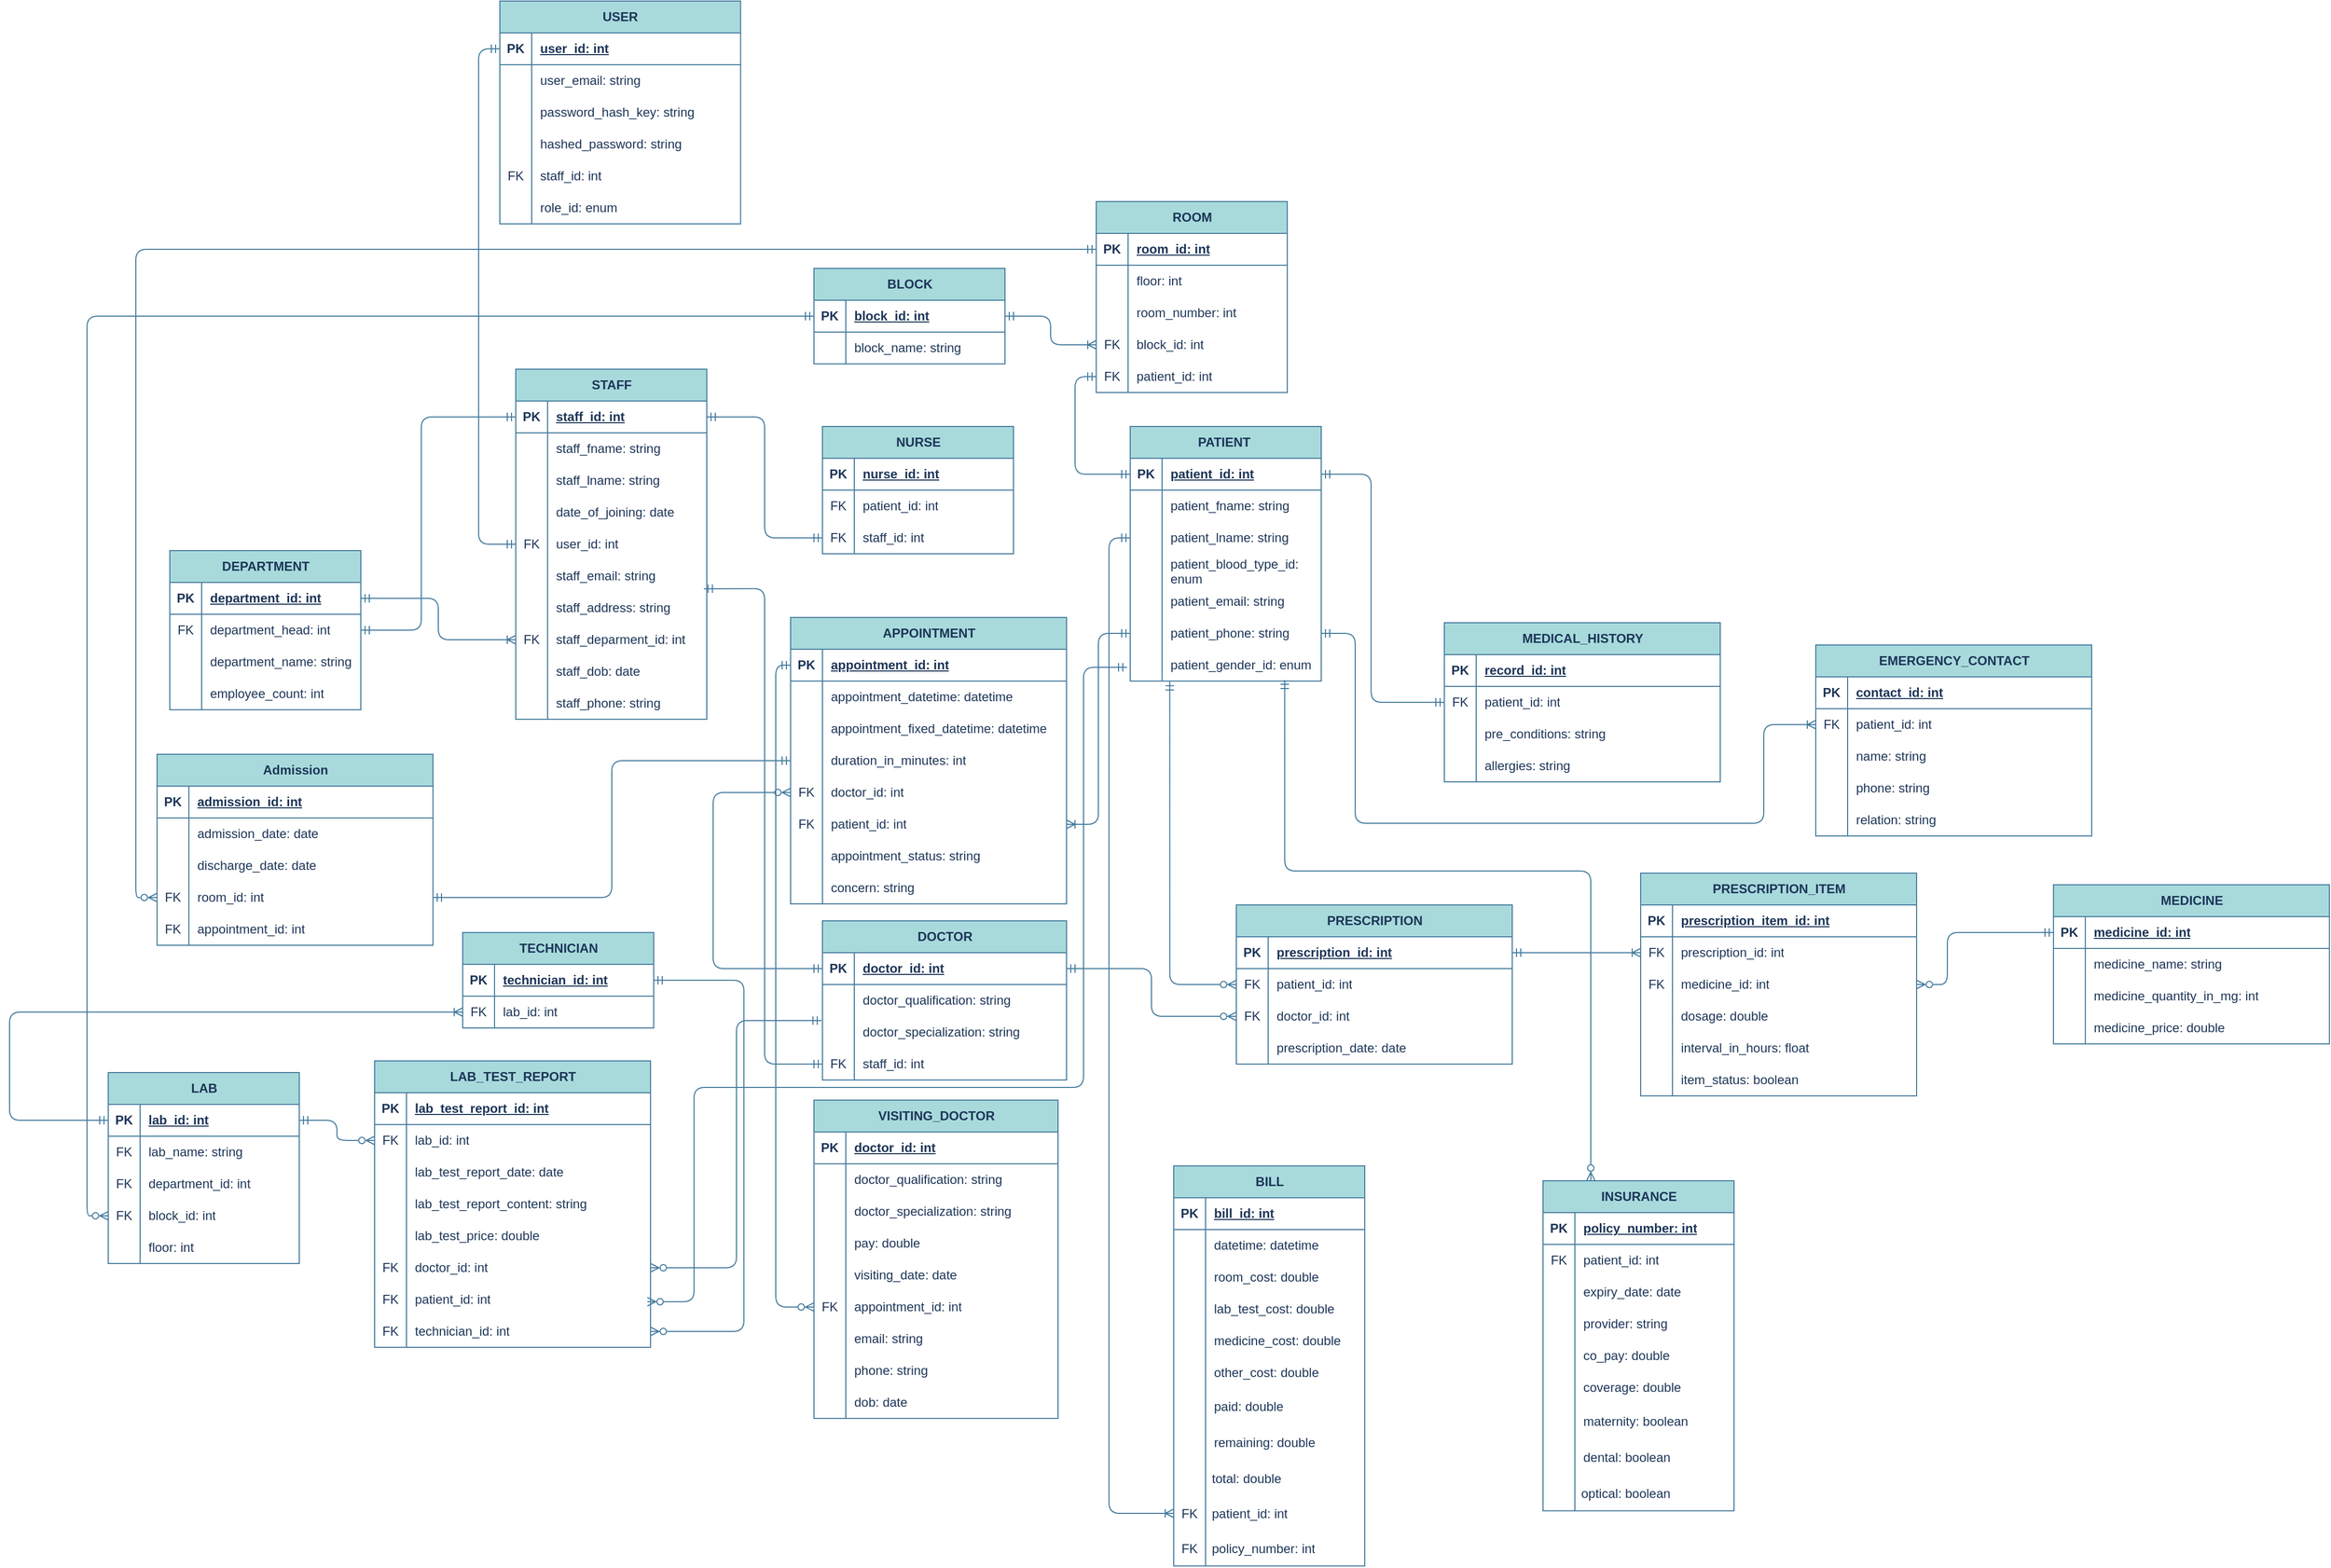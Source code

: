 <mxfile version="24.6.4" type="device">
  <diagram id="R2lEEEUBdFMjLlhIrx00" name="Page-1">
    <mxGraphModel dx="1100" dy="665" grid="0" gridSize="10" guides="1" tooltips="1" connect="1" arrows="1" fold="1" page="1" pageScale="1" pageWidth="850" pageHeight="1100" math="0" shadow="0" extFonts="Permanent Marker^https://fonts.googleapis.com/css?family=Permanent+Marker">
      <root>
        <mxCell id="0" />
        <mxCell id="1" parent="0" />
        <mxCell id="kgI62bYVxMyCZ4olFlbw-1" value="PATIENT&lt;span style=&quot;white-space: pre;&quot;&gt;&#x9;&lt;/span&gt;" style="shape=table;startSize=30;container=1;collapsible=1;childLayout=tableLayout;fixedRows=1;rowLines=0;fontStyle=1;align=center;resizeLast=1;html=1;labelBackgroundColor=none;fillColor=#A8DADC;strokeColor=#457B9D;fontColor=#1D3557;" parent="1" vertex="1">
          <mxGeometry x="1282" y="768" width="180" height="240" as="geometry" />
        </mxCell>
        <mxCell id="kgI62bYVxMyCZ4olFlbw-2" value="" style="shape=tableRow;horizontal=0;startSize=0;swimlaneHead=0;swimlaneBody=0;fillColor=none;collapsible=0;dropTarget=0;points=[[0,0.5],[1,0.5]];portConstraint=eastwest;top=0;left=0;right=0;bottom=1;labelBackgroundColor=none;strokeColor=#457B9D;fontColor=#1D3557;" parent="kgI62bYVxMyCZ4olFlbw-1" vertex="1">
          <mxGeometry y="30" width="180" height="30" as="geometry" />
        </mxCell>
        <mxCell id="kgI62bYVxMyCZ4olFlbw-3" value="PK" style="shape=partialRectangle;connectable=0;fillColor=none;top=0;left=0;bottom=0;right=0;fontStyle=1;overflow=hidden;whiteSpace=wrap;html=1;labelBackgroundColor=none;strokeColor=#457B9D;fontColor=#1D3557;" parent="kgI62bYVxMyCZ4olFlbw-2" vertex="1">
          <mxGeometry width="30" height="30" as="geometry">
            <mxRectangle width="30" height="30" as="alternateBounds" />
          </mxGeometry>
        </mxCell>
        <mxCell id="kgI62bYVxMyCZ4olFlbw-4" value="patient_id: int" style="shape=partialRectangle;connectable=0;fillColor=none;top=0;left=0;bottom=0;right=0;align=left;spacingLeft=6;fontStyle=5;overflow=hidden;whiteSpace=wrap;html=1;labelBackgroundColor=none;strokeColor=#457B9D;fontColor=#1D3557;" parent="kgI62bYVxMyCZ4olFlbw-2" vertex="1">
          <mxGeometry x="30" width="150" height="30" as="geometry">
            <mxRectangle width="150" height="30" as="alternateBounds" />
          </mxGeometry>
        </mxCell>
        <mxCell id="kgI62bYVxMyCZ4olFlbw-5" value="" style="shape=tableRow;horizontal=0;startSize=0;swimlaneHead=0;swimlaneBody=0;fillColor=none;collapsible=0;dropTarget=0;points=[[0,0.5],[1,0.5]];portConstraint=eastwest;top=0;left=0;right=0;bottom=0;labelBackgroundColor=none;strokeColor=#457B9D;fontColor=#1D3557;" parent="kgI62bYVxMyCZ4olFlbw-1" vertex="1">
          <mxGeometry y="60" width="180" height="30" as="geometry" />
        </mxCell>
        <mxCell id="kgI62bYVxMyCZ4olFlbw-6" value="" style="shape=partialRectangle;connectable=0;fillColor=none;top=0;left=0;bottom=0;right=0;editable=1;overflow=hidden;whiteSpace=wrap;html=1;labelBackgroundColor=none;strokeColor=#457B9D;fontColor=#1D3557;" parent="kgI62bYVxMyCZ4olFlbw-5" vertex="1">
          <mxGeometry width="30" height="30" as="geometry">
            <mxRectangle width="30" height="30" as="alternateBounds" />
          </mxGeometry>
        </mxCell>
        <mxCell id="kgI62bYVxMyCZ4olFlbw-7" value="patient_fname: string" style="shape=partialRectangle;connectable=0;fillColor=none;top=0;left=0;bottom=0;right=0;align=left;spacingLeft=6;overflow=hidden;whiteSpace=wrap;html=1;labelBackgroundColor=none;strokeColor=#457B9D;fontColor=#1D3557;" parent="kgI62bYVxMyCZ4olFlbw-5" vertex="1">
          <mxGeometry x="30" width="150" height="30" as="geometry">
            <mxRectangle width="150" height="30" as="alternateBounds" />
          </mxGeometry>
        </mxCell>
        <mxCell id="kgI62bYVxMyCZ4olFlbw-14" value="" style="shape=tableRow;horizontal=0;startSize=0;swimlaneHead=0;swimlaneBody=0;fillColor=none;collapsible=0;dropTarget=0;points=[[0,0.5],[1,0.5]];portConstraint=eastwest;top=0;left=0;right=0;bottom=0;labelBackgroundColor=none;strokeColor=#457B9D;fontColor=#1D3557;" parent="kgI62bYVxMyCZ4olFlbw-1" vertex="1">
          <mxGeometry y="90" width="180" height="30" as="geometry" />
        </mxCell>
        <mxCell id="kgI62bYVxMyCZ4olFlbw-15" value="" style="shape=partialRectangle;connectable=0;fillColor=none;top=0;left=0;bottom=0;right=0;editable=1;overflow=hidden;whiteSpace=wrap;html=1;labelBackgroundColor=none;strokeColor=#457B9D;fontColor=#1D3557;" parent="kgI62bYVxMyCZ4olFlbw-14" vertex="1">
          <mxGeometry width="30" height="30" as="geometry">
            <mxRectangle width="30" height="30" as="alternateBounds" />
          </mxGeometry>
        </mxCell>
        <mxCell id="kgI62bYVxMyCZ4olFlbw-16" value="patient_lname: string" style="shape=partialRectangle;connectable=0;fillColor=none;top=0;left=0;bottom=0;right=0;align=left;spacingLeft=6;overflow=hidden;whiteSpace=wrap;html=1;labelBackgroundColor=none;strokeColor=#457B9D;fontColor=#1D3557;" parent="kgI62bYVxMyCZ4olFlbw-14" vertex="1">
          <mxGeometry x="30" width="150" height="30" as="geometry">
            <mxRectangle width="150" height="30" as="alternateBounds" />
          </mxGeometry>
        </mxCell>
        <mxCell id="kgI62bYVxMyCZ4olFlbw-20" style="shape=tableRow;horizontal=0;startSize=0;swimlaneHead=0;swimlaneBody=0;fillColor=none;collapsible=0;dropTarget=0;points=[[0,0.5],[1,0.5]];portConstraint=eastwest;top=0;left=0;right=0;bottom=0;labelBackgroundColor=none;strokeColor=#457B9D;fontColor=#1D3557;" parent="kgI62bYVxMyCZ4olFlbw-1" vertex="1">
          <mxGeometry y="120" width="180" height="30" as="geometry" />
        </mxCell>
        <mxCell id="kgI62bYVxMyCZ4olFlbw-21" value="" style="shape=partialRectangle;connectable=0;fillColor=none;top=0;left=0;bottom=0;right=0;editable=1;overflow=hidden;whiteSpace=wrap;html=1;labelBackgroundColor=none;strokeColor=#457B9D;fontColor=#1D3557;" parent="kgI62bYVxMyCZ4olFlbw-20" vertex="1">
          <mxGeometry width="30" height="30" as="geometry">
            <mxRectangle width="30" height="30" as="alternateBounds" />
          </mxGeometry>
        </mxCell>
        <mxCell id="kgI62bYVxMyCZ4olFlbw-22" value="patient_blood_type_id: enum" style="shape=partialRectangle;connectable=0;fillColor=none;top=0;left=0;bottom=0;right=0;align=left;spacingLeft=6;overflow=hidden;whiteSpace=wrap;html=1;labelBackgroundColor=none;strokeColor=#457B9D;fontColor=#1D3557;" parent="kgI62bYVxMyCZ4olFlbw-20" vertex="1">
          <mxGeometry x="30" width="150" height="30" as="geometry">
            <mxRectangle width="150" height="30" as="alternateBounds" />
          </mxGeometry>
        </mxCell>
        <mxCell id="kgI62bYVxMyCZ4olFlbw-17" style="shape=tableRow;horizontal=0;startSize=0;swimlaneHead=0;swimlaneBody=0;fillColor=none;collapsible=0;dropTarget=0;points=[[0,0.5],[1,0.5]];portConstraint=eastwest;top=0;left=0;right=0;bottom=0;labelBackgroundColor=none;strokeColor=#457B9D;fontColor=#1D3557;" parent="kgI62bYVxMyCZ4olFlbw-1" vertex="1">
          <mxGeometry y="150" width="180" height="30" as="geometry" />
        </mxCell>
        <mxCell id="kgI62bYVxMyCZ4olFlbw-18" style="shape=partialRectangle;connectable=0;fillColor=none;top=0;left=0;bottom=0;right=0;editable=1;overflow=hidden;whiteSpace=wrap;html=1;labelBackgroundColor=none;strokeColor=#457B9D;fontColor=#1D3557;" parent="kgI62bYVxMyCZ4olFlbw-17" vertex="1">
          <mxGeometry width="30" height="30" as="geometry">
            <mxRectangle width="30" height="30" as="alternateBounds" />
          </mxGeometry>
        </mxCell>
        <mxCell id="kgI62bYVxMyCZ4olFlbw-19" value="patient_email: string" style="shape=partialRectangle;connectable=0;fillColor=none;top=0;left=0;bottom=0;right=0;align=left;spacingLeft=6;overflow=hidden;whiteSpace=wrap;html=1;labelBackgroundColor=none;strokeColor=#457B9D;fontColor=#1D3557;" parent="kgI62bYVxMyCZ4olFlbw-17" vertex="1">
          <mxGeometry x="30" width="150" height="30" as="geometry">
            <mxRectangle width="150" height="30" as="alternateBounds" />
          </mxGeometry>
        </mxCell>
        <mxCell id="kgI62bYVxMyCZ4olFlbw-23" style="shape=tableRow;horizontal=0;startSize=0;swimlaneHead=0;swimlaneBody=0;fillColor=none;collapsible=0;dropTarget=0;points=[[0,0.5],[1,0.5]];portConstraint=eastwest;top=0;left=0;right=0;bottom=0;labelBackgroundColor=none;strokeColor=#457B9D;fontColor=#1D3557;" parent="kgI62bYVxMyCZ4olFlbw-1" vertex="1">
          <mxGeometry y="180" width="180" height="30" as="geometry" />
        </mxCell>
        <mxCell id="kgI62bYVxMyCZ4olFlbw-24" style="shape=partialRectangle;connectable=0;fillColor=none;top=0;left=0;bottom=0;right=0;editable=1;overflow=hidden;whiteSpace=wrap;html=1;labelBackgroundColor=none;strokeColor=#457B9D;fontColor=#1D3557;" parent="kgI62bYVxMyCZ4olFlbw-23" vertex="1">
          <mxGeometry width="30" height="30" as="geometry">
            <mxRectangle width="30" height="30" as="alternateBounds" />
          </mxGeometry>
        </mxCell>
        <mxCell id="kgI62bYVxMyCZ4olFlbw-25" value="patient_phone: string" style="shape=partialRectangle;connectable=0;fillColor=none;top=0;left=0;bottom=0;right=0;align=left;spacingLeft=6;overflow=hidden;whiteSpace=wrap;html=1;labelBackgroundColor=none;strokeColor=#457B9D;fontColor=#1D3557;" parent="kgI62bYVxMyCZ4olFlbw-23" vertex="1">
          <mxGeometry x="30" width="150" height="30" as="geometry">
            <mxRectangle width="150" height="30" as="alternateBounds" />
          </mxGeometry>
        </mxCell>
        <mxCell id="kgI62bYVxMyCZ4olFlbw-26" style="shape=tableRow;horizontal=0;startSize=0;swimlaneHead=0;swimlaneBody=0;fillColor=none;collapsible=0;dropTarget=0;points=[[0,0.5],[1,0.5]];portConstraint=eastwest;top=0;left=0;right=0;bottom=0;labelBackgroundColor=none;strokeColor=#457B9D;fontColor=#1D3557;" parent="kgI62bYVxMyCZ4olFlbw-1" vertex="1">
          <mxGeometry y="210" width="180" height="30" as="geometry" />
        </mxCell>
        <mxCell id="kgI62bYVxMyCZ4olFlbw-27" value="" style="shape=partialRectangle;connectable=0;fillColor=none;top=0;left=0;bottom=0;right=0;editable=1;overflow=hidden;whiteSpace=wrap;html=1;labelBackgroundColor=none;strokeColor=#457B9D;fontColor=#1D3557;" parent="kgI62bYVxMyCZ4olFlbw-26" vertex="1">
          <mxGeometry width="30" height="30" as="geometry">
            <mxRectangle width="30" height="30" as="alternateBounds" />
          </mxGeometry>
        </mxCell>
        <mxCell id="kgI62bYVxMyCZ4olFlbw-28" value="patient_gender_id: enum" style="shape=partialRectangle;connectable=0;fillColor=none;top=0;left=0;bottom=0;right=0;align=left;spacingLeft=6;overflow=hidden;whiteSpace=wrap;html=1;labelBackgroundColor=none;strokeColor=#457B9D;fontColor=#1D3557;" parent="kgI62bYVxMyCZ4olFlbw-26" vertex="1">
          <mxGeometry x="30" width="150" height="30" as="geometry">
            <mxRectangle width="150" height="30" as="alternateBounds" />
          </mxGeometry>
        </mxCell>
        <mxCell id="kgI62bYVxMyCZ4olFlbw-79" value="DEPARTMENT" style="shape=table;startSize=30;container=1;collapsible=1;childLayout=tableLayout;fixedRows=1;rowLines=0;fontStyle=1;align=center;resizeLast=1;html=1;labelBackgroundColor=none;fillColor=#A8DADC;strokeColor=#457B9D;fontColor=#1D3557;" parent="1" vertex="1">
          <mxGeometry x="377" y="885" width="180" height="150" as="geometry" />
        </mxCell>
        <mxCell id="kgI62bYVxMyCZ4olFlbw-80" value="" style="shape=tableRow;horizontal=0;startSize=0;swimlaneHead=0;swimlaneBody=0;fillColor=none;collapsible=0;dropTarget=0;points=[[0,0.5],[1,0.5]];portConstraint=eastwest;top=0;left=0;right=0;bottom=1;labelBackgroundColor=none;strokeColor=#457B9D;fontColor=#1D3557;" parent="kgI62bYVxMyCZ4olFlbw-79" vertex="1">
          <mxGeometry y="30" width="180" height="30" as="geometry" />
        </mxCell>
        <mxCell id="kgI62bYVxMyCZ4olFlbw-81" value="PK" style="shape=partialRectangle;connectable=0;fillColor=none;top=0;left=0;bottom=0;right=0;fontStyle=1;overflow=hidden;whiteSpace=wrap;html=1;labelBackgroundColor=none;strokeColor=#457B9D;fontColor=#1D3557;" parent="kgI62bYVxMyCZ4olFlbw-80" vertex="1">
          <mxGeometry width="30" height="30" as="geometry">
            <mxRectangle width="30" height="30" as="alternateBounds" />
          </mxGeometry>
        </mxCell>
        <mxCell id="kgI62bYVxMyCZ4olFlbw-82" value="department_id: int" style="shape=partialRectangle;connectable=0;fillColor=none;top=0;left=0;bottom=0;right=0;align=left;spacingLeft=6;fontStyle=5;overflow=hidden;whiteSpace=wrap;html=1;labelBackgroundColor=none;strokeColor=#457B9D;fontColor=#1D3557;" parent="kgI62bYVxMyCZ4olFlbw-80" vertex="1">
          <mxGeometry x="30" width="150" height="30" as="geometry">
            <mxRectangle width="150" height="30" as="alternateBounds" />
          </mxGeometry>
        </mxCell>
        <mxCell id="kgI62bYVxMyCZ4olFlbw-83" value="" style="shape=tableRow;horizontal=0;startSize=0;swimlaneHead=0;swimlaneBody=0;fillColor=none;collapsible=0;dropTarget=0;points=[[0,0.5],[1,0.5]];portConstraint=eastwest;top=0;left=0;right=0;bottom=0;labelBackgroundColor=none;strokeColor=#457B9D;fontColor=#1D3557;" parent="kgI62bYVxMyCZ4olFlbw-79" vertex="1">
          <mxGeometry y="60" width="180" height="30" as="geometry" />
        </mxCell>
        <mxCell id="kgI62bYVxMyCZ4olFlbw-84" value="FK" style="shape=partialRectangle;connectable=0;fillColor=none;top=0;left=0;bottom=0;right=0;editable=1;overflow=hidden;whiteSpace=wrap;html=1;labelBackgroundColor=none;strokeColor=#457B9D;fontColor=#1D3557;" parent="kgI62bYVxMyCZ4olFlbw-83" vertex="1">
          <mxGeometry width="30" height="30" as="geometry">
            <mxRectangle width="30" height="30" as="alternateBounds" />
          </mxGeometry>
        </mxCell>
        <mxCell id="kgI62bYVxMyCZ4olFlbw-85" value="department_head: int" style="shape=partialRectangle;connectable=0;fillColor=none;top=0;left=0;bottom=0;right=0;align=left;spacingLeft=6;overflow=hidden;whiteSpace=wrap;html=1;labelBackgroundColor=none;strokeColor=#457B9D;fontColor=#1D3557;" parent="kgI62bYVxMyCZ4olFlbw-83" vertex="1">
          <mxGeometry x="30" width="150" height="30" as="geometry">
            <mxRectangle width="150" height="30" as="alternateBounds" />
          </mxGeometry>
        </mxCell>
        <mxCell id="kgI62bYVxMyCZ4olFlbw-86" style="shape=tableRow;horizontal=0;startSize=0;swimlaneHead=0;swimlaneBody=0;fillColor=none;collapsible=0;dropTarget=0;points=[[0,0.5],[1,0.5]];portConstraint=eastwest;top=0;left=0;right=0;bottom=0;labelBackgroundColor=none;strokeColor=#457B9D;fontColor=#1D3557;" parent="kgI62bYVxMyCZ4olFlbw-79" vertex="1">
          <mxGeometry y="90" width="180" height="30" as="geometry" />
        </mxCell>
        <mxCell id="kgI62bYVxMyCZ4olFlbw-87" style="shape=partialRectangle;connectable=0;fillColor=none;top=0;left=0;bottom=0;right=0;editable=1;overflow=hidden;whiteSpace=wrap;html=1;labelBackgroundColor=none;strokeColor=#457B9D;fontColor=#1D3557;" parent="kgI62bYVxMyCZ4olFlbw-86" vertex="1">
          <mxGeometry width="30" height="30" as="geometry">
            <mxRectangle width="30" height="30" as="alternateBounds" />
          </mxGeometry>
        </mxCell>
        <mxCell id="kgI62bYVxMyCZ4olFlbw-88" value="department_name: string" style="shape=partialRectangle;connectable=0;fillColor=none;top=0;left=0;bottom=0;right=0;align=left;spacingLeft=6;overflow=hidden;whiteSpace=wrap;html=1;labelBackgroundColor=none;strokeColor=#457B9D;fontColor=#1D3557;" parent="kgI62bYVxMyCZ4olFlbw-86" vertex="1">
          <mxGeometry x="30" width="150" height="30" as="geometry">
            <mxRectangle width="150" height="30" as="alternateBounds" />
          </mxGeometry>
        </mxCell>
        <mxCell id="kgI62bYVxMyCZ4olFlbw-89" style="shape=tableRow;horizontal=0;startSize=0;swimlaneHead=0;swimlaneBody=0;fillColor=none;collapsible=0;dropTarget=0;points=[[0,0.5],[1,0.5]];portConstraint=eastwest;top=0;left=0;right=0;bottom=0;labelBackgroundColor=none;strokeColor=#457B9D;fontColor=#1D3557;" parent="kgI62bYVxMyCZ4olFlbw-79" vertex="1">
          <mxGeometry y="120" width="180" height="30" as="geometry" />
        </mxCell>
        <mxCell id="kgI62bYVxMyCZ4olFlbw-90" style="shape=partialRectangle;connectable=0;fillColor=none;top=0;left=0;bottom=0;right=0;editable=1;overflow=hidden;whiteSpace=wrap;html=1;labelBackgroundColor=none;strokeColor=#457B9D;fontColor=#1D3557;" parent="kgI62bYVxMyCZ4olFlbw-89" vertex="1">
          <mxGeometry width="30" height="30" as="geometry">
            <mxRectangle width="30" height="30" as="alternateBounds" />
          </mxGeometry>
        </mxCell>
        <mxCell id="kgI62bYVxMyCZ4olFlbw-91" value="employee_count: int" style="shape=partialRectangle;connectable=0;fillColor=none;top=0;left=0;bottom=0;right=0;align=left;spacingLeft=6;overflow=hidden;whiteSpace=wrap;html=1;labelBackgroundColor=none;strokeColor=#457B9D;fontColor=#1D3557;" parent="kgI62bYVxMyCZ4olFlbw-89" vertex="1">
          <mxGeometry x="30" width="150" height="30" as="geometry">
            <mxRectangle width="150" height="30" as="alternateBounds" />
          </mxGeometry>
        </mxCell>
        <mxCell id="kgI62bYVxMyCZ4olFlbw-92" value="STAFF" style="shape=table;startSize=30;container=1;collapsible=1;childLayout=tableLayout;fixedRows=1;rowLines=0;fontStyle=1;align=center;resizeLast=1;html=1;labelBackgroundColor=none;fillColor=#A8DADC;strokeColor=#457B9D;fontColor=#1D3557;" parent="1" vertex="1">
          <mxGeometry x="703" y="714" width="180" height="330" as="geometry" />
        </mxCell>
        <mxCell id="kgI62bYVxMyCZ4olFlbw-93" value="" style="shape=tableRow;horizontal=0;startSize=0;swimlaneHead=0;swimlaneBody=0;fillColor=none;collapsible=0;dropTarget=0;points=[[0,0.5],[1,0.5]];portConstraint=eastwest;top=0;left=0;right=0;bottom=1;labelBackgroundColor=none;strokeColor=#457B9D;fontColor=#1D3557;" parent="kgI62bYVxMyCZ4olFlbw-92" vertex="1">
          <mxGeometry y="30" width="180" height="30" as="geometry" />
        </mxCell>
        <mxCell id="kgI62bYVxMyCZ4olFlbw-94" value="PK" style="shape=partialRectangle;connectable=0;fillColor=none;top=0;left=0;bottom=0;right=0;fontStyle=1;overflow=hidden;whiteSpace=wrap;html=1;labelBackgroundColor=none;strokeColor=#457B9D;fontColor=#1D3557;" parent="kgI62bYVxMyCZ4olFlbw-93" vertex="1">
          <mxGeometry width="30" height="30" as="geometry">
            <mxRectangle width="30" height="30" as="alternateBounds" />
          </mxGeometry>
        </mxCell>
        <mxCell id="kgI62bYVxMyCZ4olFlbw-95" value="staff_id: int" style="shape=partialRectangle;connectable=0;fillColor=none;top=0;left=0;bottom=0;right=0;align=left;spacingLeft=6;fontStyle=5;overflow=hidden;whiteSpace=wrap;html=1;labelBackgroundColor=none;strokeColor=#457B9D;fontColor=#1D3557;" parent="kgI62bYVxMyCZ4olFlbw-93" vertex="1">
          <mxGeometry x="30" width="150" height="30" as="geometry">
            <mxRectangle width="150" height="30" as="alternateBounds" />
          </mxGeometry>
        </mxCell>
        <mxCell id="kgI62bYVxMyCZ4olFlbw-96" value="" style="shape=tableRow;horizontal=0;startSize=0;swimlaneHead=0;swimlaneBody=0;fillColor=none;collapsible=0;dropTarget=0;points=[[0,0.5],[1,0.5]];portConstraint=eastwest;top=0;left=0;right=0;bottom=0;labelBackgroundColor=none;strokeColor=#457B9D;fontColor=#1D3557;" parent="kgI62bYVxMyCZ4olFlbw-92" vertex="1">
          <mxGeometry y="60" width="180" height="30" as="geometry" />
        </mxCell>
        <mxCell id="kgI62bYVxMyCZ4olFlbw-97" value="" style="shape=partialRectangle;connectable=0;fillColor=none;top=0;left=0;bottom=0;right=0;editable=1;overflow=hidden;whiteSpace=wrap;html=1;labelBackgroundColor=none;strokeColor=#457B9D;fontColor=#1D3557;" parent="kgI62bYVxMyCZ4olFlbw-96" vertex="1">
          <mxGeometry width="30" height="30" as="geometry">
            <mxRectangle width="30" height="30" as="alternateBounds" />
          </mxGeometry>
        </mxCell>
        <mxCell id="kgI62bYVxMyCZ4olFlbw-98" value="staff_fname: string" style="shape=partialRectangle;connectable=0;fillColor=none;top=0;left=0;bottom=0;right=0;align=left;spacingLeft=6;overflow=hidden;whiteSpace=wrap;html=1;labelBackgroundColor=none;strokeColor=#457B9D;fontColor=#1D3557;" parent="kgI62bYVxMyCZ4olFlbw-96" vertex="1">
          <mxGeometry x="30" width="150" height="30" as="geometry">
            <mxRectangle width="150" height="30" as="alternateBounds" />
          </mxGeometry>
        </mxCell>
        <mxCell id="kgI62bYVxMyCZ4olFlbw-99" style="shape=tableRow;horizontal=0;startSize=0;swimlaneHead=0;swimlaneBody=0;fillColor=none;collapsible=0;dropTarget=0;points=[[0,0.5],[1,0.5]];portConstraint=eastwest;top=0;left=0;right=0;bottom=0;labelBackgroundColor=none;strokeColor=#457B9D;fontColor=#1D3557;" parent="kgI62bYVxMyCZ4olFlbw-92" vertex="1">
          <mxGeometry y="90" width="180" height="30" as="geometry" />
        </mxCell>
        <mxCell id="kgI62bYVxMyCZ4olFlbw-100" style="shape=partialRectangle;connectable=0;fillColor=none;top=0;left=0;bottom=0;right=0;editable=1;overflow=hidden;whiteSpace=wrap;html=1;labelBackgroundColor=none;strokeColor=#457B9D;fontColor=#1D3557;" parent="kgI62bYVxMyCZ4olFlbw-99" vertex="1">
          <mxGeometry width="30" height="30" as="geometry">
            <mxRectangle width="30" height="30" as="alternateBounds" />
          </mxGeometry>
        </mxCell>
        <mxCell id="kgI62bYVxMyCZ4olFlbw-101" value="staff_lname: string" style="shape=partialRectangle;connectable=0;fillColor=none;top=0;left=0;bottom=0;right=0;align=left;spacingLeft=6;overflow=hidden;whiteSpace=wrap;html=1;labelBackgroundColor=none;strokeColor=#457B9D;fontColor=#1D3557;" parent="kgI62bYVxMyCZ4olFlbw-99" vertex="1">
          <mxGeometry x="30" width="150" height="30" as="geometry">
            <mxRectangle width="150" height="30" as="alternateBounds" />
          </mxGeometry>
        </mxCell>
        <mxCell id="kgI62bYVxMyCZ4olFlbw-102" style="shape=tableRow;horizontal=0;startSize=0;swimlaneHead=0;swimlaneBody=0;fillColor=none;collapsible=0;dropTarget=0;points=[[0,0.5],[1,0.5]];portConstraint=eastwest;top=0;left=0;right=0;bottom=0;labelBackgroundColor=none;strokeColor=#457B9D;fontColor=#1D3557;" parent="kgI62bYVxMyCZ4olFlbw-92" vertex="1">
          <mxGeometry y="120" width="180" height="30" as="geometry" />
        </mxCell>
        <mxCell id="kgI62bYVxMyCZ4olFlbw-103" style="shape=partialRectangle;connectable=0;fillColor=none;top=0;left=0;bottom=0;right=0;editable=1;overflow=hidden;whiteSpace=wrap;html=1;labelBackgroundColor=none;strokeColor=#457B9D;fontColor=#1D3557;" parent="kgI62bYVxMyCZ4olFlbw-102" vertex="1">
          <mxGeometry width="30" height="30" as="geometry">
            <mxRectangle width="30" height="30" as="alternateBounds" />
          </mxGeometry>
        </mxCell>
        <mxCell id="kgI62bYVxMyCZ4olFlbw-104" value="date_of_joining: date" style="shape=partialRectangle;connectable=0;fillColor=none;top=0;left=0;bottom=0;right=0;align=left;spacingLeft=6;overflow=hidden;whiteSpace=wrap;html=1;labelBackgroundColor=none;strokeColor=#457B9D;fontColor=#1D3557;" parent="kgI62bYVxMyCZ4olFlbw-102" vertex="1">
          <mxGeometry x="30" width="150" height="30" as="geometry">
            <mxRectangle width="150" height="30" as="alternateBounds" />
          </mxGeometry>
        </mxCell>
        <mxCell id="kgI62bYVxMyCZ4olFlbw-114" style="shape=tableRow;horizontal=0;startSize=0;swimlaneHead=0;swimlaneBody=0;fillColor=none;collapsible=0;dropTarget=0;points=[[0,0.5],[1,0.5]];portConstraint=eastwest;top=0;left=0;right=0;bottom=0;labelBackgroundColor=none;strokeColor=#457B9D;fontColor=#1D3557;" parent="kgI62bYVxMyCZ4olFlbw-92" vertex="1">
          <mxGeometry y="150" width="180" height="30" as="geometry" />
        </mxCell>
        <mxCell id="kgI62bYVxMyCZ4olFlbw-115" value="FK" style="shape=partialRectangle;connectable=0;fillColor=none;top=0;left=0;bottom=0;right=0;editable=1;overflow=hidden;whiteSpace=wrap;html=1;labelBackgroundColor=none;strokeColor=#457B9D;fontColor=#1D3557;" parent="kgI62bYVxMyCZ4olFlbw-114" vertex="1">
          <mxGeometry width="30" height="30" as="geometry">
            <mxRectangle width="30" height="30" as="alternateBounds" />
          </mxGeometry>
        </mxCell>
        <mxCell id="kgI62bYVxMyCZ4olFlbw-116" value="user_id: int" style="shape=partialRectangle;connectable=0;fillColor=none;top=0;left=0;bottom=0;right=0;align=left;spacingLeft=6;overflow=hidden;whiteSpace=wrap;html=1;labelBackgroundColor=none;strokeColor=#457B9D;fontColor=#1D3557;" parent="kgI62bYVxMyCZ4olFlbw-114" vertex="1">
          <mxGeometry x="30" width="150" height="30" as="geometry">
            <mxRectangle width="150" height="30" as="alternateBounds" />
          </mxGeometry>
        </mxCell>
        <mxCell id="kgI62bYVxMyCZ4olFlbw-111" style="shape=tableRow;horizontal=0;startSize=0;swimlaneHead=0;swimlaneBody=0;fillColor=none;collapsible=0;dropTarget=0;points=[[0,0.5],[1,0.5]];portConstraint=eastwest;top=0;left=0;right=0;bottom=0;labelBackgroundColor=none;strokeColor=#457B9D;fontColor=#1D3557;" parent="kgI62bYVxMyCZ4olFlbw-92" vertex="1">
          <mxGeometry y="180" width="180" height="30" as="geometry" />
        </mxCell>
        <mxCell id="kgI62bYVxMyCZ4olFlbw-112" style="shape=partialRectangle;connectable=0;fillColor=none;top=0;left=0;bottom=0;right=0;editable=1;overflow=hidden;whiteSpace=wrap;html=1;labelBackgroundColor=none;strokeColor=#457B9D;fontColor=#1D3557;" parent="kgI62bYVxMyCZ4olFlbw-111" vertex="1">
          <mxGeometry width="30" height="30" as="geometry">
            <mxRectangle width="30" height="30" as="alternateBounds" />
          </mxGeometry>
        </mxCell>
        <mxCell id="kgI62bYVxMyCZ4olFlbw-113" value="staff_email: string" style="shape=partialRectangle;connectable=0;fillColor=none;top=0;left=0;bottom=0;right=0;align=left;spacingLeft=6;overflow=hidden;whiteSpace=wrap;html=1;labelBackgroundColor=none;strokeColor=#457B9D;fontColor=#1D3557;" parent="kgI62bYVxMyCZ4olFlbw-111" vertex="1">
          <mxGeometry x="30" width="150" height="30" as="geometry">
            <mxRectangle width="150" height="30" as="alternateBounds" />
          </mxGeometry>
        </mxCell>
        <mxCell id="kgI62bYVxMyCZ4olFlbw-108" style="shape=tableRow;horizontal=0;startSize=0;swimlaneHead=0;swimlaneBody=0;fillColor=none;collapsible=0;dropTarget=0;points=[[0,0.5],[1,0.5]];portConstraint=eastwest;top=0;left=0;right=0;bottom=0;labelBackgroundColor=none;strokeColor=#457B9D;fontColor=#1D3557;" parent="kgI62bYVxMyCZ4olFlbw-92" vertex="1">
          <mxGeometry y="210" width="180" height="30" as="geometry" />
        </mxCell>
        <mxCell id="kgI62bYVxMyCZ4olFlbw-109" style="shape=partialRectangle;connectable=0;fillColor=none;top=0;left=0;bottom=0;right=0;editable=1;overflow=hidden;whiteSpace=wrap;html=1;labelBackgroundColor=none;strokeColor=#457B9D;fontColor=#1D3557;" parent="kgI62bYVxMyCZ4olFlbw-108" vertex="1">
          <mxGeometry width="30" height="30" as="geometry">
            <mxRectangle width="30" height="30" as="alternateBounds" />
          </mxGeometry>
        </mxCell>
        <mxCell id="kgI62bYVxMyCZ4olFlbw-110" value="staff_address: string" style="shape=partialRectangle;connectable=0;fillColor=none;top=0;left=0;bottom=0;right=0;align=left;spacingLeft=6;overflow=hidden;whiteSpace=wrap;html=1;labelBackgroundColor=none;strokeColor=#457B9D;fontColor=#1D3557;" parent="kgI62bYVxMyCZ4olFlbw-108" vertex="1">
          <mxGeometry x="30" width="150" height="30" as="geometry">
            <mxRectangle width="150" height="30" as="alternateBounds" />
          </mxGeometry>
        </mxCell>
        <mxCell id="kgI62bYVxMyCZ4olFlbw-105" style="shape=tableRow;horizontal=0;startSize=0;swimlaneHead=0;swimlaneBody=0;fillColor=none;collapsible=0;dropTarget=0;points=[[0,0.5],[1,0.5]];portConstraint=eastwest;top=0;left=0;right=0;bottom=0;labelBackgroundColor=none;strokeColor=#457B9D;fontColor=#1D3557;" parent="kgI62bYVxMyCZ4olFlbw-92" vertex="1">
          <mxGeometry y="240" width="180" height="30" as="geometry" />
        </mxCell>
        <mxCell id="kgI62bYVxMyCZ4olFlbw-106" value="FK" style="shape=partialRectangle;connectable=0;fillColor=none;top=0;left=0;bottom=0;right=0;editable=1;overflow=hidden;whiteSpace=wrap;html=1;labelBackgroundColor=none;strokeColor=#457B9D;fontColor=#1D3557;" parent="kgI62bYVxMyCZ4olFlbw-105" vertex="1">
          <mxGeometry width="30" height="30" as="geometry">
            <mxRectangle width="30" height="30" as="alternateBounds" />
          </mxGeometry>
        </mxCell>
        <mxCell id="kgI62bYVxMyCZ4olFlbw-107" value="staff_deparment_id: int" style="shape=partialRectangle;connectable=0;fillColor=none;top=0;left=0;bottom=0;right=0;align=left;spacingLeft=6;overflow=hidden;whiteSpace=wrap;html=1;labelBackgroundColor=none;strokeColor=#457B9D;fontColor=#1D3557;" parent="kgI62bYVxMyCZ4olFlbw-105" vertex="1">
          <mxGeometry x="30" width="150" height="30" as="geometry">
            <mxRectangle width="150" height="30" as="alternateBounds" />
          </mxGeometry>
        </mxCell>
        <mxCell id="kgI62bYVxMyCZ4olFlbw-117" style="shape=tableRow;horizontal=0;startSize=0;swimlaneHead=0;swimlaneBody=0;fillColor=none;collapsible=0;dropTarget=0;points=[[0,0.5],[1,0.5]];portConstraint=eastwest;top=0;left=0;right=0;bottom=0;labelBackgroundColor=none;strokeColor=#457B9D;fontColor=#1D3557;" parent="kgI62bYVxMyCZ4olFlbw-92" vertex="1">
          <mxGeometry y="270" width="180" height="30" as="geometry" />
        </mxCell>
        <mxCell id="kgI62bYVxMyCZ4olFlbw-118" style="shape=partialRectangle;connectable=0;fillColor=none;top=0;left=0;bottom=0;right=0;editable=1;overflow=hidden;whiteSpace=wrap;html=1;labelBackgroundColor=none;strokeColor=#457B9D;fontColor=#1D3557;" parent="kgI62bYVxMyCZ4olFlbw-117" vertex="1">
          <mxGeometry width="30" height="30" as="geometry">
            <mxRectangle width="30" height="30" as="alternateBounds" />
          </mxGeometry>
        </mxCell>
        <mxCell id="kgI62bYVxMyCZ4olFlbw-119" value="staff_dob: date" style="shape=partialRectangle;connectable=0;fillColor=none;top=0;left=0;bottom=0;right=0;align=left;spacingLeft=6;overflow=hidden;whiteSpace=wrap;html=1;labelBackgroundColor=none;strokeColor=#457B9D;fontColor=#1D3557;" parent="kgI62bYVxMyCZ4olFlbw-117" vertex="1">
          <mxGeometry x="30" width="150" height="30" as="geometry">
            <mxRectangle width="150" height="30" as="alternateBounds" />
          </mxGeometry>
        </mxCell>
        <mxCell id="EfOfiFWtdpluqN2kWwsg-1" style="shape=tableRow;horizontal=0;startSize=0;swimlaneHead=0;swimlaneBody=0;fillColor=none;collapsible=0;dropTarget=0;points=[[0,0.5],[1,0.5]];portConstraint=eastwest;top=0;left=0;right=0;bottom=0;labelBackgroundColor=none;strokeColor=#457B9D;fontColor=#1D3557;" parent="kgI62bYVxMyCZ4olFlbw-92" vertex="1">
          <mxGeometry y="300" width="180" height="30" as="geometry" />
        </mxCell>
        <mxCell id="EfOfiFWtdpluqN2kWwsg-2" style="shape=partialRectangle;connectable=0;fillColor=none;top=0;left=0;bottom=0;right=0;editable=1;overflow=hidden;whiteSpace=wrap;html=1;labelBackgroundColor=none;strokeColor=#457B9D;fontColor=#1D3557;" parent="EfOfiFWtdpluqN2kWwsg-1" vertex="1">
          <mxGeometry width="30" height="30" as="geometry">
            <mxRectangle width="30" height="30" as="alternateBounds" />
          </mxGeometry>
        </mxCell>
        <mxCell id="EfOfiFWtdpluqN2kWwsg-3" value="staff_phone: string" style="shape=partialRectangle;connectable=0;fillColor=none;top=0;left=0;bottom=0;right=0;align=left;spacingLeft=6;overflow=hidden;whiteSpace=wrap;html=1;labelBackgroundColor=none;strokeColor=#457B9D;fontColor=#1D3557;" parent="EfOfiFWtdpluqN2kWwsg-1" vertex="1">
          <mxGeometry x="30" width="150" height="30" as="geometry">
            <mxRectangle width="150" height="30" as="alternateBounds" />
          </mxGeometry>
        </mxCell>
        <mxCell id="kgI62bYVxMyCZ4olFlbw-123" style="edgeStyle=orthogonalEdgeStyle;rounded=1;orthogonalLoop=1;jettySize=auto;html=1;exitX=0;exitY=0.5;exitDx=0;exitDy=0;entryX=1;entryY=0.5;entryDx=0;entryDy=0;endArrow=ERmandOne;endFill=0;startArrow=ERoneToMany;startFill=0;curved=0;labelBackgroundColor=none;strokeColor=#457B9D;fontColor=default;" parent="1" source="kgI62bYVxMyCZ4olFlbw-105" target="kgI62bYVxMyCZ4olFlbw-80" edge="1">
          <mxGeometry relative="1" as="geometry" />
        </mxCell>
        <mxCell id="kgI62bYVxMyCZ4olFlbw-124" value="NURSE" style="shape=table;startSize=30;container=1;collapsible=1;childLayout=tableLayout;fixedRows=1;rowLines=0;fontStyle=1;align=center;resizeLast=1;html=1;labelBackgroundColor=none;fillColor=#A8DADC;strokeColor=#457B9D;fontColor=#1D3557;" parent="1" vertex="1">
          <mxGeometry x="992" y="768" width="180" height="120" as="geometry" />
        </mxCell>
        <mxCell id="kgI62bYVxMyCZ4olFlbw-125" value="" style="shape=tableRow;horizontal=0;startSize=0;swimlaneHead=0;swimlaneBody=0;fillColor=none;collapsible=0;dropTarget=0;points=[[0,0.5],[1,0.5]];portConstraint=eastwest;top=0;left=0;right=0;bottom=1;labelBackgroundColor=none;strokeColor=#457B9D;fontColor=#1D3557;" parent="kgI62bYVxMyCZ4olFlbw-124" vertex="1">
          <mxGeometry y="30" width="180" height="30" as="geometry" />
        </mxCell>
        <mxCell id="kgI62bYVxMyCZ4olFlbw-126" value="PK" style="shape=partialRectangle;connectable=0;fillColor=none;top=0;left=0;bottom=0;right=0;fontStyle=1;overflow=hidden;whiteSpace=wrap;html=1;labelBackgroundColor=none;strokeColor=#457B9D;fontColor=#1D3557;" parent="kgI62bYVxMyCZ4olFlbw-125" vertex="1">
          <mxGeometry width="30" height="30" as="geometry">
            <mxRectangle width="30" height="30" as="alternateBounds" />
          </mxGeometry>
        </mxCell>
        <mxCell id="kgI62bYVxMyCZ4olFlbw-127" value="nurse_id: int" style="shape=partialRectangle;connectable=0;fillColor=none;top=0;left=0;bottom=0;right=0;align=left;spacingLeft=6;fontStyle=5;overflow=hidden;whiteSpace=wrap;html=1;labelBackgroundColor=none;strokeColor=#457B9D;fontColor=#1D3557;" parent="kgI62bYVxMyCZ4olFlbw-125" vertex="1">
          <mxGeometry x="30" width="150" height="30" as="geometry">
            <mxRectangle width="150" height="30" as="alternateBounds" />
          </mxGeometry>
        </mxCell>
        <mxCell id="kgI62bYVxMyCZ4olFlbw-128" value="" style="shape=tableRow;horizontal=0;startSize=0;swimlaneHead=0;swimlaneBody=0;fillColor=none;collapsible=0;dropTarget=0;points=[[0,0.5],[1,0.5]];portConstraint=eastwest;top=0;left=0;right=0;bottom=0;labelBackgroundColor=none;strokeColor=#457B9D;fontColor=#1D3557;" parent="kgI62bYVxMyCZ4olFlbw-124" vertex="1">
          <mxGeometry y="60" width="180" height="30" as="geometry" />
        </mxCell>
        <mxCell id="kgI62bYVxMyCZ4olFlbw-129" value="FK" style="shape=partialRectangle;connectable=0;fillColor=none;top=0;left=0;bottom=0;right=0;editable=1;overflow=hidden;whiteSpace=wrap;html=1;labelBackgroundColor=none;strokeColor=#457B9D;fontColor=#1D3557;" parent="kgI62bYVxMyCZ4olFlbw-128" vertex="1">
          <mxGeometry width="30" height="30" as="geometry">
            <mxRectangle width="30" height="30" as="alternateBounds" />
          </mxGeometry>
        </mxCell>
        <mxCell id="kgI62bYVxMyCZ4olFlbw-130" value="patient_id: int" style="shape=partialRectangle;connectable=0;fillColor=none;top=0;left=0;bottom=0;right=0;align=left;spacingLeft=6;overflow=hidden;whiteSpace=wrap;html=1;labelBackgroundColor=none;strokeColor=#457B9D;fontColor=#1D3557;" parent="kgI62bYVxMyCZ4olFlbw-128" vertex="1">
          <mxGeometry x="30" width="150" height="30" as="geometry">
            <mxRectangle width="150" height="30" as="alternateBounds" />
          </mxGeometry>
        </mxCell>
        <mxCell id="kgI62bYVxMyCZ4olFlbw-134" style="shape=tableRow;horizontal=0;startSize=0;swimlaneHead=0;swimlaneBody=0;fillColor=none;collapsible=0;dropTarget=0;points=[[0,0.5],[1,0.5]];portConstraint=eastwest;top=0;left=0;right=0;bottom=0;labelBackgroundColor=none;strokeColor=#457B9D;fontColor=#1D3557;" parent="kgI62bYVxMyCZ4olFlbw-124" vertex="1">
          <mxGeometry y="90" width="180" height="30" as="geometry" />
        </mxCell>
        <mxCell id="kgI62bYVxMyCZ4olFlbw-135" value="FK" style="shape=partialRectangle;connectable=0;fillColor=none;top=0;left=0;bottom=0;right=0;editable=1;overflow=hidden;whiteSpace=wrap;html=1;labelBackgroundColor=none;strokeColor=#457B9D;fontColor=#1D3557;" parent="kgI62bYVxMyCZ4olFlbw-134" vertex="1">
          <mxGeometry width="30" height="30" as="geometry">
            <mxRectangle width="30" height="30" as="alternateBounds" />
          </mxGeometry>
        </mxCell>
        <mxCell id="kgI62bYVxMyCZ4olFlbw-136" value="staff_id: int" style="shape=partialRectangle;connectable=0;fillColor=none;top=0;left=0;bottom=0;right=0;align=left;spacingLeft=6;overflow=hidden;whiteSpace=wrap;html=1;labelBackgroundColor=none;strokeColor=#457B9D;fontColor=#1D3557;" parent="kgI62bYVxMyCZ4olFlbw-134" vertex="1">
          <mxGeometry x="30" width="150" height="30" as="geometry">
            <mxRectangle width="150" height="30" as="alternateBounds" />
          </mxGeometry>
        </mxCell>
        <mxCell id="kgI62bYVxMyCZ4olFlbw-137" value="DOCTOR" style="shape=table;startSize=30;container=1;collapsible=1;childLayout=tableLayout;fixedRows=1;rowLines=0;fontStyle=1;align=center;resizeLast=1;html=1;labelBackgroundColor=none;fillColor=#A8DADC;strokeColor=#457B9D;fontColor=#1D3557;" parent="1" vertex="1">
          <mxGeometry x="992" y="1234" width="230" height="150" as="geometry" />
        </mxCell>
        <mxCell id="kgI62bYVxMyCZ4olFlbw-138" value="" style="shape=tableRow;horizontal=0;startSize=0;swimlaneHead=0;swimlaneBody=0;fillColor=none;collapsible=0;dropTarget=0;points=[[0,0.5],[1,0.5]];portConstraint=eastwest;top=0;left=0;right=0;bottom=1;labelBackgroundColor=none;strokeColor=#457B9D;fontColor=#1D3557;" parent="kgI62bYVxMyCZ4olFlbw-137" vertex="1">
          <mxGeometry y="30" width="230" height="30" as="geometry" />
        </mxCell>
        <mxCell id="kgI62bYVxMyCZ4olFlbw-139" value="PK" style="shape=partialRectangle;connectable=0;fillColor=none;top=0;left=0;bottom=0;right=0;fontStyle=1;overflow=hidden;whiteSpace=wrap;html=1;labelBackgroundColor=none;strokeColor=#457B9D;fontColor=#1D3557;" parent="kgI62bYVxMyCZ4olFlbw-138" vertex="1">
          <mxGeometry width="30" height="30" as="geometry">
            <mxRectangle width="30" height="30" as="alternateBounds" />
          </mxGeometry>
        </mxCell>
        <mxCell id="kgI62bYVxMyCZ4olFlbw-140" value="doctor_id: int" style="shape=partialRectangle;connectable=0;fillColor=none;top=0;left=0;bottom=0;right=0;align=left;spacingLeft=6;fontStyle=5;overflow=hidden;whiteSpace=wrap;html=1;labelBackgroundColor=none;strokeColor=#457B9D;fontColor=#1D3557;" parent="kgI62bYVxMyCZ4olFlbw-138" vertex="1">
          <mxGeometry x="30" width="200" height="30" as="geometry">
            <mxRectangle width="200" height="30" as="alternateBounds" />
          </mxGeometry>
        </mxCell>
        <mxCell id="kgI62bYVxMyCZ4olFlbw-141" value="" style="shape=tableRow;horizontal=0;startSize=0;swimlaneHead=0;swimlaneBody=0;fillColor=none;collapsible=0;dropTarget=0;points=[[0,0.5],[1,0.5]];portConstraint=eastwest;top=0;left=0;right=0;bottom=0;labelBackgroundColor=none;strokeColor=#457B9D;fontColor=#1D3557;" parent="kgI62bYVxMyCZ4olFlbw-137" vertex="1">
          <mxGeometry y="60" width="230" height="30" as="geometry" />
        </mxCell>
        <mxCell id="kgI62bYVxMyCZ4olFlbw-142" value="" style="shape=partialRectangle;connectable=0;fillColor=none;top=0;left=0;bottom=0;right=0;editable=1;overflow=hidden;whiteSpace=wrap;html=1;labelBackgroundColor=none;strokeColor=#457B9D;fontColor=#1D3557;" parent="kgI62bYVxMyCZ4olFlbw-141" vertex="1">
          <mxGeometry width="30" height="30" as="geometry">
            <mxRectangle width="30" height="30" as="alternateBounds" />
          </mxGeometry>
        </mxCell>
        <mxCell id="kgI62bYVxMyCZ4olFlbw-143" value="doctor_qualification: string" style="shape=partialRectangle;connectable=0;fillColor=none;top=0;left=0;bottom=0;right=0;align=left;spacingLeft=6;overflow=hidden;whiteSpace=wrap;html=1;labelBackgroundColor=none;strokeColor=#457B9D;fontColor=#1D3557;" parent="kgI62bYVxMyCZ4olFlbw-141" vertex="1">
          <mxGeometry x="30" width="200" height="30" as="geometry">
            <mxRectangle width="200" height="30" as="alternateBounds" />
          </mxGeometry>
        </mxCell>
        <mxCell id="kgI62bYVxMyCZ4olFlbw-144" style="shape=tableRow;horizontal=0;startSize=0;swimlaneHead=0;swimlaneBody=0;fillColor=none;collapsible=0;dropTarget=0;points=[[0,0.5],[1,0.5]];portConstraint=eastwest;top=0;left=0;right=0;bottom=0;labelBackgroundColor=none;strokeColor=#457B9D;fontColor=#1D3557;" parent="kgI62bYVxMyCZ4olFlbw-137" vertex="1">
          <mxGeometry y="90" width="230" height="30" as="geometry" />
        </mxCell>
        <mxCell id="kgI62bYVxMyCZ4olFlbw-145" value="" style="shape=partialRectangle;connectable=0;fillColor=none;top=0;left=0;bottom=0;right=0;editable=1;overflow=hidden;whiteSpace=wrap;html=1;labelBackgroundColor=none;strokeColor=#457B9D;fontColor=#1D3557;" parent="kgI62bYVxMyCZ4olFlbw-144" vertex="1">
          <mxGeometry width="30" height="30" as="geometry">
            <mxRectangle width="30" height="30" as="alternateBounds" />
          </mxGeometry>
        </mxCell>
        <mxCell id="kgI62bYVxMyCZ4olFlbw-146" value="doctor_specialization: string" style="shape=partialRectangle;connectable=0;fillColor=none;top=0;left=0;bottom=0;right=0;align=left;spacingLeft=6;overflow=hidden;whiteSpace=wrap;html=1;labelBackgroundColor=none;strokeColor=#457B9D;fontColor=#1D3557;" parent="kgI62bYVxMyCZ4olFlbw-144" vertex="1">
          <mxGeometry x="30" width="200" height="30" as="geometry">
            <mxRectangle width="200" height="30" as="alternateBounds" />
          </mxGeometry>
        </mxCell>
        <mxCell id="kgI62bYVxMyCZ4olFlbw-147" style="shape=tableRow;horizontal=0;startSize=0;swimlaneHead=0;swimlaneBody=0;fillColor=none;collapsible=0;dropTarget=0;points=[[0,0.5],[1,0.5]];portConstraint=eastwest;top=0;left=0;right=0;bottom=0;labelBackgroundColor=none;strokeColor=#457B9D;fontColor=#1D3557;" parent="kgI62bYVxMyCZ4olFlbw-137" vertex="1">
          <mxGeometry y="120" width="230" height="30" as="geometry" />
        </mxCell>
        <mxCell id="kgI62bYVxMyCZ4olFlbw-148" value="FK" style="shape=partialRectangle;connectable=0;fillColor=none;top=0;left=0;bottom=0;right=0;editable=1;overflow=hidden;whiteSpace=wrap;html=1;labelBackgroundColor=none;strokeColor=#457B9D;fontColor=#1D3557;" parent="kgI62bYVxMyCZ4olFlbw-147" vertex="1">
          <mxGeometry width="30" height="30" as="geometry">
            <mxRectangle width="30" height="30" as="alternateBounds" />
          </mxGeometry>
        </mxCell>
        <mxCell id="kgI62bYVxMyCZ4olFlbw-149" value="staff_id: int" style="shape=partialRectangle;connectable=0;fillColor=none;top=0;left=0;bottom=0;right=0;align=left;spacingLeft=6;overflow=hidden;whiteSpace=wrap;html=1;labelBackgroundColor=none;strokeColor=#457B9D;fontColor=#1D3557;" parent="kgI62bYVxMyCZ4olFlbw-147" vertex="1">
          <mxGeometry x="30" width="200" height="30" as="geometry">
            <mxRectangle width="200" height="30" as="alternateBounds" />
          </mxGeometry>
        </mxCell>
        <mxCell id="kgI62bYVxMyCZ4olFlbw-152" style="edgeStyle=orthogonalEdgeStyle;rounded=1;orthogonalLoop=1;jettySize=auto;html=1;exitX=1;exitY=0.5;exitDx=0;exitDy=0;entryX=0;entryY=0.5;entryDx=0;entryDy=0;curved=0;endArrow=ERmandOne;endFill=0;startArrow=ERmandOne;startFill=0;labelBackgroundColor=none;strokeColor=#457B9D;fontColor=default;" parent="1" source="kgI62bYVxMyCZ4olFlbw-93" target="kgI62bYVxMyCZ4olFlbw-134" edge="1">
          <mxGeometry relative="1" as="geometry" />
        </mxCell>
        <mxCell id="kgI62bYVxMyCZ4olFlbw-164" style="edgeStyle=orthogonalEdgeStyle;rounded=1;orthogonalLoop=1;jettySize=auto;html=1;exitX=0;exitY=0.5;exitDx=0;exitDy=0;entryX=0;entryY=0.5;entryDx=0;entryDy=0;curved=0;endArrow=ERmandOne;endFill=0;startArrow=ERmandOne;startFill=0;labelBackgroundColor=none;strokeColor=#457B9D;fontColor=default;" parent="1" source="NGXp9sSJhizrEb3wUakD-2" target="kgI62bYVxMyCZ4olFlbw-114" edge="1">
          <mxGeometry relative="1" as="geometry" />
        </mxCell>
        <mxCell id="kgI62bYVxMyCZ4olFlbw-165" style="edgeStyle=orthogonalEdgeStyle;rounded=1;orthogonalLoop=1;jettySize=auto;html=1;exitX=1;exitY=0.5;exitDx=0;exitDy=0;entryX=0;entryY=0.5;entryDx=0;entryDy=0;curved=0;endArrow=ERzeroToMany;endFill=0;startArrow=ERoneToMany;startFill=0;labelBackgroundColor=none;strokeColor=none;fontColor=default;" parent="1" source="kgI62bYVxMyCZ4olFlbw-128" target="kgI62bYVxMyCZ4olFlbw-2" edge="1">
          <mxGeometry relative="1" as="geometry" />
        </mxCell>
        <mxCell id="kgI62bYVxMyCZ4olFlbw-166" style="edgeStyle=orthogonalEdgeStyle;rounded=1;orthogonalLoop=1;jettySize=auto;html=1;exitX=0;exitY=0.5;exitDx=0;exitDy=0;entryX=1;entryY=0.5;entryDx=0;entryDy=0;curved=0;endArrow=ERmandOne;endFill=0;startArrow=ERmandOne;startFill=0;labelBackgroundColor=none;strokeColor=#457B9D;fontColor=default;" parent="1" source="kgI62bYVxMyCZ4olFlbw-93" target="kgI62bYVxMyCZ4olFlbw-83" edge="1">
          <mxGeometry relative="1" as="geometry">
            <Array as="points">
              <mxPoint x="614" y="759" />
              <mxPoint x="614" y="960" />
            </Array>
          </mxGeometry>
        </mxCell>
        <mxCell id="kgI62bYVxMyCZ4olFlbw-167" style="edgeStyle=orthogonalEdgeStyle;rounded=1;orthogonalLoop=1;jettySize=auto;html=1;exitX=0;exitY=0.5;exitDx=0;exitDy=0;entryX=0.985;entryY=-0.102;entryDx=0;entryDy=0;entryPerimeter=0;curved=0;endArrow=ERmandOne;endFill=0;startArrow=ERmandOne;startFill=0;labelBackgroundColor=none;strokeColor=#457B9D;fontColor=default;" parent="1" source="kgI62bYVxMyCZ4olFlbw-147" target="kgI62bYVxMyCZ4olFlbw-108" edge="1">
          <mxGeometry relative="1" as="geometry" />
        </mxCell>
        <mxCell id="kgI62bYVxMyCZ4olFlbw-168" value="APPOINTMENT" style="shape=table;startSize=30;container=1;collapsible=1;childLayout=tableLayout;fixedRows=1;rowLines=0;fontStyle=1;align=center;resizeLast=1;html=1;labelBackgroundColor=none;fillColor=#A8DADC;strokeColor=#457B9D;fontColor=#1D3557;" parent="1" vertex="1">
          <mxGeometry x="962" y="948" width="260" height="270" as="geometry" />
        </mxCell>
        <mxCell id="kgI62bYVxMyCZ4olFlbw-169" value="" style="shape=tableRow;horizontal=0;startSize=0;swimlaneHead=0;swimlaneBody=0;fillColor=none;collapsible=0;dropTarget=0;points=[[0,0.5],[1,0.5]];portConstraint=eastwest;top=0;left=0;right=0;bottom=1;labelBackgroundColor=none;strokeColor=#457B9D;fontColor=#1D3557;" parent="kgI62bYVxMyCZ4olFlbw-168" vertex="1">
          <mxGeometry y="30" width="260" height="30" as="geometry" />
        </mxCell>
        <mxCell id="kgI62bYVxMyCZ4olFlbw-170" value="PK" style="shape=partialRectangle;connectable=0;fillColor=none;top=0;left=0;bottom=0;right=0;fontStyle=1;overflow=hidden;whiteSpace=wrap;html=1;labelBackgroundColor=none;strokeColor=#457B9D;fontColor=#1D3557;" parent="kgI62bYVxMyCZ4olFlbw-169" vertex="1">
          <mxGeometry width="30" height="30" as="geometry">
            <mxRectangle width="30" height="30" as="alternateBounds" />
          </mxGeometry>
        </mxCell>
        <mxCell id="kgI62bYVxMyCZ4olFlbw-171" value="appointment_id: int" style="shape=partialRectangle;connectable=0;fillColor=none;top=0;left=0;bottom=0;right=0;align=left;spacingLeft=6;fontStyle=5;overflow=hidden;whiteSpace=wrap;html=1;labelBackgroundColor=none;strokeColor=#457B9D;fontColor=#1D3557;" parent="kgI62bYVxMyCZ4olFlbw-169" vertex="1">
          <mxGeometry x="30" width="230" height="30" as="geometry">
            <mxRectangle width="230" height="30" as="alternateBounds" />
          </mxGeometry>
        </mxCell>
        <mxCell id="kgI62bYVxMyCZ4olFlbw-172" value="" style="shape=tableRow;horizontal=0;startSize=0;swimlaneHead=0;swimlaneBody=0;fillColor=none;collapsible=0;dropTarget=0;points=[[0,0.5],[1,0.5]];portConstraint=eastwest;top=0;left=0;right=0;bottom=0;labelBackgroundColor=none;strokeColor=#457B9D;fontColor=#1D3557;" parent="kgI62bYVxMyCZ4olFlbw-168" vertex="1">
          <mxGeometry y="60" width="260" height="30" as="geometry" />
        </mxCell>
        <mxCell id="kgI62bYVxMyCZ4olFlbw-173" value="" style="shape=partialRectangle;connectable=0;fillColor=none;top=0;left=0;bottom=0;right=0;editable=1;overflow=hidden;whiteSpace=wrap;html=1;labelBackgroundColor=none;strokeColor=#457B9D;fontColor=#1D3557;" parent="kgI62bYVxMyCZ4olFlbw-172" vertex="1">
          <mxGeometry width="30" height="30" as="geometry">
            <mxRectangle width="30" height="30" as="alternateBounds" />
          </mxGeometry>
        </mxCell>
        <mxCell id="kgI62bYVxMyCZ4olFlbw-174" value="appointment_datetime: datetime" style="shape=partialRectangle;connectable=0;fillColor=none;top=0;left=0;bottom=0;right=0;align=left;spacingLeft=6;overflow=hidden;whiteSpace=wrap;html=1;labelBackgroundColor=none;strokeColor=#457B9D;fontColor=#1D3557;" parent="kgI62bYVxMyCZ4olFlbw-172" vertex="1">
          <mxGeometry x="30" width="230" height="30" as="geometry">
            <mxRectangle width="230" height="30" as="alternateBounds" />
          </mxGeometry>
        </mxCell>
        <mxCell id="kgI62bYVxMyCZ4olFlbw-175" style="shape=tableRow;horizontal=0;startSize=0;swimlaneHead=0;swimlaneBody=0;fillColor=none;collapsible=0;dropTarget=0;points=[[0,0.5],[1,0.5]];portConstraint=eastwest;top=0;left=0;right=0;bottom=0;labelBackgroundColor=none;strokeColor=#457B9D;fontColor=#1D3557;" parent="kgI62bYVxMyCZ4olFlbw-168" vertex="1">
          <mxGeometry y="90" width="260" height="30" as="geometry" />
        </mxCell>
        <mxCell id="kgI62bYVxMyCZ4olFlbw-176" value="" style="shape=partialRectangle;connectable=0;fillColor=none;top=0;left=0;bottom=0;right=0;editable=1;overflow=hidden;whiteSpace=wrap;html=1;labelBackgroundColor=none;strokeColor=#457B9D;fontColor=#1D3557;" parent="kgI62bYVxMyCZ4olFlbw-175" vertex="1">
          <mxGeometry width="30" height="30" as="geometry">
            <mxRectangle width="30" height="30" as="alternateBounds" />
          </mxGeometry>
        </mxCell>
        <mxCell id="kgI62bYVxMyCZ4olFlbw-177" value="appointment_fixed_datetime: datetime" style="shape=partialRectangle;connectable=0;fillColor=none;top=0;left=0;bottom=0;right=0;align=left;spacingLeft=6;overflow=hidden;whiteSpace=wrap;html=1;labelBackgroundColor=none;strokeColor=#457B9D;fontColor=#1D3557;" parent="kgI62bYVxMyCZ4olFlbw-175" vertex="1">
          <mxGeometry x="30" width="230" height="30" as="geometry">
            <mxRectangle width="230" height="30" as="alternateBounds" />
          </mxGeometry>
        </mxCell>
        <mxCell id="zD3Trw0tA5xQvD3gn6o8-207" style="shape=tableRow;horizontal=0;startSize=0;swimlaneHead=0;swimlaneBody=0;fillColor=none;collapsible=0;dropTarget=0;points=[[0,0.5],[1,0.5]];portConstraint=eastwest;top=0;left=0;right=0;bottom=0;labelBackgroundColor=none;strokeColor=#457B9D;fontColor=#1D3557;" parent="kgI62bYVxMyCZ4olFlbw-168" vertex="1">
          <mxGeometry y="120" width="260" height="30" as="geometry" />
        </mxCell>
        <mxCell id="zD3Trw0tA5xQvD3gn6o8-208" style="shape=partialRectangle;connectable=0;fillColor=none;top=0;left=0;bottom=0;right=0;editable=1;overflow=hidden;whiteSpace=wrap;html=1;labelBackgroundColor=none;strokeColor=#457B9D;fontColor=#1D3557;" parent="zD3Trw0tA5xQvD3gn6o8-207" vertex="1">
          <mxGeometry width="30" height="30" as="geometry">
            <mxRectangle width="30" height="30" as="alternateBounds" />
          </mxGeometry>
        </mxCell>
        <mxCell id="zD3Trw0tA5xQvD3gn6o8-209" value="duration_in_minutes: int" style="shape=partialRectangle;connectable=0;fillColor=none;top=0;left=0;bottom=0;right=0;align=left;spacingLeft=6;overflow=hidden;whiteSpace=wrap;html=1;labelBackgroundColor=none;strokeColor=#457B9D;fontColor=#1D3557;" parent="zD3Trw0tA5xQvD3gn6o8-207" vertex="1">
          <mxGeometry x="30" width="230" height="30" as="geometry">
            <mxRectangle width="230" height="30" as="alternateBounds" />
          </mxGeometry>
        </mxCell>
        <mxCell id="kgI62bYVxMyCZ4olFlbw-178" style="shape=tableRow;horizontal=0;startSize=0;swimlaneHead=0;swimlaneBody=0;fillColor=none;collapsible=0;dropTarget=0;points=[[0,0.5],[1,0.5]];portConstraint=eastwest;top=0;left=0;right=0;bottom=0;labelBackgroundColor=none;strokeColor=#457B9D;fontColor=#1D3557;" parent="kgI62bYVxMyCZ4olFlbw-168" vertex="1">
          <mxGeometry y="150" width="260" height="30" as="geometry" />
        </mxCell>
        <mxCell id="kgI62bYVxMyCZ4olFlbw-179" value="FK" style="shape=partialRectangle;connectable=0;fillColor=none;top=0;left=0;bottom=0;right=0;editable=1;overflow=hidden;whiteSpace=wrap;html=1;labelBackgroundColor=none;strokeColor=#457B9D;fontColor=#1D3557;" parent="kgI62bYVxMyCZ4olFlbw-178" vertex="1">
          <mxGeometry width="30" height="30" as="geometry">
            <mxRectangle width="30" height="30" as="alternateBounds" />
          </mxGeometry>
        </mxCell>
        <mxCell id="kgI62bYVxMyCZ4olFlbw-180" value="doctor_id: int" style="shape=partialRectangle;connectable=0;fillColor=none;top=0;left=0;bottom=0;right=0;align=left;spacingLeft=6;overflow=hidden;whiteSpace=wrap;html=1;labelBackgroundColor=none;strokeColor=#457B9D;fontColor=#1D3557;" parent="kgI62bYVxMyCZ4olFlbw-178" vertex="1">
          <mxGeometry x="30" width="230" height="30" as="geometry">
            <mxRectangle width="230" height="30" as="alternateBounds" />
          </mxGeometry>
        </mxCell>
        <mxCell id="kgI62bYVxMyCZ4olFlbw-181" style="shape=tableRow;horizontal=0;startSize=0;swimlaneHead=0;swimlaneBody=0;fillColor=none;collapsible=0;dropTarget=0;points=[[0,0.5],[1,0.5]];portConstraint=eastwest;top=0;left=0;right=0;bottom=0;labelBackgroundColor=none;strokeColor=#457B9D;fontColor=#1D3557;" parent="kgI62bYVxMyCZ4olFlbw-168" vertex="1">
          <mxGeometry y="180" width="260" height="30" as="geometry" />
        </mxCell>
        <mxCell id="kgI62bYVxMyCZ4olFlbw-182" value="FK" style="shape=partialRectangle;connectable=0;fillColor=none;top=0;left=0;bottom=0;right=0;editable=1;overflow=hidden;whiteSpace=wrap;html=1;labelBackgroundColor=none;strokeColor=#457B9D;fontColor=#1D3557;" parent="kgI62bYVxMyCZ4olFlbw-181" vertex="1">
          <mxGeometry width="30" height="30" as="geometry">
            <mxRectangle width="30" height="30" as="alternateBounds" />
          </mxGeometry>
        </mxCell>
        <mxCell id="kgI62bYVxMyCZ4olFlbw-183" value="patient_id: int" style="shape=partialRectangle;connectable=0;fillColor=none;top=0;left=0;bottom=0;right=0;align=left;spacingLeft=6;overflow=hidden;whiteSpace=wrap;html=1;labelBackgroundColor=none;strokeColor=#457B9D;fontColor=#1D3557;" parent="kgI62bYVxMyCZ4olFlbw-181" vertex="1">
          <mxGeometry x="30" width="230" height="30" as="geometry">
            <mxRectangle width="230" height="30" as="alternateBounds" />
          </mxGeometry>
        </mxCell>
        <mxCell id="_LAO0WHvH9GMwbmNe55Y-10" style="shape=tableRow;horizontal=0;startSize=0;swimlaneHead=0;swimlaneBody=0;fillColor=none;collapsible=0;dropTarget=0;points=[[0,0.5],[1,0.5]];portConstraint=eastwest;top=0;left=0;right=0;bottom=0;labelBackgroundColor=none;strokeColor=#457B9D;fontColor=#1D3557;" parent="kgI62bYVxMyCZ4olFlbw-168" vertex="1">
          <mxGeometry y="210" width="260" height="30" as="geometry" />
        </mxCell>
        <mxCell id="_LAO0WHvH9GMwbmNe55Y-11" value="" style="shape=partialRectangle;connectable=0;fillColor=none;top=0;left=0;bottom=0;right=0;editable=1;overflow=hidden;whiteSpace=wrap;html=1;labelBackgroundColor=none;strokeColor=#457B9D;fontColor=#1D3557;" parent="_LAO0WHvH9GMwbmNe55Y-10" vertex="1">
          <mxGeometry width="30" height="30" as="geometry">
            <mxRectangle width="30" height="30" as="alternateBounds" />
          </mxGeometry>
        </mxCell>
        <mxCell id="_LAO0WHvH9GMwbmNe55Y-12" value="appointment_status: string" style="shape=partialRectangle;connectable=0;fillColor=none;top=0;left=0;bottom=0;right=0;align=left;spacingLeft=6;overflow=hidden;whiteSpace=wrap;html=1;labelBackgroundColor=none;strokeColor=#457B9D;fontColor=#1D3557;" parent="_LAO0WHvH9GMwbmNe55Y-10" vertex="1">
          <mxGeometry x="30" width="230" height="30" as="geometry">
            <mxRectangle width="230" height="30" as="alternateBounds" />
          </mxGeometry>
        </mxCell>
        <mxCell id="_LAO0WHvH9GMwbmNe55Y-19" style="shape=tableRow;horizontal=0;startSize=0;swimlaneHead=0;swimlaneBody=0;fillColor=none;collapsible=0;dropTarget=0;points=[[0,0.5],[1,0.5]];portConstraint=eastwest;top=0;left=0;right=0;bottom=0;labelBackgroundColor=none;strokeColor=#457B9D;fontColor=#1D3557;" parent="kgI62bYVxMyCZ4olFlbw-168" vertex="1">
          <mxGeometry y="240" width="260" height="30" as="geometry" />
        </mxCell>
        <mxCell id="_LAO0WHvH9GMwbmNe55Y-20" style="shape=partialRectangle;connectable=0;fillColor=none;top=0;left=0;bottom=0;right=0;editable=1;overflow=hidden;whiteSpace=wrap;html=1;labelBackgroundColor=none;strokeColor=#457B9D;fontColor=#1D3557;" parent="_LAO0WHvH9GMwbmNe55Y-19" vertex="1">
          <mxGeometry width="30" height="30" as="geometry">
            <mxRectangle width="30" height="30" as="alternateBounds" />
          </mxGeometry>
        </mxCell>
        <mxCell id="_LAO0WHvH9GMwbmNe55Y-21" value="concern: string" style="shape=partialRectangle;connectable=0;fillColor=none;top=0;left=0;bottom=0;right=0;align=left;spacingLeft=6;overflow=hidden;whiteSpace=wrap;html=1;labelBackgroundColor=none;strokeColor=#457B9D;fontColor=#1D3557;" parent="_LAO0WHvH9GMwbmNe55Y-19" vertex="1">
          <mxGeometry x="30" width="230" height="30" as="geometry">
            <mxRectangle width="230" height="30" as="alternateBounds" />
          </mxGeometry>
        </mxCell>
        <mxCell id="kgI62bYVxMyCZ4olFlbw-185" style="edgeStyle=orthogonalEdgeStyle;rounded=1;orthogonalLoop=1;jettySize=auto;html=1;exitX=1;exitY=0.5;exitDx=0;exitDy=0;entryX=0;entryY=0.5;entryDx=0;entryDy=0;curved=0;endArrow=ERmandOne;endFill=0;startArrow=ERoneToMany;startFill=0;labelBackgroundColor=none;strokeColor=#457B9D;fontColor=default;" parent="1" source="kgI62bYVxMyCZ4olFlbw-181" target="kgI62bYVxMyCZ4olFlbw-23" edge="1">
          <mxGeometry relative="1" as="geometry" />
        </mxCell>
        <mxCell id="kgI62bYVxMyCZ4olFlbw-186" value="PRESCRIPTION" style="shape=table;startSize=30;container=1;collapsible=1;childLayout=tableLayout;fixedRows=1;rowLines=0;fontStyle=1;align=center;resizeLast=1;html=1;labelBackgroundColor=none;fillColor=#A8DADC;strokeColor=#457B9D;fontColor=#1D3557;" parent="1" vertex="1">
          <mxGeometry x="1382" y="1219" width="260" height="150" as="geometry" />
        </mxCell>
        <mxCell id="kgI62bYVxMyCZ4olFlbw-187" value="" style="shape=tableRow;horizontal=0;startSize=0;swimlaneHead=0;swimlaneBody=0;fillColor=none;collapsible=0;dropTarget=0;points=[[0,0.5],[1,0.5]];portConstraint=eastwest;top=0;left=0;right=0;bottom=1;labelBackgroundColor=none;strokeColor=#457B9D;fontColor=#1D3557;" parent="kgI62bYVxMyCZ4olFlbw-186" vertex="1">
          <mxGeometry y="30" width="260" height="30" as="geometry" />
        </mxCell>
        <mxCell id="kgI62bYVxMyCZ4olFlbw-188" value="PK" style="shape=partialRectangle;connectable=0;fillColor=none;top=0;left=0;bottom=0;right=0;fontStyle=1;overflow=hidden;whiteSpace=wrap;html=1;labelBackgroundColor=none;strokeColor=#457B9D;fontColor=#1D3557;" parent="kgI62bYVxMyCZ4olFlbw-187" vertex="1">
          <mxGeometry width="30" height="30" as="geometry">
            <mxRectangle width="30" height="30" as="alternateBounds" />
          </mxGeometry>
        </mxCell>
        <mxCell id="kgI62bYVxMyCZ4olFlbw-189" value="prescription_id: int" style="shape=partialRectangle;connectable=0;fillColor=none;top=0;left=0;bottom=0;right=0;align=left;spacingLeft=6;fontStyle=5;overflow=hidden;whiteSpace=wrap;html=1;labelBackgroundColor=none;strokeColor=#457B9D;fontColor=#1D3557;" parent="kgI62bYVxMyCZ4olFlbw-187" vertex="1">
          <mxGeometry x="30" width="230" height="30" as="geometry">
            <mxRectangle width="230" height="30" as="alternateBounds" />
          </mxGeometry>
        </mxCell>
        <mxCell id="kgI62bYVxMyCZ4olFlbw-190" value="" style="shape=tableRow;horizontal=0;startSize=0;swimlaneHead=0;swimlaneBody=0;fillColor=none;collapsible=0;dropTarget=0;points=[[0,0.5],[1,0.5]];portConstraint=eastwest;top=0;left=0;right=0;bottom=0;labelBackgroundColor=none;strokeColor=#457B9D;fontColor=#1D3557;" parent="kgI62bYVxMyCZ4olFlbw-186" vertex="1">
          <mxGeometry y="60" width="260" height="30" as="geometry" />
        </mxCell>
        <mxCell id="kgI62bYVxMyCZ4olFlbw-191" value="FK" style="shape=partialRectangle;connectable=0;fillColor=none;top=0;left=0;bottom=0;right=0;editable=1;overflow=hidden;whiteSpace=wrap;html=1;labelBackgroundColor=none;strokeColor=#457B9D;fontColor=#1D3557;" parent="kgI62bYVxMyCZ4olFlbw-190" vertex="1">
          <mxGeometry width="30" height="30" as="geometry">
            <mxRectangle width="30" height="30" as="alternateBounds" />
          </mxGeometry>
        </mxCell>
        <mxCell id="kgI62bYVxMyCZ4olFlbw-192" value="patient_id: int" style="shape=partialRectangle;connectable=0;fillColor=none;top=0;left=0;bottom=0;right=0;align=left;spacingLeft=6;overflow=hidden;whiteSpace=wrap;html=1;labelBackgroundColor=none;strokeColor=#457B9D;fontColor=#1D3557;" parent="kgI62bYVxMyCZ4olFlbw-190" vertex="1">
          <mxGeometry x="30" width="230" height="30" as="geometry">
            <mxRectangle width="230" height="30" as="alternateBounds" />
          </mxGeometry>
        </mxCell>
        <mxCell id="kgI62bYVxMyCZ4olFlbw-193" style="shape=tableRow;horizontal=0;startSize=0;swimlaneHead=0;swimlaneBody=0;fillColor=none;collapsible=0;dropTarget=0;points=[[0,0.5],[1,0.5]];portConstraint=eastwest;top=0;left=0;right=0;bottom=0;labelBackgroundColor=none;strokeColor=#457B9D;fontColor=#1D3557;" parent="kgI62bYVxMyCZ4olFlbw-186" vertex="1">
          <mxGeometry y="90" width="260" height="30" as="geometry" />
        </mxCell>
        <mxCell id="kgI62bYVxMyCZ4olFlbw-194" value="FK" style="shape=partialRectangle;connectable=0;fillColor=none;top=0;left=0;bottom=0;right=0;editable=1;overflow=hidden;whiteSpace=wrap;html=1;labelBackgroundColor=none;strokeColor=#457B9D;fontColor=#1D3557;" parent="kgI62bYVxMyCZ4olFlbw-193" vertex="1">
          <mxGeometry width="30" height="30" as="geometry">
            <mxRectangle width="30" height="30" as="alternateBounds" />
          </mxGeometry>
        </mxCell>
        <mxCell id="kgI62bYVxMyCZ4olFlbw-195" value="doctor_id: int" style="shape=partialRectangle;connectable=0;fillColor=none;top=0;left=0;bottom=0;right=0;align=left;spacingLeft=6;overflow=hidden;whiteSpace=wrap;html=1;labelBackgroundColor=none;strokeColor=#457B9D;fontColor=#1D3557;" parent="kgI62bYVxMyCZ4olFlbw-193" vertex="1">
          <mxGeometry x="30" width="230" height="30" as="geometry">
            <mxRectangle width="230" height="30" as="alternateBounds" />
          </mxGeometry>
        </mxCell>
        <mxCell id="kgI62bYVxMyCZ4olFlbw-196" style="shape=tableRow;horizontal=0;startSize=0;swimlaneHead=0;swimlaneBody=0;fillColor=none;collapsible=0;dropTarget=0;points=[[0,0.5],[1,0.5]];portConstraint=eastwest;top=0;left=0;right=0;bottom=0;labelBackgroundColor=none;strokeColor=#457B9D;fontColor=#1D3557;" parent="kgI62bYVxMyCZ4olFlbw-186" vertex="1">
          <mxGeometry y="120" width="260" height="30" as="geometry" />
        </mxCell>
        <mxCell id="kgI62bYVxMyCZ4olFlbw-197" value="" style="shape=partialRectangle;connectable=0;fillColor=none;top=0;left=0;bottom=0;right=0;editable=1;overflow=hidden;whiteSpace=wrap;html=1;labelBackgroundColor=none;strokeColor=#457B9D;fontColor=#1D3557;" parent="kgI62bYVxMyCZ4olFlbw-196" vertex="1">
          <mxGeometry width="30" height="30" as="geometry">
            <mxRectangle width="30" height="30" as="alternateBounds" />
          </mxGeometry>
        </mxCell>
        <mxCell id="kgI62bYVxMyCZ4olFlbw-198" value="prescription_date: date" style="shape=partialRectangle;connectable=0;fillColor=none;top=0;left=0;bottom=0;right=0;align=left;spacingLeft=6;overflow=hidden;whiteSpace=wrap;html=1;labelBackgroundColor=none;strokeColor=#457B9D;fontColor=#1D3557;" parent="kgI62bYVxMyCZ4olFlbw-196" vertex="1">
          <mxGeometry x="30" width="230" height="30" as="geometry">
            <mxRectangle width="230" height="30" as="alternateBounds" />
          </mxGeometry>
        </mxCell>
        <mxCell id="kgI62bYVxMyCZ4olFlbw-202" value="PRESCRIPTION_ITEM" style="shape=table;startSize=30;container=1;collapsible=1;childLayout=tableLayout;fixedRows=1;rowLines=0;fontStyle=1;align=center;resizeLast=1;html=1;labelBackgroundColor=none;fillColor=#A8DADC;strokeColor=#457B9D;fontColor=#1D3557;" parent="1" vertex="1">
          <mxGeometry x="1763" y="1189" width="260" height="210" as="geometry" />
        </mxCell>
        <mxCell id="kgI62bYVxMyCZ4olFlbw-203" value="" style="shape=tableRow;horizontal=0;startSize=0;swimlaneHead=0;swimlaneBody=0;fillColor=none;collapsible=0;dropTarget=0;points=[[0,0.5],[1,0.5]];portConstraint=eastwest;top=0;left=0;right=0;bottom=1;labelBackgroundColor=none;strokeColor=#457B9D;fontColor=#1D3557;" parent="kgI62bYVxMyCZ4olFlbw-202" vertex="1">
          <mxGeometry y="30" width="260" height="30" as="geometry" />
        </mxCell>
        <mxCell id="kgI62bYVxMyCZ4olFlbw-204" value="PK" style="shape=partialRectangle;connectable=0;fillColor=none;top=0;left=0;bottom=0;right=0;fontStyle=1;overflow=hidden;whiteSpace=wrap;html=1;labelBackgroundColor=none;strokeColor=#457B9D;fontColor=#1D3557;" parent="kgI62bYVxMyCZ4olFlbw-203" vertex="1">
          <mxGeometry width="30" height="30" as="geometry">
            <mxRectangle width="30" height="30" as="alternateBounds" />
          </mxGeometry>
        </mxCell>
        <mxCell id="kgI62bYVxMyCZ4olFlbw-205" value="prescription_item_id: int" style="shape=partialRectangle;connectable=0;fillColor=none;top=0;left=0;bottom=0;right=0;align=left;spacingLeft=6;fontStyle=5;overflow=hidden;whiteSpace=wrap;html=1;labelBackgroundColor=none;strokeColor=#457B9D;fontColor=#1D3557;" parent="kgI62bYVxMyCZ4olFlbw-203" vertex="1">
          <mxGeometry x="30" width="230" height="30" as="geometry">
            <mxRectangle width="230" height="30" as="alternateBounds" />
          </mxGeometry>
        </mxCell>
        <mxCell id="kgI62bYVxMyCZ4olFlbw-206" value="" style="shape=tableRow;horizontal=0;startSize=0;swimlaneHead=0;swimlaneBody=0;fillColor=none;collapsible=0;dropTarget=0;points=[[0,0.5],[1,0.5]];portConstraint=eastwest;top=0;left=0;right=0;bottom=0;labelBackgroundColor=none;strokeColor=#457B9D;fontColor=#1D3557;" parent="kgI62bYVxMyCZ4olFlbw-202" vertex="1">
          <mxGeometry y="60" width="260" height="30" as="geometry" />
        </mxCell>
        <mxCell id="kgI62bYVxMyCZ4olFlbw-207" value="FK" style="shape=partialRectangle;connectable=0;fillColor=none;top=0;left=0;bottom=0;right=0;editable=1;overflow=hidden;whiteSpace=wrap;html=1;labelBackgroundColor=none;strokeColor=#457B9D;fontColor=#1D3557;" parent="kgI62bYVxMyCZ4olFlbw-206" vertex="1">
          <mxGeometry width="30" height="30" as="geometry">
            <mxRectangle width="30" height="30" as="alternateBounds" />
          </mxGeometry>
        </mxCell>
        <mxCell id="kgI62bYVxMyCZ4olFlbw-208" value="prescription_id: int" style="shape=partialRectangle;connectable=0;fillColor=none;top=0;left=0;bottom=0;right=0;align=left;spacingLeft=6;overflow=hidden;whiteSpace=wrap;html=1;labelBackgroundColor=none;strokeColor=#457B9D;fontColor=#1D3557;" parent="kgI62bYVxMyCZ4olFlbw-206" vertex="1">
          <mxGeometry x="30" width="230" height="30" as="geometry">
            <mxRectangle width="230" height="30" as="alternateBounds" />
          </mxGeometry>
        </mxCell>
        <mxCell id="kgI62bYVxMyCZ4olFlbw-209" style="shape=tableRow;horizontal=0;startSize=0;swimlaneHead=0;swimlaneBody=0;fillColor=none;collapsible=0;dropTarget=0;points=[[0,0.5],[1,0.5]];portConstraint=eastwest;top=0;left=0;right=0;bottom=0;labelBackgroundColor=none;strokeColor=#457B9D;fontColor=#1D3557;" parent="kgI62bYVxMyCZ4olFlbw-202" vertex="1">
          <mxGeometry y="90" width="260" height="30" as="geometry" />
        </mxCell>
        <mxCell id="kgI62bYVxMyCZ4olFlbw-210" value="FK" style="shape=partialRectangle;connectable=0;fillColor=none;top=0;left=0;bottom=0;right=0;editable=1;overflow=hidden;whiteSpace=wrap;html=1;labelBackgroundColor=none;strokeColor=#457B9D;fontColor=#1D3557;" parent="kgI62bYVxMyCZ4olFlbw-209" vertex="1">
          <mxGeometry width="30" height="30" as="geometry">
            <mxRectangle width="30" height="30" as="alternateBounds" />
          </mxGeometry>
        </mxCell>
        <mxCell id="kgI62bYVxMyCZ4olFlbw-211" value="medicine_id: int" style="shape=partialRectangle;connectable=0;fillColor=none;top=0;left=0;bottom=0;right=0;align=left;spacingLeft=6;overflow=hidden;whiteSpace=wrap;html=1;labelBackgroundColor=none;strokeColor=#457B9D;fontColor=#1D3557;" parent="kgI62bYVxMyCZ4olFlbw-209" vertex="1">
          <mxGeometry x="30" width="230" height="30" as="geometry">
            <mxRectangle width="230" height="30" as="alternateBounds" />
          </mxGeometry>
        </mxCell>
        <mxCell id="kgI62bYVxMyCZ4olFlbw-212" style="shape=tableRow;horizontal=0;startSize=0;swimlaneHead=0;swimlaneBody=0;fillColor=none;collapsible=0;dropTarget=0;points=[[0,0.5],[1,0.5]];portConstraint=eastwest;top=0;left=0;right=0;bottom=0;labelBackgroundColor=none;strokeColor=#457B9D;fontColor=#1D3557;" parent="kgI62bYVxMyCZ4olFlbw-202" vertex="1">
          <mxGeometry y="120" width="260" height="30" as="geometry" />
        </mxCell>
        <mxCell id="kgI62bYVxMyCZ4olFlbw-213" value="" style="shape=partialRectangle;connectable=0;fillColor=none;top=0;left=0;bottom=0;right=0;editable=1;overflow=hidden;whiteSpace=wrap;html=1;labelBackgroundColor=none;strokeColor=#457B9D;fontColor=#1D3557;" parent="kgI62bYVxMyCZ4olFlbw-212" vertex="1">
          <mxGeometry width="30" height="30" as="geometry">
            <mxRectangle width="30" height="30" as="alternateBounds" />
          </mxGeometry>
        </mxCell>
        <mxCell id="kgI62bYVxMyCZ4olFlbw-214" value="dosage: double" style="shape=partialRectangle;connectable=0;fillColor=none;top=0;left=0;bottom=0;right=0;align=left;spacingLeft=6;overflow=hidden;whiteSpace=wrap;html=1;labelBackgroundColor=none;strokeColor=#457B9D;fontColor=#1D3557;" parent="kgI62bYVxMyCZ4olFlbw-212" vertex="1">
          <mxGeometry x="30" width="230" height="30" as="geometry">
            <mxRectangle width="230" height="30" as="alternateBounds" />
          </mxGeometry>
        </mxCell>
        <mxCell id="kgI62bYVxMyCZ4olFlbw-215" style="shape=tableRow;horizontal=0;startSize=0;swimlaneHead=0;swimlaneBody=0;fillColor=none;collapsible=0;dropTarget=0;points=[[0,0.5],[1,0.5]];portConstraint=eastwest;top=0;left=0;right=0;bottom=0;labelBackgroundColor=none;strokeColor=#457B9D;fontColor=#1D3557;" parent="kgI62bYVxMyCZ4olFlbw-202" vertex="1">
          <mxGeometry y="150" width="260" height="30" as="geometry" />
        </mxCell>
        <mxCell id="kgI62bYVxMyCZ4olFlbw-216" style="shape=partialRectangle;connectable=0;fillColor=none;top=0;left=0;bottom=0;right=0;editable=1;overflow=hidden;whiteSpace=wrap;html=1;labelBackgroundColor=none;strokeColor=#457B9D;fontColor=#1D3557;" parent="kgI62bYVxMyCZ4olFlbw-215" vertex="1">
          <mxGeometry width="30" height="30" as="geometry">
            <mxRectangle width="30" height="30" as="alternateBounds" />
          </mxGeometry>
        </mxCell>
        <mxCell id="kgI62bYVxMyCZ4olFlbw-217" value="interval_in_hours: float" style="shape=partialRectangle;connectable=0;fillColor=none;top=0;left=0;bottom=0;right=0;align=left;spacingLeft=6;overflow=hidden;whiteSpace=wrap;html=1;labelBackgroundColor=none;strokeColor=#457B9D;fontColor=#1D3557;" parent="kgI62bYVxMyCZ4olFlbw-215" vertex="1">
          <mxGeometry x="30" width="230" height="30" as="geometry">
            <mxRectangle width="230" height="30" as="alternateBounds" />
          </mxGeometry>
        </mxCell>
        <mxCell id="_LAO0WHvH9GMwbmNe55Y-22" style="shape=tableRow;horizontal=0;startSize=0;swimlaneHead=0;swimlaneBody=0;fillColor=none;collapsible=0;dropTarget=0;points=[[0,0.5],[1,0.5]];portConstraint=eastwest;top=0;left=0;right=0;bottom=0;labelBackgroundColor=none;strokeColor=#457B9D;fontColor=#1D3557;" parent="kgI62bYVxMyCZ4olFlbw-202" vertex="1">
          <mxGeometry y="180" width="260" height="30" as="geometry" />
        </mxCell>
        <mxCell id="_LAO0WHvH9GMwbmNe55Y-23" style="shape=partialRectangle;connectable=0;fillColor=none;top=0;left=0;bottom=0;right=0;editable=1;overflow=hidden;whiteSpace=wrap;html=1;labelBackgroundColor=none;strokeColor=#457B9D;fontColor=#1D3557;" parent="_LAO0WHvH9GMwbmNe55Y-22" vertex="1">
          <mxGeometry width="30" height="30" as="geometry">
            <mxRectangle width="30" height="30" as="alternateBounds" />
          </mxGeometry>
        </mxCell>
        <mxCell id="_LAO0WHvH9GMwbmNe55Y-24" value="item_status: boolean" style="shape=partialRectangle;connectable=0;fillColor=none;top=0;left=0;bottom=0;right=0;align=left;spacingLeft=6;overflow=hidden;whiteSpace=wrap;html=1;labelBackgroundColor=none;strokeColor=#457B9D;fontColor=#1D3557;" parent="_LAO0WHvH9GMwbmNe55Y-22" vertex="1">
          <mxGeometry x="30" width="230" height="30" as="geometry">
            <mxRectangle width="230" height="30" as="alternateBounds" />
          </mxGeometry>
        </mxCell>
        <mxCell id="kgI62bYVxMyCZ4olFlbw-218" style="edgeStyle=orthogonalEdgeStyle;rounded=1;orthogonalLoop=1;jettySize=auto;html=1;exitX=0;exitY=0.5;exitDx=0;exitDy=0;entryX=1;entryY=0.5;entryDx=0;entryDy=0;curved=0;endArrow=ERmandOne;endFill=0;startArrow=ERoneToMany;startFill=0;labelBackgroundColor=none;strokeColor=#457B9D;fontColor=default;" parent="1" source="kgI62bYVxMyCZ4olFlbw-206" target="kgI62bYVxMyCZ4olFlbw-187" edge="1">
          <mxGeometry relative="1" as="geometry" />
        </mxCell>
        <mxCell id="kgI62bYVxMyCZ4olFlbw-219" style="edgeStyle=orthogonalEdgeStyle;rounded=1;orthogonalLoop=1;jettySize=auto;html=1;exitX=0;exitY=0.5;exitDx=0;exitDy=0;entryX=1;entryY=0.5;entryDx=0;entryDy=0;curved=0;endArrow=ERmandOne;endFill=0;startArrow=ERzeroToMany;startFill=0;labelBackgroundColor=none;strokeColor=#457B9D;fontColor=default;" parent="1" source="kgI62bYVxMyCZ4olFlbw-193" target="kgI62bYVxMyCZ4olFlbw-138" edge="1">
          <mxGeometry relative="1" as="geometry" />
        </mxCell>
        <mxCell id="kgI62bYVxMyCZ4olFlbw-220" style="edgeStyle=orthogonalEdgeStyle;rounded=1;orthogonalLoop=1;jettySize=auto;html=1;exitX=0;exitY=0.5;exitDx=0;exitDy=0;curved=0;endArrow=ERmandOne;endFill=0;startArrow=ERzeroToMany;startFill=0;labelBackgroundColor=none;strokeColor=#457B9D;fontColor=default;entryX=0.207;entryY=1.013;entryDx=0;entryDy=0;entryPerimeter=0;" parent="1" source="kgI62bYVxMyCZ4olFlbw-190" target="kgI62bYVxMyCZ4olFlbw-26" edge="1">
          <mxGeometry relative="1" as="geometry">
            <mxPoint x="1320" y="1080" as="targetPoint" />
          </mxGeometry>
        </mxCell>
        <mxCell id="kgI62bYVxMyCZ4olFlbw-221" value="MEDICINE" style="shape=table;startSize=30;container=1;collapsible=1;childLayout=tableLayout;fixedRows=1;rowLines=0;fontStyle=1;align=center;resizeLast=1;html=1;labelBackgroundColor=none;fillColor=#A8DADC;strokeColor=#457B9D;fontColor=#1D3557;" parent="1" vertex="1">
          <mxGeometry x="2152" y="1200" width="260" height="150" as="geometry" />
        </mxCell>
        <mxCell id="kgI62bYVxMyCZ4olFlbw-222" value="" style="shape=tableRow;horizontal=0;startSize=0;swimlaneHead=0;swimlaneBody=0;fillColor=none;collapsible=0;dropTarget=0;points=[[0,0.5],[1,0.5]];portConstraint=eastwest;top=0;left=0;right=0;bottom=1;labelBackgroundColor=none;strokeColor=#457B9D;fontColor=#1D3557;" parent="kgI62bYVxMyCZ4olFlbw-221" vertex="1">
          <mxGeometry y="30" width="260" height="30" as="geometry" />
        </mxCell>
        <mxCell id="kgI62bYVxMyCZ4olFlbw-223" value="PK" style="shape=partialRectangle;connectable=0;fillColor=none;top=0;left=0;bottom=0;right=0;fontStyle=1;overflow=hidden;whiteSpace=wrap;html=1;labelBackgroundColor=none;strokeColor=#457B9D;fontColor=#1D3557;" parent="kgI62bYVxMyCZ4olFlbw-222" vertex="1">
          <mxGeometry width="30" height="30" as="geometry">
            <mxRectangle width="30" height="30" as="alternateBounds" />
          </mxGeometry>
        </mxCell>
        <mxCell id="kgI62bYVxMyCZ4olFlbw-224" value="medicine_id: int" style="shape=partialRectangle;connectable=0;fillColor=none;top=0;left=0;bottom=0;right=0;align=left;spacingLeft=6;fontStyle=5;overflow=hidden;whiteSpace=wrap;html=1;labelBackgroundColor=none;strokeColor=#457B9D;fontColor=#1D3557;" parent="kgI62bYVxMyCZ4olFlbw-222" vertex="1">
          <mxGeometry x="30" width="230" height="30" as="geometry">
            <mxRectangle width="230" height="30" as="alternateBounds" />
          </mxGeometry>
        </mxCell>
        <mxCell id="kgI62bYVxMyCZ4olFlbw-225" value="" style="shape=tableRow;horizontal=0;startSize=0;swimlaneHead=0;swimlaneBody=0;fillColor=none;collapsible=0;dropTarget=0;points=[[0,0.5],[1,0.5]];portConstraint=eastwest;top=0;left=0;right=0;bottom=0;labelBackgroundColor=none;strokeColor=#457B9D;fontColor=#1D3557;" parent="kgI62bYVxMyCZ4olFlbw-221" vertex="1">
          <mxGeometry y="60" width="260" height="30" as="geometry" />
        </mxCell>
        <mxCell id="kgI62bYVxMyCZ4olFlbw-226" value="" style="shape=partialRectangle;connectable=0;fillColor=none;top=0;left=0;bottom=0;right=0;editable=1;overflow=hidden;whiteSpace=wrap;html=1;labelBackgroundColor=none;strokeColor=#457B9D;fontColor=#1D3557;" parent="kgI62bYVxMyCZ4olFlbw-225" vertex="1">
          <mxGeometry width="30" height="30" as="geometry">
            <mxRectangle width="30" height="30" as="alternateBounds" />
          </mxGeometry>
        </mxCell>
        <mxCell id="kgI62bYVxMyCZ4olFlbw-227" value="medicine_name: string" style="shape=partialRectangle;connectable=0;fillColor=none;top=0;left=0;bottom=0;right=0;align=left;spacingLeft=6;overflow=hidden;whiteSpace=wrap;html=1;labelBackgroundColor=none;strokeColor=#457B9D;fontColor=#1D3557;" parent="kgI62bYVxMyCZ4olFlbw-225" vertex="1">
          <mxGeometry x="30" width="230" height="30" as="geometry">
            <mxRectangle width="230" height="30" as="alternateBounds" />
          </mxGeometry>
        </mxCell>
        <mxCell id="kgI62bYVxMyCZ4olFlbw-228" style="shape=tableRow;horizontal=0;startSize=0;swimlaneHead=0;swimlaneBody=0;fillColor=none;collapsible=0;dropTarget=0;points=[[0,0.5],[1,0.5]];portConstraint=eastwest;top=0;left=0;right=0;bottom=0;labelBackgroundColor=none;strokeColor=#457B9D;fontColor=#1D3557;" parent="kgI62bYVxMyCZ4olFlbw-221" vertex="1">
          <mxGeometry y="90" width="260" height="30" as="geometry" />
        </mxCell>
        <mxCell id="kgI62bYVxMyCZ4olFlbw-229" value="" style="shape=partialRectangle;connectable=0;fillColor=none;top=0;left=0;bottom=0;right=0;editable=1;overflow=hidden;whiteSpace=wrap;html=1;labelBackgroundColor=none;strokeColor=#457B9D;fontColor=#1D3557;" parent="kgI62bYVxMyCZ4olFlbw-228" vertex="1">
          <mxGeometry width="30" height="30" as="geometry">
            <mxRectangle width="30" height="30" as="alternateBounds" />
          </mxGeometry>
        </mxCell>
        <mxCell id="kgI62bYVxMyCZ4olFlbw-230" value="medicine_quantity_in_mg: int" style="shape=partialRectangle;connectable=0;fillColor=none;top=0;left=0;bottom=0;right=0;align=left;spacingLeft=6;overflow=hidden;whiteSpace=wrap;html=1;labelBackgroundColor=none;strokeColor=#457B9D;fontColor=#1D3557;" parent="kgI62bYVxMyCZ4olFlbw-228" vertex="1">
          <mxGeometry x="30" width="230" height="30" as="geometry">
            <mxRectangle width="230" height="30" as="alternateBounds" />
          </mxGeometry>
        </mxCell>
        <mxCell id="kgI62bYVxMyCZ4olFlbw-231" style="shape=tableRow;horizontal=0;startSize=0;swimlaneHead=0;swimlaneBody=0;fillColor=none;collapsible=0;dropTarget=0;points=[[0,0.5],[1,0.5]];portConstraint=eastwest;top=0;left=0;right=0;bottom=0;labelBackgroundColor=none;strokeColor=#457B9D;fontColor=#1D3557;" parent="kgI62bYVxMyCZ4olFlbw-221" vertex="1">
          <mxGeometry y="120" width="260" height="30" as="geometry" />
        </mxCell>
        <mxCell id="kgI62bYVxMyCZ4olFlbw-232" value="" style="shape=partialRectangle;connectable=0;fillColor=none;top=0;left=0;bottom=0;right=0;editable=1;overflow=hidden;whiteSpace=wrap;html=1;labelBackgroundColor=none;strokeColor=#457B9D;fontColor=#1D3557;" parent="kgI62bYVxMyCZ4olFlbw-231" vertex="1">
          <mxGeometry width="30" height="30" as="geometry">
            <mxRectangle width="30" height="30" as="alternateBounds" />
          </mxGeometry>
        </mxCell>
        <mxCell id="kgI62bYVxMyCZ4olFlbw-233" value="medicine_price: double" style="shape=partialRectangle;connectable=0;fillColor=none;top=0;left=0;bottom=0;right=0;align=left;spacingLeft=6;overflow=hidden;whiteSpace=wrap;html=1;labelBackgroundColor=none;strokeColor=#457B9D;fontColor=#1D3557;" parent="kgI62bYVxMyCZ4olFlbw-231" vertex="1">
          <mxGeometry x="30" width="230" height="30" as="geometry">
            <mxRectangle width="230" height="30" as="alternateBounds" />
          </mxGeometry>
        </mxCell>
        <mxCell id="kgI62bYVxMyCZ4olFlbw-234" style="edgeStyle=orthogonalEdgeStyle;rounded=1;orthogonalLoop=1;jettySize=auto;html=1;exitX=1;exitY=0.5;exitDx=0;exitDy=0;curved=0;endArrow=ERmandOne;endFill=0;startArrow=ERzeroToMany;startFill=0;labelBackgroundColor=none;strokeColor=#457B9D;fontColor=default;entryX=0;entryY=0.5;entryDx=0;entryDy=0;" parent="1" source="kgI62bYVxMyCZ4olFlbw-209" target="kgI62bYVxMyCZ4olFlbw-222" edge="1">
          <mxGeometry relative="1" as="geometry">
            <Array as="points">
              <mxPoint x="2052" y="1294" />
              <mxPoint x="2052" y="1245" />
            </Array>
          </mxGeometry>
        </mxCell>
        <mxCell id="kgI62bYVxMyCZ4olFlbw-235" value="LAB_TEST_REPORT" style="shape=table;startSize=30;container=1;collapsible=1;childLayout=tableLayout;fixedRows=1;rowLines=0;fontStyle=1;align=center;resizeLast=1;html=1;labelBackgroundColor=none;fillColor=#A8DADC;strokeColor=#457B9D;fontColor=#1D3557;" parent="1" vertex="1">
          <mxGeometry x="570" y="1366" width="260" height="270" as="geometry" />
        </mxCell>
        <mxCell id="kgI62bYVxMyCZ4olFlbw-236" value="" style="shape=tableRow;horizontal=0;startSize=0;swimlaneHead=0;swimlaneBody=0;fillColor=none;collapsible=0;dropTarget=0;points=[[0,0.5],[1,0.5]];portConstraint=eastwest;top=0;left=0;right=0;bottom=1;labelBackgroundColor=none;strokeColor=#457B9D;fontColor=#1D3557;" parent="kgI62bYVxMyCZ4olFlbw-235" vertex="1">
          <mxGeometry y="30" width="260" height="30" as="geometry" />
        </mxCell>
        <mxCell id="kgI62bYVxMyCZ4olFlbw-237" value="PK" style="shape=partialRectangle;connectable=0;fillColor=none;top=0;left=0;bottom=0;right=0;fontStyle=1;overflow=hidden;whiteSpace=wrap;html=1;labelBackgroundColor=none;strokeColor=#457B9D;fontColor=#1D3557;" parent="kgI62bYVxMyCZ4olFlbw-236" vertex="1">
          <mxGeometry width="30" height="30" as="geometry">
            <mxRectangle width="30" height="30" as="alternateBounds" />
          </mxGeometry>
        </mxCell>
        <mxCell id="kgI62bYVxMyCZ4olFlbw-238" value="lab_test_report_id: int" style="shape=partialRectangle;connectable=0;fillColor=none;top=0;left=0;bottom=0;right=0;align=left;spacingLeft=6;fontStyle=5;overflow=hidden;whiteSpace=wrap;html=1;labelBackgroundColor=none;strokeColor=#457B9D;fontColor=#1D3557;" parent="kgI62bYVxMyCZ4olFlbw-236" vertex="1">
          <mxGeometry x="30" width="230" height="30" as="geometry">
            <mxRectangle width="230" height="30" as="alternateBounds" />
          </mxGeometry>
        </mxCell>
        <mxCell id="zD3Trw0tA5xQvD3gn6o8-4" style="shape=tableRow;horizontal=0;startSize=0;swimlaneHead=0;swimlaneBody=0;fillColor=none;collapsible=0;dropTarget=0;points=[[0,0.5],[1,0.5]];portConstraint=eastwest;top=0;left=0;right=0;bottom=0;labelBackgroundColor=none;strokeColor=#457B9D;fontColor=#1D3557;" parent="kgI62bYVxMyCZ4olFlbw-235" vertex="1">
          <mxGeometry y="60" width="260" height="30" as="geometry" />
        </mxCell>
        <mxCell id="zD3Trw0tA5xQvD3gn6o8-5" value="FK" style="shape=partialRectangle;connectable=0;fillColor=none;top=0;left=0;bottom=0;right=0;editable=1;overflow=hidden;whiteSpace=wrap;html=1;labelBackgroundColor=none;strokeColor=#457B9D;fontColor=#1D3557;" parent="zD3Trw0tA5xQvD3gn6o8-4" vertex="1">
          <mxGeometry width="30" height="30" as="geometry">
            <mxRectangle width="30" height="30" as="alternateBounds" />
          </mxGeometry>
        </mxCell>
        <mxCell id="zD3Trw0tA5xQvD3gn6o8-6" value="lab_id: int" style="shape=partialRectangle;connectable=0;fillColor=none;top=0;left=0;bottom=0;right=0;align=left;spacingLeft=6;overflow=hidden;whiteSpace=wrap;html=1;labelBackgroundColor=none;strokeColor=#457B9D;fontColor=#1D3557;" parent="zD3Trw0tA5xQvD3gn6o8-4" vertex="1">
          <mxGeometry x="30" width="230" height="30" as="geometry">
            <mxRectangle width="230" height="30" as="alternateBounds" />
          </mxGeometry>
        </mxCell>
        <mxCell id="kgI62bYVxMyCZ4olFlbw-239" value="" style="shape=tableRow;horizontal=0;startSize=0;swimlaneHead=0;swimlaneBody=0;fillColor=none;collapsible=0;dropTarget=0;points=[[0,0.5],[1,0.5]];portConstraint=eastwest;top=0;left=0;right=0;bottom=0;labelBackgroundColor=none;strokeColor=#457B9D;fontColor=#1D3557;" parent="kgI62bYVxMyCZ4olFlbw-235" vertex="1">
          <mxGeometry y="90" width="260" height="30" as="geometry" />
        </mxCell>
        <mxCell id="kgI62bYVxMyCZ4olFlbw-240" value="" style="shape=partialRectangle;connectable=0;fillColor=none;top=0;left=0;bottom=0;right=0;editable=1;overflow=hidden;whiteSpace=wrap;html=1;labelBackgroundColor=none;strokeColor=#457B9D;fontColor=#1D3557;" parent="kgI62bYVxMyCZ4olFlbw-239" vertex="1">
          <mxGeometry width="30" height="30" as="geometry">
            <mxRectangle width="30" height="30" as="alternateBounds" />
          </mxGeometry>
        </mxCell>
        <mxCell id="kgI62bYVxMyCZ4olFlbw-241" value="lab_test_report_date: date" style="shape=partialRectangle;connectable=0;fillColor=none;top=0;left=0;bottom=0;right=0;align=left;spacingLeft=6;overflow=hidden;whiteSpace=wrap;html=1;labelBackgroundColor=none;strokeColor=#457B9D;fontColor=#1D3557;" parent="kgI62bYVxMyCZ4olFlbw-239" vertex="1">
          <mxGeometry x="30" width="230" height="30" as="geometry">
            <mxRectangle width="230" height="30" as="alternateBounds" />
          </mxGeometry>
        </mxCell>
        <mxCell id="kgI62bYVxMyCZ4olFlbw-242" style="shape=tableRow;horizontal=0;startSize=0;swimlaneHead=0;swimlaneBody=0;fillColor=none;collapsible=0;dropTarget=0;points=[[0,0.5],[1,0.5]];portConstraint=eastwest;top=0;left=0;right=0;bottom=0;labelBackgroundColor=none;strokeColor=#457B9D;fontColor=#1D3557;" parent="kgI62bYVxMyCZ4olFlbw-235" vertex="1">
          <mxGeometry y="120" width="260" height="30" as="geometry" />
        </mxCell>
        <mxCell id="kgI62bYVxMyCZ4olFlbw-243" value="" style="shape=partialRectangle;connectable=0;fillColor=none;top=0;left=0;bottom=0;right=0;editable=1;overflow=hidden;whiteSpace=wrap;html=1;labelBackgroundColor=none;strokeColor=#457B9D;fontColor=#1D3557;" parent="kgI62bYVxMyCZ4olFlbw-242" vertex="1">
          <mxGeometry width="30" height="30" as="geometry">
            <mxRectangle width="30" height="30" as="alternateBounds" />
          </mxGeometry>
        </mxCell>
        <mxCell id="kgI62bYVxMyCZ4olFlbw-244" value="lab_test_report_content: string" style="shape=partialRectangle;connectable=0;fillColor=none;top=0;left=0;bottom=0;right=0;align=left;spacingLeft=6;overflow=hidden;whiteSpace=wrap;html=1;labelBackgroundColor=none;strokeColor=#457B9D;fontColor=#1D3557;" parent="kgI62bYVxMyCZ4olFlbw-242" vertex="1">
          <mxGeometry x="30" width="230" height="30" as="geometry">
            <mxRectangle width="230" height="30" as="alternateBounds" />
          </mxGeometry>
        </mxCell>
        <mxCell id="kgI62bYVxMyCZ4olFlbw-251" style="shape=tableRow;horizontal=0;startSize=0;swimlaneHead=0;swimlaneBody=0;fillColor=none;collapsible=0;dropTarget=0;points=[[0,0.5],[1,0.5]];portConstraint=eastwest;top=0;left=0;right=0;bottom=0;labelBackgroundColor=none;strokeColor=#457B9D;fontColor=#1D3557;" parent="kgI62bYVxMyCZ4olFlbw-235" vertex="1">
          <mxGeometry y="150" width="260" height="30" as="geometry" />
        </mxCell>
        <mxCell id="kgI62bYVxMyCZ4olFlbw-252" style="shape=partialRectangle;connectable=0;fillColor=none;top=0;left=0;bottom=0;right=0;editable=1;overflow=hidden;whiteSpace=wrap;html=1;labelBackgroundColor=none;strokeColor=#457B9D;fontColor=#1D3557;" parent="kgI62bYVxMyCZ4olFlbw-251" vertex="1">
          <mxGeometry width="30" height="30" as="geometry">
            <mxRectangle width="30" height="30" as="alternateBounds" />
          </mxGeometry>
        </mxCell>
        <mxCell id="kgI62bYVxMyCZ4olFlbw-253" value="lab_test_price: double" style="shape=partialRectangle;connectable=0;fillColor=none;top=0;left=0;bottom=0;right=0;align=left;spacingLeft=6;overflow=hidden;whiteSpace=wrap;html=1;labelBackgroundColor=none;strokeColor=#457B9D;fontColor=#1D3557;" parent="kgI62bYVxMyCZ4olFlbw-251" vertex="1">
          <mxGeometry x="30" width="230" height="30" as="geometry">
            <mxRectangle width="230" height="30" as="alternateBounds" />
          </mxGeometry>
        </mxCell>
        <mxCell id="kgI62bYVxMyCZ4olFlbw-245" style="shape=tableRow;horizontal=0;startSize=0;swimlaneHead=0;swimlaneBody=0;fillColor=none;collapsible=0;dropTarget=0;points=[[0,0.5],[1,0.5]];portConstraint=eastwest;top=0;left=0;right=0;bottom=0;labelBackgroundColor=none;strokeColor=#457B9D;fontColor=#1D3557;" parent="kgI62bYVxMyCZ4olFlbw-235" vertex="1">
          <mxGeometry y="180" width="260" height="30" as="geometry" />
        </mxCell>
        <mxCell id="kgI62bYVxMyCZ4olFlbw-246" value="FK" style="shape=partialRectangle;connectable=0;fillColor=none;top=0;left=0;bottom=0;right=0;editable=1;overflow=hidden;whiteSpace=wrap;html=1;labelBackgroundColor=none;strokeColor=#457B9D;fontColor=#1D3557;" parent="kgI62bYVxMyCZ4olFlbw-245" vertex="1">
          <mxGeometry width="30" height="30" as="geometry">
            <mxRectangle width="30" height="30" as="alternateBounds" />
          </mxGeometry>
        </mxCell>
        <mxCell id="kgI62bYVxMyCZ4olFlbw-247" value="doctor_id: int" style="shape=partialRectangle;connectable=0;fillColor=none;top=0;left=0;bottom=0;right=0;align=left;spacingLeft=6;overflow=hidden;whiteSpace=wrap;html=1;labelBackgroundColor=none;strokeColor=#457B9D;fontColor=#1D3557;" parent="kgI62bYVxMyCZ4olFlbw-245" vertex="1">
          <mxGeometry x="30" width="230" height="30" as="geometry">
            <mxRectangle width="230" height="30" as="alternateBounds" />
          </mxGeometry>
        </mxCell>
        <mxCell id="kgI62bYVxMyCZ4olFlbw-248" style="shape=tableRow;horizontal=0;startSize=0;swimlaneHead=0;swimlaneBody=0;fillColor=none;collapsible=0;dropTarget=0;points=[[0,0.5],[1,0.5]];portConstraint=eastwest;top=0;left=0;right=0;bottom=0;labelBackgroundColor=none;strokeColor=#457B9D;fontColor=#1D3557;" parent="kgI62bYVxMyCZ4olFlbw-235" vertex="1">
          <mxGeometry y="210" width="260" height="30" as="geometry" />
        </mxCell>
        <mxCell id="kgI62bYVxMyCZ4olFlbw-249" value="FK" style="shape=partialRectangle;connectable=0;fillColor=none;top=0;left=0;bottom=0;right=0;editable=1;overflow=hidden;whiteSpace=wrap;html=1;labelBackgroundColor=none;strokeColor=#457B9D;fontColor=#1D3557;" parent="kgI62bYVxMyCZ4olFlbw-248" vertex="1">
          <mxGeometry width="30" height="30" as="geometry">
            <mxRectangle width="30" height="30" as="alternateBounds" />
          </mxGeometry>
        </mxCell>
        <mxCell id="kgI62bYVxMyCZ4olFlbw-250" value="patient_id: int" style="shape=partialRectangle;connectable=0;fillColor=none;top=0;left=0;bottom=0;right=0;align=left;spacingLeft=6;overflow=hidden;whiteSpace=wrap;html=1;labelBackgroundColor=none;strokeColor=#457B9D;fontColor=#1D3557;" parent="kgI62bYVxMyCZ4olFlbw-248" vertex="1">
          <mxGeometry x="30" width="230" height="30" as="geometry">
            <mxRectangle width="230" height="30" as="alternateBounds" />
          </mxGeometry>
        </mxCell>
        <mxCell id="zD3Trw0tA5xQvD3gn6o8-1" style="shape=tableRow;horizontal=0;startSize=0;swimlaneHead=0;swimlaneBody=0;fillColor=none;collapsible=0;dropTarget=0;points=[[0,0.5],[1,0.5]];portConstraint=eastwest;top=0;left=0;right=0;bottom=0;labelBackgroundColor=none;strokeColor=#457B9D;fontColor=#1D3557;" parent="kgI62bYVxMyCZ4olFlbw-235" vertex="1">
          <mxGeometry y="240" width="260" height="30" as="geometry" />
        </mxCell>
        <mxCell id="zD3Trw0tA5xQvD3gn6o8-2" value="FK" style="shape=partialRectangle;connectable=0;fillColor=none;top=0;left=0;bottom=0;right=0;editable=1;overflow=hidden;whiteSpace=wrap;html=1;labelBackgroundColor=none;strokeColor=#457B9D;fontColor=#1D3557;" parent="zD3Trw0tA5xQvD3gn6o8-1" vertex="1">
          <mxGeometry width="30" height="30" as="geometry">
            <mxRectangle width="30" height="30" as="alternateBounds" />
          </mxGeometry>
        </mxCell>
        <mxCell id="zD3Trw0tA5xQvD3gn6o8-3" value="technician_id: int" style="shape=partialRectangle;connectable=0;fillColor=none;top=0;left=0;bottom=0;right=0;align=left;spacingLeft=6;overflow=hidden;whiteSpace=wrap;html=1;labelBackgroundColor=none;strokeColor=#457B9D;fontColor=#1D3557;" parent="zD3Trw0tA5xQvD3gn6o8-1" vertex="1">
          <mxGeometry x="30" width="230" height="30" as="geometry">
            <mxRectangle width="230" height="30" as="alternateBounds" />
          </mxGeometry>
        </mxCell>
        <mxCell id="kgI62bYVxMyCZ4olFlbw-254" style="edgeStyle=orthogonalEdgeStyle;rounded=1;orthogonalLoop=1;jettySize=auto;html=1;exitX=1;exitY=0.5;exitDx=0;exitDy=0;entryX=-0.004;entryY=0.132;entryDx=0;entryDy=0;entryPerimeter=0;curved=0;endArrow=ERmandOne;endFill=0;startArrow=ERzeroToMany;startFill=0;labelBackgroundColor=none;strokeColor=#457B9D;fontColor=default;" parent="1" source="kgI62bYVxMyCZ4olFlbw-245" target="kgI62bYVxMyCZ4olFlbw-144" edge="1">
          <mxGeometry relative="1" as="geometry" />
        </mxCell>
        <mxCell id="zD3Trw0tA5xQvD3gn6o8-8" style="edgeStyle=orthogonalEdgeStyle;rounded=1;orthogonalLoop=1;jettySize=auto;html=1;exitX=1;exitY=0.5;exitDx=0;exitDy=0;entryX=0;entryY=0.5;entryDx=0;entryDy=0;curved=0;endArrow=ERmandOne;endFill=0;startArrow=ERzeroToMany;startFill=0;labelBackgroundColor=none;strokeColor=#457B9D;fontColor=default;" parent="1" edge="1">
          <mxGeometry relative="1" as="geometry">
            <mxPoint x="827" y="1593.0" as="sourcePoint" />
            <mxPoint x="1279" y="995" as="targetPoint" />
            <Array as="points">
              <mxPoint x="871" y="1593" />
              <mxPoint x="871" y="1391" />
              <mxPoint x="1238" y="1391" />
              <mxPoint x="1238" y="995" />
            </Array>
          </mxGeometry>
        </mxCell>
        <mxCell id="zD3Trw0tA5xQvD3gn6o8-9" value="LAB" style="shape=table;startSize=30;container=1;collapsible=1;childLayout=tableLayout;fixedRows=1;rowLines=0;fontStyle=1;align=center;resizeLast=1;html=1;labelBackgroundColor=none;fillColor=#A8DADC;strokeColor=#457B9D;fontColor=#1D3557;" parent="1" vertex="1">
          <mxGeometry x="319" y="1377" width="180" height="180" as="geometry" />
        </mxCell>
        <mxCell id="zD3Trw0tA5xQvD3gn6o8-10" value="" style="shape=tableRow;horizontal=0;startSize=0;swimlaneHead=0;swimlaneBody=0;fillColor=none;collapsible=0;dropTarget=0;points=[[0,0.5],[1,0.5]];portConstraint=eastwest;top=0;left=0;right=0;bottom=1;labelBackgroundColor=none;strokeColor=#457B9D;fontColor=#1D3557;" parent="zD3Trw0tA5xQvD3gn6o8-9" vertex="1">
          <mxGeometry y="30" width="180" height="30" as="geometry" />
        </mxCell>
        <mxCell id="zD3Trw0tA5xQvD3gn6o8-11" value="PK" style="shape=partialRectangle;connectable=0;fillColor=none;top=0;left=0;bottom=0;right=0;fontStyle=1;overflow=hidden;whiteSpace=wrap;html=1;labelBackgroundColor=none;strokeColor=#457B9D;fontColor=#1D3557;" parent="zD3Trw0tA5xQvD3gn6o8-10" vertex="1">
          <mxGeometry width="30" height="30" as="geometry">
            <mxRectangle width="30" height="30" as="alternateBounds" />
          </mxGeometry>
        </mxCell>
        <mxCell id="zD3Trw0tA5xQvD3gn6o8-12" value="lab_id: int" style="shape=partialRectangle;connectable=0;fillColor=none;top=0;left=0;bottom=0;right=0;align=left;spacingLeft=6;fontStyle=5;overflow=hidden;whiteSpace=wrap;html=1;labelBackgroundColor=none;strokeColor=#457B9D;fontColor=#1D3557;" parent="zD3Trw0tA5xQvD3gn6o8-10" vertex="1">
          <mxGeometry x="30" width="150" height="30" as="geometry">
            <mxRectangle width="150" height="30" as="alternateBounds" />
          </mxGeometry>
        </mxCell>
        <mxCell id="zD3Trw0tA5xQvD3gn6o8-13" value="" style="shape=tableRow;horizontal=0;startSize=0;swimlaneHead=0;swimlaneBody=0;fillColor=none;collapsible=0;dropTarget=0;points=[[0,0.5],[1,0.5]];portConstraint=eastwest;top=0;left=0;right=0;bottom=0;labelBackgroundColor=none;strokeColor=#457B9D;fontColor=#1D3557;" parent="zD3Trw0tA5xQvD3gn6o8-9" vertex="1">
          <mxGeometry y="60" width="180" height="30" as="geometry" />
        </mxCell>
        <mxCell id="zD3Trw0tA5xQvD3gn6o8-14" value="FK" style="shape=partialRectangle;connectable=0;fillColor=none;top=0;left=0;bottom=0;right=0;editable=1;overflow=hidden;whiteSpace=wrap;html=1;labelBackgroundColor=none;strokeColor=#457B9D;fontColor=#1D3557;" parent="zD3Trw0tA5xQvD3gn6o8-13" vertex="1">
          <mxGeometry width="30" height="30" as="geometry">
            <mxRectangle width="30" height="30" as="alternateBounds" />
          </mxGeometry>
        </mxCell>
        <mxCell id="zD3Trw0tA5xQvD3gn6o8-15" value="lab_name: string" style="shape=partialRectangle;connectable=0;fillColor=none;top=0;left=0;bottom=0;right=0;align=left;spacingLeft=6;overflow=hidden;whiteSpace=wrap;html=1;labelBackgroundColor=none;strokeColor=#457B9D;fontColor=#1D3557;" parent="zD3Trw0tA5xQvD3gn6o8-13" vertex="1">
          <mxGeometry x="30" width="150" height="30" as="geometry">
            <mxRectangle width="150" height="30" as="alternateBounds" />
          </mxGeometry>
        </mxCell>
        <mxCell id="zD3Trw0tA5xQvD3gn6o8-22" style="shape=tableRow;horizontal=0;startSize=0;swimlaneHead=0;swimlaneBody=0;fillColor=none;collapsible=0;dropTarget=0;points=[[0,0.5],[1,0.5]];portConstraint=eastwest;top=0;left=0;right=0;bottom=0;labelBackgroundColor=none;strokeColor=#457B9D;fontColor=#1D3557;" parent="zD3Trw0tA5xQvD3gn6o8-9" vertex="1">
          <mxGeometry y="90" width="180" height="30" as="geometry" />
        </mxCell>
        <mxCell id="zD3Trw0tA5xQvD3gn6o8-23" value="FK" style="shape=partialRectangle;connectable=0;fillColor=none;top=0;left=0;bottom=0;right=0;editable=1;overflow=hidden;whiteSpace=wrap;html=1;labelBackgroundColor=none;strokeColor=#457B9D;fontColor=#1D3557;" parent="zD3Trw0tA5xQvD3gn6o8-22" vertex="1">
          <mxGeometry width="30" height="30" as="geometry">
            <mxRectangle width="30" height="30" as="alternateBounds" />
          </mxGeometry>
        </mxCell>
        <mxCell id="zD3Trw0tA5xQvD3gn6o8-24" value="department_id: int" style="shape=partialRectangle;connectable=0;fillColor=none;top=0;left=0;bottom=0;right=0;align=left;spacingLeft=6;overflow=hidden;whiteSpace=wrap;html=1;labelBackgroundColor=none;strokeColor=#457B9D;fontColor=#1D3557;" parent="zD3Trw0tA5xQvD3gn6o8-22" vertex="1">
          <mxGeometry x="30" width="150" height="30" as="geometry">
            <mxRectangle width="150" height="30" as="alternateBounds" />
          </mxGeometry>
        </mxCell>
        <mxCell id="zD3Trw0tA5xQvD3gn6o8-16" style="shape=tableRow;horizontal=0;startSize=0;swimlaneHead=0;swimlaneBody=0;fillColor=none;collapsible=0;dropTarget=0;points=[[0,0.5],[1,0.5]];portConstraint=eastwest;top=0;left=0;right=0;bottom=0;labelBackgroundColor=none;strokeColor=#457B9D;fontColor=#1D3557;" parent="zD3Trw0tA5xQvD3gn6o8-9" vertex="1">
          <mxGeometry y="120" width="180" height="30" as="geometry" />
        </mxCell>
        <mxCell id="zD3Trw0tA5xQvD3gn6o8-17" value="FK" style="shape=partialRectangle;connectable=0;fillColor=none;top=0;left=0;bottom=0;right=0;editable=1;overflow=hidden;whiteSpace=wrap;html=1;labelBackgroundColor=none;strokeColor=#457B9D;fontColor=#1D3557;" parent="zD3Trw0tA5xQvD3gn6o8-16" vertex="1">
          <mxGeometry width="30" height="30" as="geometry">
            <mxRectangle width="30" height="30" as="alternateBounds" />
          </mxGeometry>
        </mxCell>
        <mxCell id="zD3Trw0tA5xQvD3gn6o8-18" value="block_id: int" style="shape=partialRectangle;connectable=0;fillColor=none;top=0;left=0;bottom=0;right=0;align=left;spacingLeft=6;overflow=hidden;whiteSpace=wrap;html=1;labelBackgroundColor=none;strokeColor=#457B9D;fontColor=#1D3557;" parent="zD3Trw0tA5xQvD3gn6o8-16" vertex="1">
          <mxGeometry x="30" width="150" height="30" as="geometry">
            <mxRectangle width="150" height="30" as="alternateBounds" />
          </mxGeometry>
        </mxCell>
        <mxCell id="zD3Trw0tA5xQvD3gn6o8-19" style="shape=tableRow;horizontal=0;startSize=0;swimlaneHead=0;swimlaneBody=0;fillColor=none;collapsible=0;dropTarget=0;points=[[0,0.5],[1,0.5]];portConstraint=eastwest;top=0;left=0;right=0;bottom=0;labelBackgroundColor=none;strokeColor=#457B9D;fontColor=#1D3557;" parent="zD3Trw0tA5xQvD3gn6o8-9" vertex="1">
          <mxGeometry y="150" width="180" height="30" as="geometry" />
        </mxCell>
        <mxCell id="zD3Trw0tA5xQvD3gn6o8-20" style="shape=partialRectangle;connectable=0;fillColor=none;top=0;left=0;bottom=0;right=0;editable=1;overflow=hidden;whiteSpace=wrap;html=1;labelBackgroundColor=none;strokeColor=#457B9D;fontColor=#1D3557;" parent="zD3Trw0tA5xQvD3gn6o8-19" vertex="1">
          <mxGeometry width="30" height="30" as="geometry">
            <mxRectangle width="30" height="30" as="alternateBounds" />
          </mxGeometry>
        </mxCell>
        <mxCell id="zD3Trw0tA5xQvD3gn6o8-21" value="floor: int" style="shape=partialRectangle;connectable=0;fillColor=none;top=0;left=0;bottom=0;right=0;align=left;spacingLeft=6;overflow=hidden;whiteSpace=wrap;html=1;labelBackgroundColor=none;strokeColor=#457B9D;fontColor=#1D3557;" parent="zD3Trw0tA5xQvD3gn6o8-19" vertex="1">
          <mxGeometry x="30" width="150" height="30" as="geometry">
            <mxRectangle width="150" height="30" as="alternateBounds" />
          </mxGeometry>
        </mxCell>
        <mxCell id="zD3Trw0tA5xQvD3gn6o8-25" style="edgeStyle=orthogonalEdgeStyle;rounded=1;orthogonalLoop=1;jettySize=auto;html=1;exitX=1;exitY=0.5;exitDx=0;exitDy=0;entryX=0;entryY=0.5;entryDx=0;entryDy=0;endArrow=ERzeroToMany;endFill=0;startArrow=ERmandOne;startFill=0;curved=0;labelBackgroundColor=none;strokeColor=#457B9D;fontColor=default;" parent="1" source="zD3Trw0tA5xQvD3gn6o8-10" target="zD3Trw0tA5xQvD3gn6o8-4" edge="1">
          <mxGeometry relative="1" as="geometry" />
        </mxCell>
        <mxCell id="zD3Trw0tA5xQvD3gn6o8-26" value="TECHNICIAN" style="shape=table;startSize=30;container=1;collapsible=1;childLayout=tableLayout;fixedRows=1;rowLines=0;fontStyle=1;align=center;resizeLast=1;html=1;labelBackgroundColor=none;fillColor=#A8DADC;strokeColor=#457B9D;fontColor=#1D3557;" parent="1" vertex="1">
          <mxGeometry x="653" y="1245" width="180" height="90" as="geometry" />
        </mxCell>
        <mxCell id="zD3Trw0tA5xQvD3gn6o8-27" value="" style="shape=tableRow;horizontal=0;startSize=0;swimlaneHead=0;swimlaneBody=0;fillColor=none;collapsible=0;dropTarget=0;points=[[0,0.5],[1,0.5]];portConstraint=eastwest;top=0;left=0;right=0;bottom=1;labelBackgroundColor=none;strokeColor=#457B9D;fontColor=#1D3557;" parent="zD3Trw0tA5xQvD3gn6o8-26" vertex="1">
          <mxGeometry y="30" width="180" height="30" as="geometry" />
        </mxCell>
        <mxCell id="zD3Trw0tA5xQvD3gn6o8-28" value="PK" style="shape=partialRectangle;connectable=0;fillColor=none;top=0;left=0;bottom=0;right=0;fontStyle=1;overflow=hidden;whiteSpace=wrap;html=1;labelBackgroundColor=none;strokeColor=#457B9D;fontColor=#1D3557;" parent="zD3Trw0tA5xQvD3gn6o8-27" vertex="1">
          <mxGeometry width="30" height="30" as="geometry">
            <mxRectangle width="30" height="30" as="alternateBounds" />
          </mxGeometry>
        </mxCell>
        <mxCell id="zD3Trw0tA5xQvD3gn6o8-29" value="technician_id: int" style="shape=partialRectangle;connectable=0;fillColor=none;top=0;left=0;bottom=0;right=0;align=left;spacingLeft=6;fontStyle=5;overflow=hidden;whiteSpace=wrap;html=1;labelBackgroundColor=none;strokeColor=#457B9D;fontColor=#1D3557;" parent="zD3Trw0tA5xQvD3gn6o8-27" vertex="1">
          <mxGeometry x="30" width="150" height="30" as="geometry">
            <mxRectangle width="150" height="30" as="alternateBounds" />
          </mxGeometry>
        </mxCell>
        <mxCell id="zD3Trw0tA5xQvD3gn6o8-30" value="" style="shape=tableRow;horizontal=0;startSize=0;swimlaneHead=0;swimlaneBody=0;fillColor=none;collapsible=0;dropTarget=0;points=[[0,0.5],[1,0.5]];portConstraint=eastwest;top=0;left=0;right=0;bottom=0;labelBackgroundColor=none;strokeColor=#457B9D;fontColor=#1D3557;" parent="zD3Trw0tA5xQvD3gn6o8-26" vertex="1">
          <mxGeometry y="60" width="180" height="30" as="geometry" />
        </mxCell>
        <mxCell id="zD3Trw0tA5xQvD3gn6o8-31" value="FK" style="shape=partialRectangle;connectable=0;fillColor=none;top=0;left=0;bottom=0;right=0;editable=1;overflow=hidden;whiteSpace=wrap;html=1;labelBackgroundColor=none;strokeColor=#457B9D;fontColor=#1D3557;" parent="zD3Trw0tA5xQvD3gn6o8-30" vertex="1">
          <mxGeometry width="30" height="30" as="geometry">
            <mxRectangle width="30" height="30" as="alternateBounds" />
          </mxGeometry>
        </mxCell>
        <mxCell id="zD3Trw0tA5xQvD3gn6o8-32" value="lab_id: int" style="shape=partialRectangle;connectable=0;fillColor=none;top=0;left=0;bottom=0;right=0;align=left;spacingLeft=6;overflow=hidden;whiteSpace=wrap;html=1;labelBackgroundColor=none;strokeColor=#457B9D;fontColor=#1D3557;" parent="zD3Trw0tA5xQvD3gn6o8-30" vertex="1">
          <mxGeometry x="30" width="150" height="30" as="geometry">
            <mxRectangle width="150" height="30" as="alternateBounds" />
          </mxGeometry>
        </mxCell>
        <mxCell id="zD3Trw0tA5xQvD3gn6o8-36" style="edgeStyle=orthogonalEdgeStyle;rounded=1;orthogonalLoop=1;jettySize=auto;html=1;exitX=0;exitY=0.5;exitDx=0;exitDy=0;entryX=0;entryY=0.5;entryDx=0;entryDy=0;strokeColor=#457B9D;fontColor=default;endArrow=ERmandOne;endFill=0;startArrow=ERoneToMany;startFill=0;curved=0;labelBackgroundColor=none;" parent="1" source="zD3Trw0tA5xQvD3gn6o8-30" target="zD3Trw0tA5xQvD3gn6o8-10" edge="1">
          <mxGeometry relative="1" as="geometry">
            <Array as="points">
              <mxPoint x="226" y="1320" />
              <mxPoint x="226" y="1422" />
            </Array>
          </mxGeometry>
        </mxCell>
        <mxCell id="zD3Trw0tA5xQvD3gn6o8-37" style="edgeStyle=orthogonalEdgeStyle;rounded=1;orthogonalLoop=1;jettySize=auto;html=1;exitX=1;exitY=0.5;exitDx=0;exitDy=0;entryX=1;entryY=0.5;entryDx=0;entryDy=0;strokeColor=#457B9D;fontColor=default;endArrow=ERmandOne;endFill=0;startArrow=ERzeroToMany;startFill=0;curved=0;labelBackgroundColor=none;" parent="1" source="zD3Trw0tA5xQvD3gn6o8-1" target="zD3Trw0tA5xQvD3gn6o8-27" edge="1">
          <mxGeometry relative="1" as="geometry">
            <Array as="points">
              <mxPoint x="918" y="1621" />
              <mxPoint x="918" y="1290" />
            </Array>
          </mxGeometry>
        </mxCell>
        <mxCell id="zD3Trw0tA5xQvD3gn6o8-38" value="ROOM" style="shape=table;startSize=30;container=1;collapsible=1;childLayout=tableLayout;fixedRows=1;rowLines=0;fontStyle=1;align=center;resizeLast=1;html=1;labelBackgroundColor=none;fillColor=#A8DADC;strokeColor=#457B9D;fontColor=#1D3557;" parent="1" vertex="1">
          <mxGeometry x="1250" y="556" width="180" height="180" as="geometry" />
        </mxCell>
        <mxCell id="zD3Trw0tA5xQvD3gn6o8-39" value="" style="shape=tableRow;horizontal=0;startSize=0;swimlaneHead=0;swimlaneBody=0;fillColor=none;collapsible=0;dropTarget=0;points=[[0,0.5],[1,0.5]];portConstraint=eastwest;top=0;left=0;right=0;bottom=1;labelBackgroundColor=none;strokeColor=#457B9D;fontColor=#1D3557;" parent="zD3Trw0tA5xQvD3gn6o8-38" vertex="1">
          <mxGeometry y="30" width="180" height="30" as="geometry" />
        </mxCell>
        <mxCell id="zD3Trw0tA5xQvD3gn6o8-40" value="PK" style="shape=partialRectangle;connectable=0;fillColor=none;top=0;left=0;bottom=0;right=0;fontStyle=1;overflow=hidden;whiteSpace=wrap;html=1;labelBackgroundColor=none;strokeColor=#457B9D;fontColor=#1D3557;" parent="zD3Trw0tA5xQvD3gn6o8-39" vertex="1">
          <mxGeometry width="30" height="30" as="geometry">
            <mxRectangle width="30" height="30" as="alternateBounds" />
          </mxGeometry>
        </mxCell>
        <mxCell id="zD3Trw0tA5xQvD3gn6o8-41" value="room_id: int" style="shape=partialRectangle;connectable=0;fillColor=none;top=0;left=0;bottom=0;right=0;align=left;spacingLeft=6;fontStyle=5;overflow=hidden;whiteSpace=wrap;html=1;labelBackgroundColor=none;strokeColor=#457B9D;fontColor=#1D3557;" parent="zD3Trw0tA5xQvD3gn6o8-39" vertex="1">
          <mxGeometry x="30" width="150" height="30" as="geometry">
            <mxRectangle width="150" height="30" as="alternateBounds" />
          </mxGeometry>
        </mxCell>
        <mxCell id="zD3Trw0tA5xQvD3gn6o8-42" value="" style="shape=tableRow;horizontal=0;startSize=0;swimlaneHead=0;swimlaneBody=0;fillColor=none;collapsible=0;dropTarget=0;points=[[0,0.5],[1,0.5]];portConstraint=eastwest;top=0;left=0;right=0;bottom=0;labelBackgroundColor=none;strokeColor=#457B9D;fontColor=#1D3557;" parent="zD3Trw0tA5xQvD3gn6o8-38" vertex="1">
          <mxGeometry y="60" width="180" height="30" as="geometry" />
        </mxCell>
        <mxCell id="zD3Trw0tA5xQvD3gn6o8-43" value="" style="shape=partialRectangle;connectable=0;fillColor=none;top=0;left=0;bottom=0;right=0;editable=1;overflow=hidden;whiteSpace=wrap;html=1;labelBackgroundColor=none;strokeColor=#457B9D;fontColor=#1D3557;" parent="zD3Trw0tA5xQvD3gn6o8-42" vertex="1">
          <mxGeometry width="30" height="30" as="geometry">
            <mxRectangle width="30" height="30" as="alternateBounds" />
          </mxGeometry>
        </mxCell>
        <mxCell id="zD3Trw0tA5xQvD3gn6o8-44" value="floor: int" style="shape=partialRectangle;connectable=0;fillColor=none;top=0;left=0;bottom=0;right=0;align=left;spacingLeft=6;overflow=hidden;whiteSpace=wrap;html=1;labelBackgroundColor=none;strokeColor=#457B9D;fontColor=#1D3557;" parent="zD3Trw0tA5xQvD3gn6o8-42" vertex="1">
          <mxGeometry x="30" width="150" height="30" as="geometry">
            <mxRectangle width="150" height="30" as="alternateBounds" />
          </mxGeometry>
        </mxCell>
        <mxCell id="zD3Trw0tA5xQvD3gn6o8-45" style="shape=tableRow;horizontal=0;startSize=0;swimlaneHead=0;swimlaneBody=0;fillColor=none;collapsible=0;dropTarget=0;points=[[0,0.5],[1,0.5]];portConstraint=eastwest;top=0;left=0;right=0;bottom=0;labelBackgroundColor=none;strokeColor=#457B9D;fontColor=#1D3557;" parent="zD3Trw0tA5xQvD3gn6o8-38" vertex="1">
          <mxGeometry y="90" width="180" height="30" as="geometry" />
        </mxCell>
        <mxCell id="zD3Trw0tA5xQvD3gn6o8-46" value="" style="shape=partialRectangle;connectable=0;fillColor=none;top=0;left=0;bottom=0;right=0;editable=1;overflow=hidden;whiteSpace=wrap;html=1;labelBackgroundColor=none;strokeColor=#457B9D;fontColor=#1D3557;" parent="zD3Trw0tA5xQvD3gn6o8-45" vertex="1">
          <mxGeometry width="30" height="30" as="geometry">
            <mxRectangle width="30" height="30" as="alternateBounds" />
          </mxGeometry>
        </mxCell>
        <mxCell id="zD3Trw0tA5xQvD3gn6o8-47" value="room_number: int" style="shape=partialRectangle;connectable=0;fillColor=none;top=0;left=0;bottom=0;right=0;align=left;spacingLeft=6;overflow=hidden;whiteSpace=wrap;html=1;labelBackgroundColor=none;strokeColor=#457B9D;fontColor=#1D3557;" parent="zD3Trw0tA5xQvD3gn6o8-45" vertex="1">
          <mxGeometry x="30" width="150" height="30" as="geometry">
            <mxRectangle width="150" height="30" as="alternateBounds" />
          </mxGeometry>
        </mxCell>
        <mxCell id="zD3Trw0tA5xQvD3gn6o8-48" style="shape=tableRow;horizontal=0;startSize=0;swimlaneHead=0;swimlaneBody=0;fillColor=none;collapsible=0;dropTarget=0;points=[[0,0.5],[1,0.5]];portConstraint=eastwest;top=0;left=0;right=0;bottom=0;labelBackgroundColor=none;strokeColor=#457B9D;fontColor=#1D3557;" parent="zD3Trw0tA5xQvD3gn6o8-38" vertex="1">
          <mxGeometry y="120" width="180" height="30" as="geometry" />
        </mxCell>
        <mxCell id="zD3Trw0tA5xQvD3gn6o8-49" value="FK" style="shape=partialRectangle;connectable=0;fillColor=none;top=0;left=0;bottom=0;right=0;editable=1;overflow=hidden;whiteSpace=wrap;html=1;labelBackgroundColor=none;strokeColor=#457B9D;fontColor=#1D3557;" parent="zD3Trw0tA5xQvD3gn6o8-48" vertex="1">
          <mxGeometry width="30" height="30" as="geometry">
            <mxRectangle width="30" height="30" as="alternateBounds" />
          </mxGeometry>
        </mxCell>
        <mxCell id="zD3Trw0tA5xQvD3gn6o8-50" value="block_id: int" style="shape=partialRectangle;connectable=0;fillColor=none;top=0;left=0;bottom=0;right=0;align=left;spacingLeft=6;overflow=hidden;whiteSpace=wrap;html=1;labelBackgroundColor=none;strokeColor=#457B9D;fontColor=#1D3557;" parent="zD3Trw0tA5xQvD3gn6o8-48" vertex="1">
          <mxGeometry x="30" width="150" height="30" as="geometry">
            <mxRectangle width="150" height="30" as="alternateBounds" />
          </mxGeometry>
        </mxCell>
        <mxCell id="zD3Trw0tA5xQvD3gn6o8-64" style="shape=tableRow;horizontal=0;startSize=0;swimlaneHead=0;swimlaneBody=0;fillColor=none;collapsible=0;dropTarget=0;points=[[0,0.5],[1,0.5]];portConstraint=eastwest;top=0;left=0;right=0;bottom=0;labelBackgroundColor=none;strokeColor=#457B9D;fontColor=#1D3557;" parent="zD3Trw0tA5xQvD3gn6o8-38" vertex="1">
          <mxGeometry y="150" width="180" height="30" as="geometry" />
        </mxCell>
        <mxCell id="zD3Trw0tA5xQvD3gn6o8-65" value="FK" style="shape=partialRectangle;connectable=0;fillColor=none;top=0;left=0;bottom=0;right=0;editable=1;overflow=hidden;whiteSpace=wrap;html=1;labelBackgroundColor=none;strokeColor=#457B9D;fontColor=#1D3557;" parent="zD3Trw0tA5xQvD3gn6o8-64" vertex="1">
          <mxGeometry width="30" height="30" as="geometry">
            <mxRectangle width="30" height="30" as="alternateBounds" />
          </mxGeometry>
        </mxCell>
        <mxCell id="zD3Trw0tA5xQvD3gn6o8-66" value="patient_id: int" style="shape=partialRectangle;connectable=0;fillColor=none;top=0;left=0;bottom=0;right=0;align=left;spacingLeft=6;overflow=hidden;whiteSpace=wrap;html=1;labelBackgroundColor=none;strokeColor=#457B9D;fontColor=#1D3557;" parent="zD3Trw0tA5xQvD3gn6o8-64" vertex="1">
          <mxGeometry x="30" width="150" height="30" as="geometry">
            <mxRectangle width="150" height="30" as="alternateBounds" />
          </mxGeometry>
        </mxCell>
        <mxCell id="zD3Trw0tA5xQvD3gn6o8-54" value="BLOCK" style="shape=table;startSize=30;container=1;collapsible=1;childLayout=tableLayout;fixedRows=1;rowLines=0;fontStyle=1;align=center;resizeLast=1;html=1;labelBackgroundColor=none;fillColor=#A8DADC;strokeColor=#457B9D;fontColor=#1D3557;" parent="1" vertex="1">
          <mxGeometry x="984" y="619" width="180" height="90" as="geometry" />
        </mxCell>
        <mxCell id="zD3Trw0tA5xQvD3gn6o8-55" value="" style="shape=tableRow;horizontal=0;startSize=0;swimlaneHead=0;swimlaneBody=0;fillColor=none;collapsible=0;dropTarget=0;points=[[0,0.5],[1,0.5]];portConstraint=eastwest;top=0;left=0;right=0;bottom=1;labelBackgroundColor=none;strokeColor=#457B9D;fontColor=#1D3557;" parent="zD3Trw0tA5xQvD3gn6o8-54" vertex="1">
          <mxGeometry y="30" width="180" height="30" as="geometry" />
        </mxCell>
        <mxCell id="zD3Trw0tA5xQvD3gn6o8-56" value="PK" style="shape=partialRectangle;connectable=0;fillColor=none;top=0;left=0;bottom=0;right=0;fontStyle=1;overflow=hidden;whiteSpace=wrap;html=1;labelBackgroundColor=none;strokeColor=#457B9D;fontColor=#1D3557;" parent="zD3Trw0tA5xQvD3gn6o8-55" vertex="1">
          <mxGeometry width="30" height="30" as="geometry">
            <mxRectangle width="30" height="30" as="alternateBounds" />
          </mxGeometry>
        </mxCell>
        <mxCell id="zD3Trw0tA5xQvD3gn6o8-57" value="block_id: int" style="shape=partialRectangle;connectable=0;fillColor=none;top=0;left=0;bottom=0;right=0;align=left;spacingLeft=6;fontStyle=5;overflow=hidden;whiteSpace=wrap;html=1;labelBackgroundColor=none;strokeColor=#457B9D;fontColor=#1D3557;" parent="zD3Trw0tA5xQvD3gn6o8-55" vertex="1">
          <mxGeometry x="30" width="150" height="30" as="geometry">
            <mxRectangle width="150" height="30" as="alternateBounds" />
          </mxGeometry>
        </mxCell>
        <mxCell id="zD3Trw0tA5xQvD3gn6o8-58" value="" style="shape=tableRow;horizontal=0;startSize=0;swimlaneHead=0;swimlaneBody=0;fillColor=none;collapsible=0;dropTarget=0;points=[[0,0.5],[1,0.5]];portConstraint=eastwest;top=0;left=0;right=0;bottom=0;labelBackgroundColor=none;strokeColor=#457B9D;fontColor=#1D3557;" parent="zD3Trw0tA5xQvD3gn6o8-54" vertex="1">
          <mxGeometry y="60" width="180" height="30" as="geometry" />
        </mxCell>
        <mxCell id="zD3Trw0tA5xQvD3gn6o8-59" value="" style="shape=partialRectangle;connectable=0;fillColor=none;top=0;left=0;bottom=0;right=0;editable=1;overflow=hidden;whiteSpace=wrap;html=1;labelBackgroundColor=none;strokeColor=#457B9D;fontColor=#1D3557;" parent="zD3Trw0tA5xQvD3gn6o8-58" vertex="1">
          <mxGeometry width="30" height="30" as="geometry">
            <mxRectangle width="30" height="30" as="alternateBounds" />
          </mxGeometry>
        </mxCell>
        <mxCell id="zD3Trw0tA5xQvD3gn6o8-60" value="block_name: string" style="shape=partialRectangle;connectable=0;fillColor=none;top=0;left=0;bottom=0;right=0;align=left;spacingLeft=6;overflow=hidden;whiteSpace=wrap;html=1;labelBackgroundColor=none;strokeColor=#457B9D;fontColor=#1D3557;" parent="zD3Trw0tA5xQvD3gn6o8-58" vertex="1">
          <mxGeometry x="30" width="150" height="30" as="geometry">
            <mxRectangle width="150" height="30" as="alternateBounds" />
          </mxGeometry>
        </mxCell>
        <mxCell id="zD3Trw0tA5xQvD3gn6o8-67" style="edgeStyle=orthogonalEdgeStyle;rounded=1;orthogonalLoop=1;jettySize=auto;html=1;exitX=0;exitY=0.5;exitDx=0;exitDy=0;entryX=0;entryY=0.5;entryDx=0;entryDy=0;strokeColor=#457B9D;fontColor=default;endArrow=ERmandOne;endFill=0;startArrow=ERmandOne;startFill=0;curved=0;labelBackgroundColor=none;" parent="1" source="zD3Trw0tA5xQvD3gn6o8-64" target="kgI62bYVxMyCZ4olFlbw-2" edge="1">
          <mxGeometry relative="1" as="geometry" />
        </mxCell>
        <mxCell id="zD3Trw0tA5xQvD3gn6o8-68" style="edgeStyle=orthogonalEdgeStyle;rounded=1;orthogonalLoop=1;jettySize=auto;html=1;exitX=1;exitY=0.5;exitDx=0;exitDy=0;entryX=0;entryY=0.5;entryDx=0;entryDy=0;strokeColor=#457B9D;fontColor=default;endArrow=ERoneToMany;endFill=0;startArrow=ERmandOne;startFill=0;curved=0;labelBackgroundColor=none;" parent="1" source="zD3Trw0tA5xQvD3gn6o8-55" target="zD3Trw0tA5xQvD3gn6o8-48" edge="1">
          <mxGeometry relative="1" as="geometry" />
        </mxCell>
        <mxCell id="zD3Trw0tA5xQvD3gn6o8-69" style="edgeStyle=orthogonalEdgeStyle;rounded=1;orthogonalLoop=1;jettySize=auto;html=1;exitX=0;exitY=0.5;exitDx=0;exitDy=0;entryX=0;entryY=0.5;entryDx=0;entryDy=0;strokeColor=#457B9D;fontColor=default;curved=0;endArrow=ERmandOne;endFill=0;startArrow=ERzeroToMany;startFill=0;labelBackgroundColor=none;" parent="1" source="zD3Trw0tA5xQvD3gn6o8-16" target="zD3Trw0tA5xQvD3gn6o8-55" edge="1">
          <mxGeometry relative="1" as="geometry" />
        </mxCell>
        <mxCell id="zD3Trw0tA5xQvD3gn6o8-70" value="MEDICAL_HISTORY" style="shape=table;startSize=30;container=1;collapsible=1;childLayout=tableLayout;fixedRows=1;rowLines=0;fontStyle=1;align=center;resizeLast=1;html=1;labelBackgroundColor=none;fillColor=#A8DADC;strokeColor=#457B9D;fontColor=#1D3557;" parent="1" vertex="1">
          <mxGeometry x="1578" y="953" width="260" height="150" as="geometry" />
        </mxCell>
        <mxCell id="zD3Trw0tA5xQvD3gn6o8-71" value="" style="shape=tableRow;horizontal=0;startSize=0;swimlaneHead=0;swimlaneBody=0;fillColor=none;collapsible=0;dropTarget=0;points=[[0,0.5],[1,0.5]];portConstraint=eastwest;top=0;left=0;right=0;bottom=1;labelBackgroundColor=none;strokeColor=#457B9D;fontColor=#1D3557;" parent="zD3Trw0tA5xQvD3gn6o8-70" vertex="1">
          <mxGeometry y="30" width="260" height="30" as="geometry" />
        </mxCell>
        <mxCell id="zD3Trw0tA5xQvD3gn6o8-72" value="PK" style="shape=partialRectangle;connectable=0;fillColor=none;top=0;left=0;bottom=0;right=0;fontStyle=1;overflow=hidden;whiteSpace=wrap;html=1;labelBackgroundColor=none;strokeColor=#457B9D;fontColor=#1D3557;" parent="zD3Trw0tA5xQvD3gn6o8-71" vertex="1">
          <mxGeometry width="30" height="30" as="geometry">
            <mxRectangle width="30" height="30" as="alternateBounds" />
          </mxGeometry>
        </mxCell>
        <mxCell id="zD3Trw0tA5xQvD3gn6o8-73" value="record_id: int" style="shape=partialRectangle;connectable=0;fillColor=none;top=0;left=0;bottom=0;right=0;align=left;spacingLeft=6;fontStyle=5;overflow=hidden;whiteSpace=wrap;html=1;labelBackgroundColor=none;strokeColor=#457B9D;fontColor=#1D3557;" parent="zD3Trw0tA5xQvD3gn6o8-71" vertex="1">
          <mxGeometry x="30" width="230" height="30" as="geometry">
            <mxRectangle width="230" height="30" as="alternateBounds" />
          </mxGeometry>
        </mxCell>
        <mxCell id="zD3Trw0tA5xQvD3gn6o8-74" value="" style="shape=tableRow;horizontal=0;startSize=0;swimlaneHead=0;swimlaneBody=0;fillColor=none;collapsible=0;dropTarget=0;points=[[0,0.5],[1,0.5]];portConstraint=eastwest;top=0;left=0;right=0;bottom=0;labelBackgroundColor=none;strokeColor=#457B9D;fontColor=#1D3557;" parent="zD3Trw0tA5xQvD3gn6o8-70" vertex="1">
          <mxGeometry y="60" width="260" height="30" as="geometry" />
        </mxCell>
        <mxCell id="zD3Trw0tA5xQvD3gn6o8-75" value="FK" style="shape=partialRectangle;connectable=0;fillColor=none;top=0;left=0;bottom=0;right=0;editable=1;overflow=hidden;whiteSpace=wrap;html=1;labelBackgroundColor=none;strokeColor=#457B9D;fontColor=#1D3557;" parent="zD3Trw0tA5xQvD3gn6o8-74" vertex="1">
          <mxGeometry width="30" height="30" as="geometry">
            <mxRectangle width="30" height="30" as="alternateBounds" />
          </mxGeometry>
        </mxCell>
        <mxCell id="zD3Trw0tA5xQvD3gn6o8-76" value="patient_id: int" style="shape=partialRectangle;connectable=0;fillColor=none;top=0;left=0;bottom=0;right=0;align=left;spacingLeft=6;overflow=hidden;whiteSpace=wrap;html=1;labelBackgroundColor=none;strokeColor=#457B9D;fontColor=#1D3557;" parent="zD3Trw0tA5xQvD3gn6o8-74" vertex="1">
          <mxGeometry x="30" width="230" height="30" as="geometry">
            <mxRectangle width="230" height="30" as="alternateBounds" />
          </mxGeometry>
        </mxCell>
        <mxCell id="zD3Trw0tA5xQvD3gn6o8-77" style="shape=tableRow;horizontal=0;startSize=0;swimlaneHead=0;swimlaneBody=0;fillColor=none;collapsible=0;dropTarget=0;points=[[0,0.5],[1,0.5]];portConstraint=eastwest;top=0;left=0;right=0;bottom=0;labelBackgroundColor=none;strokeColor=#457B9D;fontColor=#1D3557;" parent="zD3Trw0tA5xQvD3gn6o8-70" vertex="1">
          <mxGeometry y="90" width="260" height="30" as="geometry" />
        </mxCell>
        <mxCell id="zD3Trw0tA5xQvD3gn6o8-78" value="" style="shape=partialRectangle;connectable=0;fillColor=none;top=0;left=0;bottom=0;right=0;editable=1;overflow=hidden;whiteSpace=wrap;html=1;labelBackgroundColor=none;strokeColor=#457B9D;fontColor=#1D3557;" parent="zD3Trw0tA5xQvD3gn6o8-77" vertex="1">
          <mxGeometry width="30" height="30" as="geometry">
            <mxRectangle width="30" height="30" as="alternateBounds" />
          </mxGeometry>
        </mxCell>
        <mxCell id="zD3Trw0tA5xQvD3gn6o8-79" value="pre_conditions: string" style="shape=partialRectangle;connectable=0;fillColor=none;top=0;left=0;bottom=0;right=0;align=left;spacingLeft=6;overflow=hidden;whiteSpace=wrap;html=1;labelBackgroundColor=none;strokeColor=#457B9D;fontColor=#1D3557;" parent="zD3Trw0tA5xQvD3gn6o8-77" vertex="1">
          <mxGeometry x="30" width="230" height="30" as="geometry">
            <mxRectangle width="230" height="30" as="alternateBounds" />
          </mxGeometry>
        </mxCell>
        <mxCell id="zD3Trw0tA5xQvD3gn6o8-80" style="shape=tableRow;horizontal=0;startSize=0;swimlaneHead=0;swimlaneBody=0;fillColor=none;collapsible=0;dropTarget=0;points=[[0,0.5],[1,0.5]];portConstraint=eastwest;top=0;left=0;right=0;bottom=0;labelBackgroundColor=none;strokeColor=#457B9D;fontColor=#1D3557;" parent="zD3Trw0tA5xQvD3gn6o8-70" vertex="1">
          <mxGeometry y="120" width="260" height="30" as="geometry" />
        </mxCell>
        <mxCell id="zD3Trw0tA5xQvD3gn6o8-81" value="" style="shape=partialRectangle;connectable=0;fillColor=none;top=0;left=0;bottom=0;right=0;editable=1;overflow=hidden;whiteSpace=wrap;html=1;labelBackgroundColor=none;strokeColor=#457B9D;fontColor=#1D3557;" parent="zD3Trw0tA5xQvD3gn6o8-80" vertex="1">
          <mxGeometry width="30" height="30" as="geometry">
            <mxRectangle width="30" height="30" as="alternateBounds" />
          </mxGeometry>
        </mxCell>
        <mxCell id="zD3Trw0tA5xQvD3gn6o8-82" value="allergies: string" style="shape=partialRectangle;connectable=0;fillColor=none;top=0;left=0;bottom=0;right=0;align=left;spacingLeft=6;overflow=hidden;whiteSpace=wrap;html=1;labelBackgroundColor=none;strokeColor=#457B9D;fontColor=#1D3557;" parent="zD3Trw0tA5xQvD3gn6o8-80" vertex="1">
          <mxGeometry x="30" width="230" height="30" as="geometry">
            <mxRectangle width="230" height="30" as="alternateBounds" />
          </mxGeometry>
        </mxCell>
        <mxCell id="zD3Trw0tA5xQvD3gn6o8-83" style="edgeStyle=orthogonalEdgeStyle;rounded=1;orthogonalLoop=1;jettySize=auto;html=1;exitX=1;exitY=0.5;exitDx=0;exitDy=0;entryX=0;entryY=0.5;entryDx=0;entryDy=0;strokeColor=#457B9D;fontColor=default;curved=0;endArrow=ERmandOne;endFill=0;startArrow=ERmandOne;startFill=0;labelBackgroundColor=none;" parent="1" source="kgI62bYVxMyCZ4olFlbw-2" target="zD3Trw0tA5xQvD3gn6o8-74" edge="1">
          <mxGeometry relative="1" as="geometry">
            <Array as="points">
              <mxPoint x="1509" y="813" />
              <mxPoint x="1509" y="1028" />
            </Array>
          </mxGeometry>
        </mxCell>
        <mxCell id="zD3Trw0tA5xQvD3gn6o8-84" value="EMERGENCY_CONTACT" style="shape=table;startSize=30;container=1;collapsible=1;childLayout=tableLayout;fixedRows=1;rowLines=0;fontStyle=1;align=center;resizeLast=1;html=1;labelBackgroundColor=none;fillColor=#A8DADC;strokeColor=#457B9D;fontColor=#1D3557;" parent="1" vertex="1">
          <mxGeometry x="1928" y="974" width="260" height="180" as="geometry" />
        </mxCell>
        <mxCell id="zD3Trw0tA5xQvD3gn6o8-85" value="" style="shape=tableRow;horizontal=0;startSize=0;swimlaneHead=0;swimlaneBody=0;fillColor=none;collapsible=0;dropTarget=0;points=[[0,0.5],[1,0.5]];portConstraint=eastwest;top=0;left=0;right=0;bottom=1;labelBackgroundColor=none;strokeColor=#457B9D;fontColor=#1D3557;" parent="zD3Trw0tA5xQvD3gn6o8-84" vertex="1">
          <mxGeometry y="30" width="260" height="30" as="geometry" />
        </mxCell>
        <mxCell id="zD3Trw0tA5xQvD3gn6o8-86" value="PK" style="shape=partialRectangle;connectable=0;fillColor=none;top=0;left=0;bottom=0;right=0;fontStyle=1;overflow=hidden;whiteSpace=wrap;html=1;labelBackgroundColor=none;strokeColor=#457B9D;fontColor=#1D3557;" parent="zD3Trw0tA5xQvD3gn6o8-85" vertex="1">
          <mxGeometry width="30" height="30" as="geometry">
            <mxRectangle width="30" height="30" as="alternateBounds" />
          </mxGeometry>
        </mxCell>
        <mxCell id="zD3Trw0tA5xQvD3gn6o8-87" value="contact_id: int" style="shape=partialRectangle;connectable=0;fillColor=none;top=0;left=0;bottom=0;right=0;align=left;spacingLeft=6;fontStyle=5;overflow=hidden;whiteSpace=wrap;html=1;labelBackgroundColor=none;strokeColor=#457B9D;fontColor=#1D3557;" parent="zD3Trw0tA5xQvD3gn6o8-85" vertex="1">
          <mxGeometry x="30" width="230" height="30" as="geometry">
            <mxRectangle width="230" height="30" as="alternateBounds" />
          </mxGeometry>
        </mxCell>
        <mxCell id="zD3Trw0tA5xQvD3gn6o8-88" value="" style="shape=tableRow;horizontal=0;startSize=0;swimlaneHead=0;swimlaneBody=0;fillColor=none;collapsible=0;dropTarget=0;points=[[0,0.5],[1,0.5]];portConstraint=eastwest;top=0;left=0;right=0;bottom=0;labelBackgroundColor=none;strokeColor=#457B9D;fontColor=#1D3557;" parent="zD3Trw0tA5xQvD3gn6o8-84" vertex="1">
          <mxGeometry y="60" width="260" height="30" as="geometry" />
        </mxCell>
        <mxCell id="zD3Trw0tA5xQvD3gn6o8-89" value="FK" style="shape=partialRectangle;connectable=0;fillColor=none;top=0;left=0;bottom=0;right=0;editable=1;overflow=hidden;whiteSpace=wrap;html=1;labelBackgroundColor=none;strokeColor=#457B9D;fontColor=#1D3557;" parent="zD3Trw0tA5xQvD3gn6o8-88" vertex="1">
          <mxGeometry width="30" height="30" as="geometry">
            <mxRectangle width="30" height="30" as="alternateBounds" />
          </mxGeometry>
        </mxCell>
        <mxCell id="zD3Trw0tA5xQvD3gn6o8-90" value="patient_id: int" style="shape=partialRectangle;connectable=0;fillColor=none;top=0;left=0;bottom=0;right=0;align=left;spacingLeft=6;overflow=hidden;whiteSpace=wrap;html=1;labelBackgroundColor=none;strokeColor=#457B9D;fontColor=#1D3557;" parent="zD3Trw0tA5xQvD3gn6o8-88" vertex="1">
          <mxGeometry x="30" width="230" height="30" as="geometry">
            <mxRectangle width="230" height="30" as="alternateBounds" />
          </mxGeometry>
        </mxCell>
        <mxCell id="zD3Trw0tA5xQvD3gn6o8-91" style="shape=tableRow;horizontal=0;startSize=0;swimlaneHead=0;swimlaneBody=0;fillColor=none;collapsible=0;dropTarget=0;points=[[0,0.5],[1,0.5]];portConstraint=eastwest;top=0;left=0;right=0;bottom=0;labelBackgroundColor=none;strokeColor=#457B9D;fontColor=#1D3557;" parent="zD3Trw0tA5xQvD3gn6o8-84" vertex="1">
          <mxGeometry y="90" width="260" height="30" as="geometry" />
        </mxCell>
        <mxCell id="zD3Trw0tA5xQvD3gn6o8-92" value="" style="shape=partialRectangle;connectable=0;fillColor=none;top=0;left=0;bottom=0;right=0;editable=1;overflow=hidden;whiteSpace=wrap;html=1;labelBackgroundColor=none;strokeColor=#457B9D;fontColor=#1D3557;" parent="zD3Trw0tA5xQvD3gn6o8-91" vertex="1">
          <mxGeometry width="30" height="30" as="geometry">
            <mxRectangle width="30" height="30" as="alternateBounds" />
          </mxGeometry>
        </mxCell>
        <mxCell id="zD3Trw0tA5xQvD3gn6o8-93" value="name: string" style="shape=partialRectangle;connectable=0;fillColor=none;top=0;left=0;bottom=0;right=0;align=left;spacingLeft=6;overflow=hidden;whiteSpace=wrap;html=1;labelBackgroundColor=none;strokeColor=#457B9D;fontColor=#1D3557;" parent="zD3Trw0tA5xQvD3gn6o8-91" vertex="1">
          <mxGeometry x="30" width="230" height="30" as="geometry">
            <mxRectangle width="230" height="30" as="alternateBounds" />
          </mxGeometry>
        </mxCell>
        <mxCell id="zD3Trw0tA5xQvD3gn6o8-94" style="shape=tableRow;horizontal=0;startSize=0;swimlaneHead=0;swimlaneBody=0;fillColor=none;collapsible=0;dropTarget=0;points=[[0,0.5],[1,0.5]];portConstraint=eastwest;top=0;left=0;right=0;bottom=0;labelBackgroundColor=none;strokeColor=#457B9D;fontColor=#1D3557;" parent="zD3Trw0tA5xQvD3gn6o8-84" vertex="1">
          <mxGeometry y="120" width="260" height="30" as="geometry" />
        </mxCell>
        <mxCell id="zD3Trw0tA5xQvD3gn6o8-95" value="" style="shape=partialRectangle;connectable=0;fillColor=none;top=0;left=0;bottom=0;right=0;editable=1;overflow=hidden;whiteSpace=wrap;html=1;labelBackgroundColor=none;strokeColor=#457B9D;fontColor=#1D3557;" parent="zD3Trw0tA5xQvD3gn6o8-94" vertex="1">
          <mxGeometry width="30" height="30" as="geometry">
            <mxRectangle width="30" height="30" as="alternateBounds" />
          </mxGeometry>
        </mxCell>
        <mxCell id="zD3Trw0tA5xQvD3gn6o8-96" value="phone: string" style="shape=partialRectangle;connectable=0;fillColor=none;top=0;left=0;bottom=0;right=0;align=left;spacingLeft=6;overflow=hidden;whiteSpace=wrap;html=1;labelBackgroundColor=none;strokeColor=#457B9D;fontColor=#1D3557;" parent="zD3Trw0tA5xQvD3gn6o8-94" vertex="1">
          <mxGeometry x="30" width="230" height="30" as="geometry">
            <mxRectangle width="230" height="30" as="alternateBounds" />
          </mxGeometry>
        </mxCell>
        <mxCell id="zD3Trw0tA5xQvD3gn6o8-97" style="shape=tableRow;horizontal=0;startSize=0;swimlaneHead=0;swimlaneBody=0;fillColor=none;collapsible=0;dropTarget=0;points=[[0,0.5],[1,0.5]];portConstraint=eastwest;top=0;left=0;right=0;bottom=0;labelBackgroundColor=none;strokeColor=#457B9D;fontColor=#1D3557;" parent="zD3Trw0tA5xQvD3gn6o8-84" vertex="1">
          <mxGeometry y="150" width="260" height="30" as="geometry" />
        </mxCell>
        <mxCell id="zD3Trw0tA5xQvD3gn6o8-98" style="shape=partialRectangle;connectable=0;fillColor=none;top=0;left=0;bottom=0;right=0;editable=1;overflow=hidden;whiteSpace=wrap;html=1;labelBackgroundColor=none;strokeColor=#457B9D;fontColor=#1D3557;" parent="zD3Trw0tA5xQvD3gn6o8-97" vertex="1">
          <mxGeometry width="30" height="30" as="geometry">
            <mxRectangle width="30" height="30" as="alternateBounds" />
          </mxGeometry>
        </mxCell>
        <mxCell id="zD3Trw0tA5xQvD3gn6o8-99" value="relation: string" style="shape=partialRectangle;connectable=0;fillColor=none;top=0;left=0;bottom=0;right=0;align=left;spacingLeft=6;overflow=hidden;whiteSpace=wrap;html=1;labelBackgroundColor=none;strokeColor=#457B9D;fontColor=#1D3557;" parent="zD3Trw0tA5xQvD3gn6o8-97" vertex="1">
          <mxGeometry x="30" width="230" height="30" as="geometry">
            <mxRectangle width="230" height="30" as="alternateBounds" />
          </mxGeometry>
        </mxCell>
        <mxCell id="zD3Trw0tA5xQvD3gn6o8-100" style="edgeStyle=orthogonalEdgeStyle;rounded=1;orthogonalLoop=1;jettySize=auto;html=1;entryX=0;entryY=0.5;entryDx=0;entryDy=0;strokeColor=#457B9D;fontColor=default;curved=0;endArrow=ERoneToMany;endFill=0;startArrow=ERmandOne;startFill=0;exitX=1;exitY=0.5;exitDx=0;exitDy=0;labelBackgroundColor=none;" parent="1" source="kgI62bYVxMyCZ4olFlbw-23" target="zD3Trw0tA5xQvD3gn6o8-88" edge="1">
          <mxGeometry relative="1" as="geometry">
            <mxPoint x="1469" y="1028" as="sourcePoint" />
            <Array as="points">
              <mxPoint x="1494" y="963" />
              <mxPoint x="1494" y="1142" />
              <mxPoint x="1879" y="1142" />
              <mxPoint x="1879" y="1049" />
            </Array>
          </mxGeometry>
        </mxCell>
        <mxCell id="zD3Trw0tA5xQvD3gn6o8-114" value="BILL" style="shape=table;startSize=30;container=1;collapsible=1;childLayout=tableLayout;fixedRows=1;rowLines=0;fontStyle=1;align=center;resizeLast=1;html=1;labelBackgroundColor=none;fillColor=#A8DADC;strokeColor=#457B9D;fontColor=#1D3557;" parent="1" vertex="1">
          <mxGeometry x="1323" y="1465" width="180" height="377.118" as="geometry" />
        </mxCell>
        <mxCell id="zD3Trw0tA5xQvD3gn6o8-115" value="" style="shape=tableRow;horizontal=0;startSize=0;swimlaneHead=0;swimlaneBody=0;fillColor=none;collapsible=0;dropTarget=0;points=[[0,0.5],[1,0.5]];portConstraint=eastwest;top=0;left=0;right=0;bottom=1;labelBackgroundColor=none;strokeColor=#457B9D;fontColor=#1D3557;" parent="zD3Trw0tA5xQvD3gn6o8-114" vertex="1">
          <mxGeometry y="30" width="180" height="30" as="geometry" />
        </mxCell>
        <mxCell id="zD3Trw0tA5xQvD3gn6o8-116" value="PK" style="shape=partialRectangle;connectable=0;fillColor=none;top=0;left=0;bottom=0;right=0;fontStyle=1;overflow=hidden;whiteSpace=wrap;html=1;labelBackgroundColor=none;strokeColor=#457B9D;fontColor=#1D3557;" parent="zD3Trw0tA5xQvD3gn6o8-115" vertex="1">
          <mxGeometry width="30" height="30" as="geometry">
            <mxRectangle width="30" height="30" as="alternateBounds" />
          </mxGeometry>
        </mxCell>
        <mxCell id="zD3Trw0tA5xQvD3gn6o8-117" value="bill_id: int" style="shape=partialRectangle;connectable=0;fillColor=none;top=0;left=0;bottom=0;right=0;align=left;spacingLeft=6;fontStyle=5;overflow=hidden;whiteSpace=wrap;html=1;labelBackgroundColor=none;strokeColor=#457B9D;fontColor=#1D3557;" parent="zD3Trw0tA5xQvD3gn6o8-115" vertex="1">
          <mxGeometry x="30" width="150" height="30" as="geometry">
            <mxRectangle width="150" height="30" as="alternateBounds" />
          </mxGeometry>
        </mxCell>
        <mxCell id="zD3Trw0tA5xQvD3gn6o8-118" value="" style="shape=tableRow;horizontal=0;startSize=0;swimlaneHead=0;swimlaneBody=0;fillColor=none;collapsible=0;dropTarget=0;points=[[0,0.5],[1,0.5]];portConstraint=eastwest;top=0;left=0;right=0;bottom=0;labelBackgroundColor=none;strokeColor=#457B9D;fontColor=#1D3557;" parent="zD3Trw0tA5xQvD3gn6o8-114" vertex="1">
          <mxGeometry y="60" width="180" height="30" as="geometry" />
        </mxCell>
        <mxCell id="zD3Trw0tA5xQvD3gn6o8-119" value="" style="shape=partialRectangle;connectable=0;fillColor=none;top=0;left=0;bottom=0;right=0;editable=1;overflow=hidden;whiteSpace=wrap;html=1;labelBackgroundColor=none;strokeColor=#457B9D;fontColor=#1D3557;" parent="zD3Trw0tA5xQvD3gn6o8-118" vertex="1">
          <mxGeometry width="30" height="30" as="geometry">
            <mxRectangle width="30" height="30" as="alternateBounds" />
          </mxGeometry>
        </mxCell>
        <mxCell id="zD3Trw0tA5xQvD3gn6o8-120" value="datetime: datetime" style="shape=partialRectangle;connectable=0;fillColor=none;top=0;left=0;bottom=0;right=0;align=left;spacingLeft=6;overflow=hidden;whiteSpace=wrap;html=1;labelBackgroundColor=none;strokeColor=#457B9D;fontColor=#1D3557;" parent="zD3Trw0tA5xQvD3gn6o8-118" vertex="1">
          <mxGeometry x="30" width="150" height="30" as="geometry">
            <mxRectangle width="150" height="30" as="alternateBounds" />
          </mxGeometry>
        </mxCell>
        <mxCell id="zD3Trw0tA5xQvD3gn6o8-121" value="" style="shape=tableRow;horizontal=0;startSize=0;swimlaneHead=0;swimlaneBody=0;fillColor=none;collapsible=0;dropTarget=0;points=[[0,0.5],[1,0.5]];portConstraint=eastwest;top=0;left=0;right=0;bottom=0;labelBackgroundColor=none;strokeColor=#457B9D;fontColor=#1D3557;" parent="zD3Trw0tA5xQvD3gn6o8-114" vertex="1">
          <mxGeometry y="90" width="180" height="30" as="geometry" />
        </mxCell>
        <mxCell id="zD3Trw0tA5xQvD3gn6o8-122" value="" style="shape=partialRectangle;connectable=0;fillColor=none;top=0;left=0;bottom=0;right=0;editable=1;overflow=hidden;whiteSpace=wrap;html=1;labelBackgroundColor=none;strokeColor=#457B9D;fontColor=#1D3557;" parent="zD3Trw0tA5xQvD3gn6o8-121" vertex="1">
          <mxGeometry width="30" height="30" as="geometry">
            <mxRectangle width="30" height="30" as="alternateBounds" />
          </mxGeometry>
        </mxCell>
        <mxCell id="zD3Trw0tA5xQvD3gn6o8-123" value="room_cost: double" style="shape=partialRectangle;connectable=0;fillColor=none;top=0;left=0;bottom=0;right=0;align=left;spacingLeft=6;overflow=hidden;whiteSpace=wrap;html=1;labelBackgroundColor=none;strokeColor=#457B9D;fontColor=#1D3557;" parent="zD3Trw0tA5xQvD3gn6o8-121" vertex="1">
          <mxGeometry x="30" width="150" height="30" as="geometry">
            <mxRectangle width="150" height="30" as="alternateBounds" />
          </mxGeometry>
        </mxCell>
        <mxCell id="zD3Trw0tA5xQvD3gn6o8-124" style="shape=tableRow;horizontal=0;startSize=0;swimlaneHead=0;swimlaneBody=0;fillColor=none;collapsible=0;dropTarget=0;points=[[0,0.5],[1,0.5]];portConstraint=eastwest;top=0;left=0;right=0;bottom=0;labelBackgroundColor=none;strokeColor=#457B9D;fontColor=#1D3557;" parent="zD3Trw0tA5xQvD3gn6o8-114" vertex="1">
          <mxGeometry y="120" width="180" height="30" as="geometry" />
        </mxCell>
        <mxCell id="zD3Trw0tA5xQvD3gn6o8-125" value="" style="shape=partialRectangle;connectable=0;fillColor=none;top=0;left=0;bottom=0;right=0;editable=1;overflow=hidden;whiteSpace=wrap;html=1;labelBackgroundColor=none;strokeColor=#457B9D;fontColor=#1D3557;" parent="zD3Trw0tA5xQvD3gn6o8-124" vertex="1">
          <mxGeometry width="30" height="30" as="geometry">
            <mxRectangle width="30" height="30" as="alternateBounds" />
          </mxGeometry>
        </mxCell>
        <mxCell id="zD3Trw0tA5xQvD3gn6o8-126" value="lab_test_cost: double" style="shape=partialRectangle;connectable=0;fillColor=none;top=0;left=0;bottom=0;right=0;align=left;spacingLeft=6;overflow=hidden;whiteSpace=wrap;html=1;labelBackgroundColor=none;strokeColor=#457B9D;fontColor=#1D3557;" parent="zD3Trw0tA5xQvD3gn6o8-124" vertex="1">
          <mxGeometry x="30" width="150" height="30" as="geometry">
            <mxRectangle width="150" height="30" as="alternateBounds" />
          </mxGeometry>
        </mxCell>
        <mxCell id="zD3Trw0tA5xQvD3gn6o8-127" style="shape=tableRow;horizontal=0;startSize=0;swimlaneHead=0;swimlaneBody=0;fillColor=none;collapsible=0;dropTarget=0;points=[[0,0.5],[1,0.5]];portConstraint=eastwest;top=0;left=0;right=0;bottom=0;labelBackgroundColor=none;strokeColor=#457B9D;fontColor=#1D3557;" parent="zD3Trw0tA5xQvD3gn6o8-114" vertex="1">
          <mxGeometry y="150" width="180" height="30" as="geometry" />
        </mxCell>
        <mxCell id="zD3Trw0tA5xQvD3gn6o8-128" style="shape=partialRectangle;connectable=0;fillColor=none;top=0;left=0;bottom=0;right=0;editable=1;overflow=hidden;whiteSpace=wrap;html=1;labelBackgroundColor=none;strokeColor=#457B9D;fontColor=#1D3557;" parent="zD3Trw0tA5xQvD3gn6o8-127" vertex="1">
          <mxGeometry width="30" height="30" as="geometry">
            <mxRectangle width="30" height="30" as="alternateBounds" />
          </mxGeometry>
        </mxCell>
        <mxCell id="zD3Trw0tA5xQvD3gn6o8-129" value="medicine_cost: double" style="shape=partialRectangle;connectable=0;fillColor=none;top=0;left=0;bottom=0;right=0;align=left;spacingLeft=6;overflow=hidden;whiteSpace=wrap;html=1;labelBackgroundColor=none;strokeColor=#457B9D;fontColor=#1D3557;" parent="zD3Trw0tA5xQvD3gn6o8-127" vertex="1">
          <mxGeometry x="30" width="150" height="30" as="geometry">
            <mxRectangle width="150" height="30" as="alternateBounds" />
          </mxGeometry>
        </mxCell>
        <mxCell id="zD3Trw0tA5xQvD3gn6o8-130" style="shape=tableRow;horizontal=0;startSize=0;swimlaneHead=0;swimlaneBody=0;fillColor=none;collapsible=0;dropTarget=0;points=[[0,0.5],[1,0.5]];portConstraint=eastwest;top=0;left=0;right=0;bottom=0;labelBackgroundColor=none;strokeColor=#457B9D;fontColor=#1D3557;" parent="zD3Trw0tA5xQvD3gn6o8-114" vertex="1">
          <mxGeometry y="180" width="180" height="30" as="geometry" />
        </mxCell>
        <mxCell id="zD3Trw0tA5xQvD3gn6o8-131" style="shape=partialRectangle;connectable=0;fillColor=none;top=0;left=0;bottom=0;right=0;editable=1;overflow=hidden;whiteSpace=wrap;html=1;labelBackgroundColor=none;strokeColor=#457B9D;fontColor=#1D3557;" parent="zD3Trw0tA5xQvD3gn6o8-130" vertex="1">
          <mxGeometry width="30" height="30" as="geometry">
            <mxRectangle width="30" height="30" as="alternateBounds" />
          </mxGeometry>
        </mxCell>
        <mxCell id="zD3Trw0tA5xQvD3gn6o8-132" value="other_cost: double" style="shape=partialRectangle;connectable=0;fillColor=none;top=0;left=0;bottom=0;right=0;align=left;spacingLeft=6;overflow=hidden;whiteSpace=wrap;html=1;labelBackgroundColor=none;strokeColor=#457B9D;fontColor=#1D3557;" parent="zD3Trw0tA5xQvD3gn6o8-130" vertex="1">
          <mxGeometry x="30" width="150" height="30" as="geometry">
            <mxRectangle width="150" height="30" as="alternateBounds" />
          </mxGeometry>
        </mxCell>
        <mxCell id="zD3Trw0tA5xQvD3gn6o8-133" style="shape=tableRow;horizontal=0;startSize=0;swimlaneHead=0;swimlaneBody=0;fillColor=none;collapsible=0;dropTarget=0;points=[[0,0.5],[1,0.5]];portConstraint=eastwest;top=0;left=0;right=0;bottom=0;labelBackgroundColor=none;strokeColor=#457B9D;fontColor=#1D3557;" parent="zD3Trw0tA5xQvD3gn6o8-114" vertex="1">
          <mxGeometry y="210" width="180" height="33" as="geometry" />
        </mxCell>
        <mxCell id="zD3Trw0tA5xQvD3gn6o8-134" value="" style="shape=partialRectangle;connectable=0;fillColor=none;top=0;left=0;bottom=0;right=0;editable=1;overflow=hidden;whiteSpace=wrap;html=1;labelBackgroundColor=none;strokeColor=#457B9D;fontColor=#1D3557;" parent="zD3Trw0tA5xQvD3gn6o8-133" vertex="1">
          <mxGeometry width="30" height="33" as="geometry">
            <mxRectangle width="30" height="33" as="alternateBounds" />
          </mxGeometry>
        </mxCell>
        <mxCell id="zD3Trw0tA5xQvD3gn6o8-135" value="paid: double" style="shape=partialRectangle;connectable=0;fillColor=none;top=0;left=0;bottom=0;right=0;align=left;spacingLeft=6;overflow=hidden;whiteSpace=wrap;html=1;labelBackgroundColor=none;strokeColor=#457B9D;fontColor=#1D3557;" parent="zD3Trw0tA5xQvD3gn6o8-133" vertex="1">
          <mxGeometry x="30" width="150" height="33" as="geometry">
            <mxRectangle width="150" height="33" as="alternateBounds" />
          </mxGeometry>
        </mxCell>
        <mxCell id="zD3Trw0tA5xQvD3gn6o8-136" style="shape=tableRow;horizontal=0;startSize=0;swimlaneHead=0;swimlaneBody=0;fillColor=none;collapsible=0;dropTarget=0;points=[[0,0.5],[1,0.5]];portConstraint=eastwest;top=0;left=0;right=0;bottom=0;labelBackgroundColor=none;strokeColor=#457B9D;fontColor=#1D3557;" parent="zD3Trw0tA5xQvD3gn6o8-114" vertex="1">
          <mxGeometry y="243" width="180" height="35" as="geometry" />
        </mxCell>
        <mxCell id="zD3Trw0tA5xQvD3gn6o8-137" style="shape=partialRectangle;connectable=0;fillColor=none;top=0;left=0;bottom=0;right=0;editable=1;overflow=hidden;whiteSpace=wrap;html=1;labelBackgroundColor=none;strokeColor=#457B9D;fontColor=#1D3557;" parent="zD3Trw0tA5xQvD3gn6o8-136" vertex="1">
          <mxGeometry width="30" height="35" as="geometry">
            <mxRectangle width="30" height="35" as="alternateBounds" />
          </mxGeometry>
        </mxCell>
        <mxCell id="zD3Trw0tA5xQvD3gn6o8-138" value="remaining: double" style="shape=partialRectangle;connectable=0;fillColor=none;top=0;left=0;bottom=0;right=0;align=left;spacingLeft=6;overflow=hidden;whiteSpace=wrap;html=1;labelBackgroundColor=none;strokeColor=#457B9D;fontColor=#1D3557;" parent="zD3Trw0tA5xQvD3gn6o8-136" vertex="1">
          <mxGeometry x="30" width="150" height="35" as="geometry">
            <mxRectangle width="150" height="35" as="alternateBounds" />
          </mxGeometry>
        </mxCell>
        <mxCell id="zD3Trw0tA5xQvD3gn6o8-139" style="shape=tableRow;horizontal=0;startSize=0;swimlaneHead=0;swimlaneBody=0;fillColor=none;collapsible=0;dropTarget=0;points=[[0,0.5],[1,0.5]];portConstraint=eastwest;top=0;left=0;right=0;bottom=0;labelBackgroundColor=none;strokeColor=#457B9D;fontColor=#1D3557;" parent="zD3Trw0tA5xQvD3gn6o8-114" vertex="1">
          <mxGeometry y="278" width="180" height="33" as="geometry" />
        </mxCell>
        <mxCell id="zD3Trw0tA5xQvD3gn6o8-140" style="shape=partialRectangle;connectable=0;fillColor=none;top=0;left=0;bottom=0;right=0;editable=1;overflow=hidden;whiteSpace=wrap;html=1;labelBackgroundColor=none;strokeColor=#457B9D;fontColor=#1D3557;" parent="zD3Trw0tA5xQvD3gn6o8-139" vertex="1">
          <mxGeometry width="30" height="33" as="geometry">
            <mxRectangle width="30" height="33" as="alternateBounds" />
          </mxGeometry>
        </mxCell>
        <mxCell id="zD3Trw0tA5xQvD3gn6o8-141" value="total: double" style="shape=partialRectangle;connectable=0;fillColor=none;top=0;left=0;bottom=0;right=0;align=left;spacingLeft=6;overflow=hidden;whiteSpace=wrap;html=1;spacingTop=0;spacing=0;labelBackgroundColor=none;strokeColor=#457B9D;fontColor=#1D3557;" parent="zD3Trw0tA5xQvD3gn6o8-139" vertex="1">
          <mxGeometry x="30" width="150" height="33" as="geometry">
            <mxRectangle width="150" height="33" as="alternateBounds" />
          </mxGeometry>
        </mxCell>
        <mxCell id="zD3Trw0tA5xQvD3gn6o8-145" style="shape=tableRow;horizontal=0;startSize=0;swimlaneHead=0;swimlaneBody=0;fillColor=none;collapsible=0;dropTarget=0;points=[[0,0.5],[1,0.5]];portConstraint=eastwest;top=0;left=0;right=0;bottom=0;labelBackgroundColor=none;strokeColor=#457B9D;fontColor=#1D3557;" parent="zD3Trw0tA5xQvD3gn6o8-114" vertex="1">
          <mxGeometry y="311" width="180" height="33" as="geometry" />
        </mxCell>
        <mxCell id="zD3Trw0tA5xQvD3gn6o8-146" value="FK" style="shape=partialRectangle;connectable=0;fillColor=none;top=0;left=0;bottom=0;right=0;editable=1;overflow=hidden;whiteSpace=wrap;html=1;labelBackgroundColor=none;strokeColor=#457B9D;fontColor=#1D3557;" parent="zD3Trw0tA5xQvD3gn6o8-145" vertex="1">
          <mxGeometry width="30" height="33" as="geometry">
            <mxRectangle width="30" height="33" as="alternateBounds" />
          </mxGeometry>
        </mxCell>
        <mxCell id="zD3Trw0tA5xQvD3gn6o8-147" value="patient_id: int" style="shape=partialRectangle;connectable=0;fillColor=none;top=0;left=0;bottom=0;right=0;align=left;spacingLeft=6;overflow=hidden;whiteSpace=wrap;html=1;spacingTop=0;spacing=0;labelBackgroundColor=none;strokeColor=#457B9D;fontColor=#1D3557;" parent="zD3Trw0tA5xQvD3gn6o8-145" vertex="1">
          <mxGeometry x="30" width="150" height="33" as="geometry">
            <mxRectangle width="150" height="33" as="alternateBounds" />
          </mxGeometry>
        </mxCell>
        <mxCell id="zD3Trw0tA5xQvD3gn6o8-142" style="shape=tableRow;horizontal=0;startSize=0;swimlaneHead=0;swimlaneBody=0;fillColor=none;collapsible=0;dropTarget=0;points=[[0,0.5],[1,0.5]];portConstraint=eastwest;top=0;left=0;right=0;bottom=0;labelBackgroundColor=none;strokeColor=#457B9D;fontColor=#1D3557;" parent="zD3Trw0tA5xQvD3gn6o8-114" vertex="1">
          <mxGeometry y="344" width="180" height="33" as="geometry" />
        </mxCell>
        <mxCell id="zD3Trw0tA5xQvD3gn6o8-143" value="FK" style="shape=partialRectangle;connectable=0;fillColor=none;top=0;left=0;bottom=0;right=0;editable=1;overflow=hidden;whiteSpace=wrap;html=1;labelBackgroundColor=none;strokeColor=#457B9D;fontColor=#1D3557;" parent="zD3Trw0tA5xQvD3gn6o8-142" vertex="1">
          <mxGeometry width="30" height="33" as="geometry">
            <mxRectangle width="30" height="33" as="alternateBounds" />
          </mxGeometry>
        </mxCell>
        <mxCell id="zD3Trw0tA5xQvD3gn6o8-144" value="policy_number: int" style="shape=partialRectangle;connectable=0;fillColor=none;top=0;left=0;bottom=0;right=0;align=left;spacingLeft=6;overflow=hidden;whiteSpace=wrap;html=1;spacingTop=0;spacing=0;labelBackgroundColor=none;strokeColor=#457B9D;fontColor=#1D3557;" parent="zD3Trw0tA5xQvD3gn6o8-142" vertex="1">
          <mxGeometry x="30" width="150" height="33" as="geometry">
            <mxRectangle width="150" height="33" as="alternateBounds" />
          </mxGeometry>
        </mxCell>
        <mxCell id="zD3Trw0tA5xQvD3gn6o8-148" style="edgeStyle=orthogonalEdgeStyle;rounded=1;orthogonalLoop=1;jettySize=auto;html=1;exitX=0;exitY=0.5;exitDx=0;exitDy=0;entryX=0;entryY=0.5;entryDx=0;entryDy=0;strokeColor=#457B9D;fontColor=default;curved=0;endArrow=ERoneToMany;endFill=0;startArrow=ERmandOne;startFill=0;labelBackgroundColor=none;" parent="1" source="kgI62bYVxMyCZ4olFlbw-14" target="zD3Trw0tA5xQvD3gn6o8-145" edge="1">
          <mxGeometry relative="1" as="geometry" />
        </mxCell>
        <mxCell id="zD3Trw0tA5xQvD3gn6o8-149" value="INSURANCE" style="shape=table;startSize=30;container=1;collapsible=1;childLayout=tableLayout;fixedRows=1;rowLines=0;fontStyle=1;align=center;resizeLast=1;html=1;labelBackgroundColor=none;fillColor=#A8DADC;strokeColor=#457B9D;fontColor=#1D3557;" parent="1" vertex="1">
          <mxGeometry x="1671" y="1479" width="180" height="311.118" as="geometry" />
        </mxCell>
        <mxCell id="zD3Trw0tA5xQvD3gn6o8-150" value="" style="shape=tableRow;horizontal=0;startSize=0;swimlaneHead=0;swimlaneBody=0;fillColor=none;collapsible=0;dropTarget=0;points=[[0,0.5],[1,0.5]];portConstraint=eastwest;top=0;left=0;right=0;bottom=1;labelBackgroundColor=none;strokeColor=#457B9D;fontColor=#1D3557;" parent="zD3Trw0tA5xQvD3gn6o8-149" vertex="1">
          <mxGeometry y="30" width="180" height="30" as="geometry" />
        </mxCell>
        <mxCell id="zD3Trw0tA5xQvD3gn6o8-151" value="PK" style="shape=partialRectangle;connectable=0;fillColor=none;top=0;left=0;bottom=0;right=0;fontStyle=1;overflow=hidden;whiteSpace=wrap;html=1;labelBackgroundColor=none;strokeColor=#457B9D;fontColor=#1D3557;" parent="zD3Trw0tA5xQvD3gn6o8-150" vertex="1">
          <mxGeometry width="30" height="30" as="geometry">
            <mxRectangle width="30" height="30" as="alternateBounds" />
          </mxGeometry>
        </mxCell>
        <mxCell id="zD3Trw0tA5xQvD3gn6o8-152" value="policy_number: int" style="shape=partialRectangle;connectable=0;fillColor=none;top=0;left=0;bottom=0;right=0;align=left;spacingLeft=6;fontStyle=5;overflow=hidden;whiteSpace=wrap;html=1;labelBackgroundColor=none;strokeColor=#457B9D;fontColor=#1D3557;" parent="zD3Trw0tA5xQvD3gn6o8-150" vertex="1">
          <mxGeometry x="30" width="150" height="30" as="geometry">
            <mxRectangle width="150" height="30" as="alternateBounds" />
          </mxGeometry>
        </mxCell>
        <mxCell id="zD3Trw0tA5xQvD3gn6o8-153" value="" style="shape=tableRow;horizontal=0;startSize=0;swimlaneHead=0;swimlaneBody=0;fillColor=none;collapsible=0;dropTarget=0;points=[[0,0.5],[1,0.5]];portConstraint=eastwest;top=0;left=0;right=0;bottom=0;labelBackgroundColor=none;strokeColor=#457B9D;fontColor=#1D3557;" parent="zD3Trw0tA5xQvD3gn6o8-149" vertex="1">
          <mxGeometry y="60" width="180" height="30" as="geometry" />
        </mxCell>
        <mxCell id="zD3Trw0tA5xQvD3gn6o8-154" value="FK" style="shape=partialRectangle;connectable=0;fillColor=none;top=0;left=0;bottom=0;right=0;editable=1;overflow=hidden;whiteSpace=wrap;html=1;labelBackgroundColor=none;strokeColor=#457B9D;fontColor=#1D3557;" parent="zD3Trw0tA5xQvD3gn6o8-153" vertex="1">
          <mxGeometry width="30" height="30" as="geometry">
            <mxRectangle width="30" height="30" as="alternateBounds" />
          </mxGeometry>
        </mxCell>
        <mxCell id="zD3Trw0tA5xQvD3gn6o8-155" value="patient_id: int" style="shape=partialRectangle;connectable=0;fillColor=none;top=0;left=0;bottom=0;right=0;align=left;spacingLeft=6;overflow=hidden;whiteSpace=wrap;html=1;labelBackgroundColor=none;strokeColor=#457B9D;fontColor=#1D3557;" parent="zD3Trw0tA5xQvD3gn6o8-153" vertex="1">
          <mxGeometry x="30" width="150" height="30" as="geometry">
            <mxRectangle width="150" height="30" as="alternateBounds" />
          </mxGeometry>
        </mxCell>
        <mxCell id="zD3Trw0tA5xQvD3gn6o8-156" value="" style="shape=tableRow;horizontal=0;startSize=0;swimlaneHead=0;swimlaneBody=0;fillColor=none;collapsible=0;dropTarget=0;points=[[0,0.5],[1,0.5]];portConstraint=eastwest;top=0;left=0;right=0;bottom=0;labelBackgroundColor=none;strokeColor=#457B9D;fontColor=#1D3557;" parent="zD3Trw0tA5xQvD3gn6o8-149" vertex="1">
          <mxGeometry y="90" width="180" height="30" as="geometry" />
        </mxCell>
        <mxCell id="zD3Trw0tA5xQvD3gn6o8-157" value="" style="shape=partialRectangle;connectable=0;fillColor=none;top=0;left=0;bottom=0;right=0;editable=1;overflow=hidden;whiteSpace=wrap;html=1;labelBackgroundColor=none;strokeColor=#457B9D;fontColor=#1D3557;" parent="zD3Trw0tA5xQvD3gn6o8-156" vertex="1">
          <mxGeometry width="30" height="30" as="geometry">
            <mxRectangle width="30" height="30" as="alternateBounds" />
          </mxGeometry>
        </mxCell>
        <mxCell id="zD3Trw0tA5xQvD3gn6o8-158" value="expiry_date: date" style="shape=partialRectangle;connectable=0;fillColor=none;top=0;left=0;bottom=0;right=0;align=left;spacingLeft=6;overflow=hidden;whiteSpace=wrap;html=1;labelBackgroundColor=none;strokeColor=#457B9D;fontColor=#1D3557;" parent="zD3Trw0tA5xQvD3gn6o8-156" vertex="1">
          <mxGeometry x="30" width="150" height="30" as="geometry">
            <mxRectangle width="150" height="30" as="alternateBounds" />
          </mxGeometry>
        </mxCell>
        <mxCell id="zD3Trw0tA5xQvD3gn6o8-159" style="shape=tableRow;horizontal=0;startSize=0;swimlaneHead=0;swimlaneBody=0;fillColor=none;collapsible=0;dropTarget=0;points=[[0,0.5],[1,0.5]];portConstraint=eastwest;top=0;left=0;right=0;bottom=0;labelBackgroundColor=none;strokeColor=#457B9D;fontColor=#1D3557;" parent="zD3Trw0tA5xQvD3gn6o8-149" vertex="1">
          <mxGeometry y="120" width="180" height="30" as="geometry" />
        </mxCell>
        <mxCell id="zD3Trw0tA5xQvD3gn6o8-160" value="" style="shape=partialRectangle;connectable=0;fillColor=none;top=0;left=0;bottom=0;right=0;editable=1;overflow=hidden;whiteSpace=wrap;html=1;labelBackgroundColor=none;strokeColor=#457B9D;fontColor=#1D3557;" parent="zD3Trw0tA5xQvD3gn6o8-159" vertex="1">
          <mxGeometry width="30" height="30" as="geometry">
            <mxRectangle width="30" height="30" as="alternateBounds" />
          </mxGeometry>
        </mxCell>
        <mxCell id="zD3Trw0tA5xQvD3gn6o8-161" value="provider: string" style="shape=partialRectangle;connectable=0;fillColor=none;top=0;left=0;bottom=0;right=0;align=left;spacingLeft=6;overflow=hidden;whiteSpace=wrap;html=1;labelBackgroundColor=none;strokeColor=#457B9D;fontColor=#1D3557;" parent="zD3Trw0tA5xQvD3gn6o8-159" vertex="1">
          <mxGeometry x="30" width="150" height="30" as="geometry">
            <mxRectangle width="150" height="30" as="alternateBounds" />
          </mxGeometry>
        </mxCell>
        <mxCell id="zD3Trw0tA5xQvD3gn6o8-162" style="shape=tableRow;horizontal=0;startSize=0;swimlaneHead=0;swimlaneBody=0;fillColor=none;collapsible=0;dropTarget=0;points=[[0,0.5],[1,0.5]];portConstraint=eastwest;top=0;left=0;right=0;bottom=0;labelBackgroundColor=none;strokeColor=#457B9D;fontColor=#1D3557;" parent="zD3Trw0tA5xQvD3gn6o8-149" vertex="1">
          <mxGeometry y="150" width="180" height="30" as="geometry" />
        </mxCell>
        <mxCell id="zD3Trw0tA5xQvD3gn6o8-163" style="shape=partialRectangle;connectable=0;fillColor=none;top=0;left=0;bottom=0;right=0;editable=1;overflow=hidden;whiteSpace=wrap;html=1;labelBackgroundColor=none;strokeColor=#457B9D;fontColor=#1D3557;" parent="zD3Trw0tA5xQvD3gn6o8-162" vertex="1">
          <mxGeometry width="30" height="30" as="geometry">
            <mxRectangle width="30" height="30" as="alternateBounds" />
          </mxGeometry>
        </mxCell>
        <mxCell id="zD3Trw0tA5xQvD3gn6o8-164" value="co_pay: double" style="shape=partialRectangle;connectable=0;fillColor=none;top=0;left=0;bottom=0;right=0;align=left;spacingLeft=6;overflow=hidden;whiteSpace=wrap;html=1;labelBackgroundColor=none;strokeColor=#457B9D;fontColor=#1D3557;" parent="zD3Trw0tA5xQvD3gn6o8-162" vertex="1">
          <mxGeometry x="30" width="150" height="30" as="geometry">
            <mxRectangle width="150" height="30" as="alternateBounds" />
          </mxGeometry>
        </mxCell>
        <mxCell id="zD3Trw0tA5xQvD3gn6o8-165" style="shape=tableRow;horizontal=0;startSize=0;swimlaneHead=0;swimlaneBody=0;fillColor=none;collapsible=0;dropTarget=0;points=[[0,0.5],[1,0.5]];portConstraint=eastwest;top=0;left=0;right=0;bottom=0;labelBackgroundColor=none;strokeColor=#457B9D;fontColor=#1D3557;" parent="zD3Trw0tA5xQvD3gn6o8-149" vertex="1">
          <mxGeometry y="180" width="180" height="30" as="geometry" />
        </mxCell>
        <mxCell id="zD3Trw0tA5xQvD3gn6o8-166" style="shape=partialRectangle;connectable=0;fillColor=none;top=0;left=0;bottom=0;right=0;editable=1;overflow=hidden;whiteSpace=wrap;html=1;labelBackgroundColor=none;strokeColor=#457B9D;fontColor=#1D3557;" parent="zD3Trw0tA5xQvD3gn6o8-165" vertex="1">
          <mxGeometry width="30" height="30" as="geometry">
            <mxRectangle width="30" height="30" as="alternateBounds" />
          </mxGeometry>
        </mxCell>
        <mxCell id="zD3Trw0tA5xQvD3gn6o8-167" value="coverage: double" style="shape=partialRectangle;connectable=0;fillColor=none;top=0;left=0;bottom=0;right=0;align=left;spacingLeft=6;overflow=hidden;whiteSpace=wrap;html=1;labelBackgroundColor=none;strokeColor=#457B9D;fontColor=#1D3557;" parent="zD3Trw0tA5xQvD3gn6o8-165" vertex="1">
          <mxGeometry x="30" width="150" height="30" as="geometry">
            <mxRectangle width="150" height="30" as="alternateBounds" />
          </mxGeometry>
        </mxCell>
        <mxCell id="zD3Trw0tA5xQvD3gn6o8-168" style="shape=tableRow;horizontal=0;startSize=0;swimlaneHead=0;swimlaneBody=0;fillColor=none;collapsible=0;dropTarget=0;points=[[0,0.5],[1,0.5]];portConstraint=eastwest;top=0;left=0;right=0;bottom=0;labelBackgroundColor=none;strokeColor=#457B9D;fontColor=#1D3557;" parent="zD3Trw0tA5xQvD3gn6o8-149" vertex="1">
          <mxGeometry y="210" width="180" height="33" as="geometry" />
        </mxCell>
        <mxCell id="zD3Trw0tA5xQvD3gn6o8-169" value="" style="shape=partialRectangle;connectable=0;fillColor=none;top=0;left=0;bottom=0;right=0;editable=1;overflow=hidden;whiteSpace=wrap;html=1;labelBackgroundColor=none;strokeColor=#457B9D;fontColor=#1D3557;" parent="zD3Trw0tA5xQvD3gn6o8-168" vertex="1">
          <mxGeometry width="30" height="33" as="geometry">
            <mxRectangle width="30" height="33" as="alternateBounds" />
          </mxGeometry>
        </mxCell>
        <mxCell id="zD3Trw0tA5xQvD3gn6o8-170" value="maternity: boolean" style="shape=partialRectangle;connectable=0;fillColor=none;top=0;left=0;bottom=0;right=0;align=left;spacingLeft=6;overflow=hidden;whiteSpace=wrap;html=1;labelBackgroundColor=none;strokeColor=#457B9D;fontColor=#1D3557;" parent="zD3Trw0tA5xQvD3gn6o8-168" vertex="1">
          <mxGeometry x="30" width="150" height="33" as="geometry">
            <mxRectangle width="150" height="33" as="alternateBounds" />
          </mxGeometry>
        </mxCell>
        <mxCell id="zD3Trw0tA5xQvD3gn6o8-171" style="shape=tableRow;horizontal=0;startSize=0;swimlaneHead=0;swimlaneBody=0;fillColor=none;collapsible=0;dropTarget=0;points=[[0,0.5],[1,0.5]];portConstraint=eastwest;top=0;left=0;right=0;bottom=0;labelBackgroundColor=none;strokeColor=#457B9D;fontColor=#1D3557;" parent="zD3Trw0tA5xQvD3gn6o8-149" vertex="1">
          <mxGeometry y="243" width="180" height="35" as="geometry" />
        </mxCell>
        <mxCell id="zD3Trw0tA5xQvD3gn6o8-172" style="shape=partialRectangle;connectable=0;fillColor=none;top=0;left=0;bottom=0;right=0;editable=1;overflow=hidden;whiteSpace=wrap;html=1;labelBackgroundColor=none;strokeColor=#457B9D;fontColor=#1D3557;" parent="zD3Trw0tA5xQvD3gn6o8-171" vertex="1">
          <mxGeometry width="30" height="35" as="geometry">
            <mxRectangle width="30" height="35" as="alternateBounds" />
          </mxGeometry>
        </mxCell>
        <mxCell id="zD3Trw0tA5xQvD3gn6o8-173" value="dental: boolean" style="shape=partialRectangle;connectable=0;fillColor=none;top=0;left=0;bottom=0;right=0;align=left;spacingLeft=6;overflow=hidden;whiteSpace=wrap;html=1;labelBackgroundColor=none;strokeColor=#457B9D;fontColor=#1D3557;" parent="zD3Trw0tA5xQvD3gn6o8-171" vertex="1">
          <mxGeometry x="30" width="150" height="35" as="geometry">
            <mxRectangle width="150" height="35" as="alternateBounds" />
          </mxGeometry>
        </mxCell>
        <mxCell id="zD3Trw0tA5xQvD3gn6o8-174" style="shape=tableRow;horizontal=0;startSize=0;swimlaneHead=0;swimlaneBody=0;fillColor=none;collapsible=0;dropTarget=0;points=[[0,0.5],[1,0.5]];portConstraint=eastwest;top=0;left=0;right=0;bottom=0;labelBackgroundColor=none;strokeColor=#457B9D;fontColor=#1D3557;" parent="zD3Trw0tA5xQvD3gn6o8-149" vertex="1">
          <mxGeometry y="278" width="180" height="33" as="geometry" />
        </mxCell>
        <mxCell id="zD3Trw0tA5xQvD3gn6o8-175" style="shape=partialRectangle;connectable=0;fillColor=none;top=0;left=0;bottom=0;right=0;editable=1;overflow=hidden;whiteSpace=wrap;html=1;labelBackgroundColor=none;strokeColor=#457B9D;fontColor=#1D3557;" parent="zD3Trw0tA5xQvD3gn6o8-174" vertex="1">
          <mxGeometry width="30" height="33" as="geometry">
            <mxRectangle width="30" height="33" as="alternateBounds" />
          </mxGeometry>
        </mxCell>
        <mxCell id="zD3Trw0tA5xQvD3gn6o8-176" value="optical: boolean" style="shape=partialRectangle;connectable=0;fillColor=none;top=0;left=0;bottom=0;right=0;align=left;spacingLeft=6;overflow=hidden;whiteSpace=wrap;html=1;spacingTop=0;spacing=0;labelBackgroundColor=none;strokeColor=#457B9D;fontColor=#1D3557;" parent="zD3Trw0tA5xQvD3gn6o8-174" vertex="1">
          <mxGeometry x="30" width="150" height="33" as="geometry">
            <mxRectangle width="150" height="33" as="alternateBounds" />
          </mxGeometry>
        </mxCell>
        <mxCell id="zD3Trw0tA5xQvD3gn6o8-183" style="edgeStyle=orthogonalEdgeStyle;rounded=1;orthogonalLoop=1;jettySize=auto;html=1;exitX=1;exitY=0.5;exitDx=0;exitDy=0;strokeColor=#457B9D;fontColor=default;curved=0;endArrow=ERzeroToMany;endFill=0;startArrow=ERmandOne;startFill=0;labelBackgroundColor=none;" parent="1" target="zD3Trw0tA5xQvD3gn6o8-149" edge="1">
          <mxGeometry relative="1" as="geometry">
            <Array as="points">
              <mxPoint x="1308" y="740" />
              <mxPoint x="1308" y="890" />
              <mxPoint x="1530" y="890" />
            </Array>
          </mxGeometry>
        </mxCell>
        <mxCell id="zD3Trw0tA5xQvD3gn6o8-184" value="VISITING_DOCTOR" style="shape=table;startSize=30;container=1;collapsible=1;childLayout=tableLayout;fixedRows=1;rowLines=0;fontStyle=1;align=center;resizeLast=1;html=1;labelBackgroundColor=none;fillColor=#A8DADC;strokeColor=#457B9D;fontColor=#1D3557;" parent="1" vertex="1">
          <mxGeometry x="984" y="1403" width="230" height="300" as="geometry" />
        </mxCell>
        <mxCell id="zD3Trw0tA5xQvD3gn6o8-185" value="" style="shape=tableRow;horizontal=0;startSize=0;swimlaneHead=0;swimlaneBody=0;fillColor=none;collapsible=0;dropTarget=0;points=[[0,0.5],[1,0.5]];portConstraint=eastwest;top=0;left=0;right=0;bottom=1;labelBackgroundColor=none;strokeColor=#457B9D;fontColor=#1D3557;" parent="zD3Trw0tA5xQvD3gn6o8-184" vertex="1">
          <mxGeometry y="30" width="230" height="30" as="geometry" />
        </mxCell>
        <mxCell id="zD3Trw0tA5xQvD3gn6o8-186" value="PK" style="shape=partialRectangle;connectable=0;fillColor=none;top=0;left=0;bottom=0;right=0;fontStyle=1;overflow=hidden;whiteSpace=wrap;html=1;labelBackgroundColor=none;strokeColor=#457B9D;fontColor=#1D3557;" parent="zD3Trw0tA5xQvD3gn6o8-185" vertex="1">
          <mxGeometry width="30" height="30" as="geometry">
            <mxRectangle width="30" height="30" as="alternateBounds" />
          </mxGeometry>
        </mxCell>
        <mxCell id="zD3Trw0tA5xQvD3gn6o8-187" value="doctor_id: int" style="shape=partialRectangle;connectable=0;fillColor=none;top=0;left=0;bottom=0;right=0;align=left;spacingLeft=6;fontStyle=5;overflow=hidden;whiteSpace=wrap;html=1;labelBackgroundColor=none;strokeColor=#457B9D;fontColor=#1D3557;" parent="zD3Trw0tA5xQvD3gn6o8-185" vertex="1">
          <mxGeometry x="30" width="200" height="30" as="geometry">
            <mxRectangle width="200" height="30" as="alternateBounds" />
          </mxGeometry>
        </mxCell>
        <mxCell id="zD3Trw0tA5xQvD3gn6o8-188" value="" style="shape=tableRow;horizontal=0;startSize=0;swimlaneHead=0;swimlaneBody=0;fillColor=none;collapsible=0;dropTarget=0;points=[[0,0.5],[1,0.5]];portConstraint=eastwest;top=0;left=0;right=0;bottom=0;labelBackgroundColor=none;strokeColor=#457B9D;fontColor=#1D3557;" parent="zD3Trw0tA5xQvD3gn6o8-184" vertex="1">
          <mxGeometry y="60" width="230" height="30" as="geometry" />
        </mxCell>
        <mxCell id="zD3Trw0tA5xQvD3gn6o8-189" value="" style="shape=partialRectangle;connectable=0;fillColor=none;top=0;left=0;bottom=0;right=0;editable=1;overflow=hidden;whiteSpace=wrap;html=1;labelBackgroundColor=none;strokeColor=#457B9D;fontColor=#1D3557;" parent="zD3Trw0tA5xQvD3gn6o8-188" vertex="1">
          <mxGeometry width="30" height="30" as="geometry">
            <mxRectangle width="30" height="30" as="alternateBounds" />
          </mxGeometry>
        </mxCell>
        <mxCell id="zD3Trw0tA5xQvD3gn6o8-190" value="doctor_qualification: string" style="shape=partialRectangle;connectable=0;fillColor=none;top=0;left=0;bottom=0;right=0;align=left;spacingLeft=6;overflow=hidden;whiteSpace=wrap;html=1;labelBackgroundColor=none;strokeColor=#457B9D;fontColor=#1D3557;" parent="zD3Trw0tA5xQvD3gn6o8-188" vertex="1">
          <mxGeometry x="30" width="200" height="30" as="geometry">
            <mxRectangle width="200" height="30" as="alternateBounds" />
          </mxGeometry>
        </mxCell>
        <mxCell id="zD3Trw0tA5xQvD3gn6o8-191" style="shape=tableRow;horizontal=0;startSize=0;swimlaneHead=0;swimlaneBody=0;fillColor=none;collapsible=0;dropTarget=0;points=[[0,0.5],[1,0.5]];portConstraint=eastwest;top=0;left=0;right=0;bottom=0;labelBackgroundColor=none;strokeColor=#457B9D;fontColor=#1D3557;" parent="zD3Trw0tA5xQvD3gn6o8-184" vertex="1">
          <mxGeometry y="90" width="230" height="30" as="geometry" />
        </mxCell>
        <mxCell id="zD3Trw0tA5xQvD3gn6o8-192" value="" style="shape=partialRectangle;connectable=0;fillColor=none;top=0;left=0;bottom=0;right=0;editable=1;overflow=hidden;whiteSpace=wrap;html=1;labelBackgroundColor=none;strokeColor=#457B9D;fontColor=#1D3557;" parent="zD3Trw0tA5xQvD3gn6o8-191" vertex="1">
          <mxGeometry width="30" height="30" as="geometry">
            <mxRectangle width="30" height="30" as="alternateBounds" />
          </mxGeometry>
        </mxCell>
        <mxCell id="zD3Trw0tA5xQvD3gn6o8-193" value="doctor_specialization: string" style="shape=partialRectangle;connectable=0;fillColor=none;top=0;left=0;bottom=0;right=0;align=left;spacingLeft=6;overflow=hidden;whiteSpace=wrap;html=1;labelBackgroundColor=none;strokeColor=#457B9D;fontColor=#1D3557;" parent="zD3Trw0tA5xQvD3gn6o8-191" vertex="1">
          <mxGeometry x="30" width="200" height="30" as="geometry">
            <mxRectangle width="200" height="30" as="alternateBounds" />
          </mxGeometry>
        </mxCell>
        <mxCell id="zD3Trw0tA5xQvD3gn6o8-194" style="shape=tableRow;horizontal=0;startSize=0;swimlaneHead=0;swimlaneBody=0;fillColor=none;collapsible=0;dropTarget=0;points=[[0,0.5],[1,0.5]];portConstraint=eastwest;top=0;left=0;right=0;bottom=0;labelBackgroundColor=none;strokeColor=#457B9D;fontColor=#1D3557;" parent="zD3Trw0tA5xQvD3gn6o8-184" vertex="1">
          <mxGeometry y="120" width="230" height="30" as="geometry" />
        </mxCell>
        <mxCell id="zD3Trw0tA5xQvD3gn6o8-195" value="" style="shape=partialRectangle;connectable=0;fillColor=none;top=0;left=0;bottom=0;right=0;editable=1;overflow=hidden;whiteSpace=wrap;html=1;labelBackgroundColor=none;strokeColor=#457B9D;fontColor=#1D3557;" parent="zD3Trw0tA5xQvD3gn6o8-194" vertex="1">
          <mxGeometry width="30" height="30" as="geometry">
            <mxRectangle width="30" height="30" as="alternateBounds" />
          </mxGeometry>
        </mxCell>
        <mxCell id="zD3Trw0tA5xQvD3gn6o8-196" value="pay: double" style="shape=partialRectangle;connectable=0;fillColor=none;top=0;left=0;bottom=0;right=0;align=left;spacingLeft=6;overflow=hidden;whiteSpace=wrap;html=1;labelBackgroundColor=none;strokeColor=#457B9D;fontColor=#1D3557;" parent="zD3Trw0tA5xQvD3gn6o8-194" vertex="1">
          <mxGeometry x="30" width="200" height="30" as="geometry">
            <mxRectangle width="200" height="30" as="alternateBounds" />
          </mxGeometry>
        </mxCell>
        <mxCell id="zD3Trw0tA5xQvD3gn6o8-200" style="shape=tableRow;horizontal=0;startSize=0;swimlaneHead=0;swimlaneBody=0;fillColor=none;collapsible=0;dropTarget=0;points=[[0,0.5],[1,0.5]];portConstraint=eastwest;top=0;left=0;right=0;bottom=0;labelBackgroundColor=none;strokeColor=#457B9D;fontColor=#1D3557;" parent="zD3Trw0tA5xQvD3gn6o8-184" vertex="1">
          <mxGeometry y="150" width="230" height="30" as="geometry" />
        </mxCell>
        <mxCell id="zD3Trw0tA5xQvD3gn6o8-201" style="shape=partialRectangle;connectable=0;fillColor=none;top=0;left=0;bottom=0;right=0;editable=1;overflow=hidden;whiteSpace=wrap;html=1;labelBackgroundColor=none;strokeColor=#457B9D;fontColor=#1D3557;" parent="zD3Trw0tA5xQvD3gn6o8-200" vertex="1">
          <mxGeometry width="30" height="30" as="geometry">
            <mxRectangle width="30" height="30" as="alternateBounds" />
          </mxGeometry>
        </mxCell>
        <mxCell id="zD3Trw0tA5xQvD3gn6o8-202" value="visiting_date: date" style="shape=partialRectangle;connectable=0;fillColor=none;top=0;left=0;bottom=0;right=0;align=left;spacingLeft=6;overflow=hidden;whiteSpace=wrap;html=1;labelBackgroundColor=none;strokeColor=#457B9D;fontColor=#1D3557;" parent="zD3Trw0tA5xQvD3gn6o8-200" vertex="1">
          <mxGeometry x="30" width="200" height="30" as="geometry">
            <mxRectangle width="200" height="30" as="alternateBounds" />
          </mxGeometry>
        </mxCell>
        <mxCell id="zD3Trw0tA5xQvD3gn6o8-197" style="shape=tableRow;horizontal=0;startSize=0;swimlaneHead=0;swimlaneBody=0;fillColor=none;collapsible=0;dropTarget=0;points=[[0,0.5],[1,0.5]];portConstraint=eastwest;top=0;left=0;right=0;bottom=0;labelBackgroundColor=none;strokeColor=#457B9D;fontColor=#1D3557;" parent="zD3Trw0tA5xQvD3gn6o8-184" vertex="1">
          <mxGeometry y="180" width="230" height="30" as="geometry" />
        </mxCell>
        <mxCell id="zD3Trw0tA5xQvD3gn6o8-198" value="FK" style="shape=partialRectangle;connectable=0;fillColor=none;top=0;left=0;bottom=0;right=0;editable=1;overflow=hidden;whiteSpace=wrap;html=1;labelBackgroundColor=none;strokeColor=#457B9D;fontColor=#1D3557;" parent="zD3Trw0tA5xQvD3gn6o8-197" vertex="1">
          <mxGeometry width="30" height="30" as="geometry">
            <mxRectangle width="30" height="30" as="alternateBounds" />
          </mxGeometry>
        </mxCell>
        <mxCell id="zD3Trw0tA5xQvD3gn6o8-199" value="appointment_id: int" style="shape=partialRectangle;connectable=0;fillColor=none;top=0;left=0;bottom=0;right=0;align=left;spacingLeft=6;overflow=hidden;whiteSpace=wrap;html=1;labelBackgroundColor=none;strokeColor=#457B9D;fontColor=#1D3557;" parent="zD3Trw0tA5xQvD3gn6o8-197" vertex="1">
          <mxGeometry x="30" width="200" height="30" as="geometry">
            <mxRectangle width="200" height="30" as="alternateBounds" />
          </mxGeometry>
        </mxCell>
        <mxCell id="_LAO0WHvH9GMwbmNe55Y-4" style="shape=tableRow;horizontal=0;startSize=0;swimlaneHead=0;swimlaneBody=0;fillColor=none;collapsible=0;dropTarget=0;points=[[0,0.5],[1,0.5]];portConstraint=eastwest;top=0;left=0;right=0;bottom=0;labelBackgroundColor=none;strokeColor=#457B9D;fontColor=#1D3557;" parent="zD3Trw0tA5xQvD3gn6o8-184" vertex="1">
          <mxGeometry y="210" width="230" height="30" as="geometry" />
        </mxCell>
        <mxCell id="_LAO0WHvH9GMwbmNe55Y-5" style="shape=partialRectangle;connectable=0;fillColor=none;top=0;left=0;bottom=0;right=0;editable=1;overflow=hidden;whiteSpace=wrap;html=1;labelBackgroundColor=none;strokeColor=#457B9D;fontColor=#1D3557;" parent="_LAO0WHvH9GMwbmNe55Y-4" vertex="1">
          <mxGeometry width="30" height="30" as="geometry">
            <mxRectangle width="30" height="30" as="alternateBounds" />
          </mxGeometry>
        </mxCell>
        <mxCell id="_LAO0WHvH9GMwbmNe55Y-6" value="email: string" style="shape=partialRectangle;connectable=0;fillColor=none;top=0;left=0;bottom=0;right=0;align=left;spacingLeft=6;overflow=hidden;whiteSpace=wrap;html=1;labelBackgroundColor=none;strokeColor=#457B9D;fontColor=#1D3557;" parent="_LAO0WHvH9GMwbmNe55Y-4" vertex="1">
          <mxGeometry x="30" width="200" height="30" as="geometry">
            <mxRectangle width="200" height="30" as="alternateBounds" />
          </mxGeometry>
        </mxCell>
        <mxCell id="_LAO0WHvH9GMwbmNe55Y-1" style="shape=tableRow;horizontal=0;startSize=0;swimlaneHead=0;swimlaneBody=0;fillColor=none;collapsible=0;dropTarget=0;points=[[0,0.5],[1,0.5]];portConstraint=eastwest;top=0;left=0;right=0;bottom=0;labelBackgroundColor=none;strokeColor=#457B9D;fontColor=#1D3557;" parent="zD3Trw0tA5xQvD3gn6o8-184" vertex="1">
          <mxGeometry y="240" width="230" height="30" as="geometry" />
        </mxCell>
        <mxCell id="_LAO0WHvH9GMwbmNe55Y-2" style="shape=partialRectangle;connectable=0;fillColor=none;top=0;left=0;bottom=0;right=0;editable=1;overflow=hidden;whiteSpace=wrap;html=1;labelBackgroundColor=none;strokeColor=#457B9D;fontColor=#1D3557;" parent="_LAO0WHvH9GMwbmNe55Y-1" vertex="1">
          <mxGeometry width="30" height="30" as="geometry">
            <mxRectangle width="30" height="30" as="alternateBounds" />
          </mxGeometry>
        </mxCell>
        <mxCell id="_LAO0WHvH9GMwbmNe55Y-3" value="phone: string" style="shape=partialRectangle;connectable=0;fillColor=none;top=0;left=0;bottom=0;right=0;align=left;spacingLeft=6;overflow=hidden;whiteSpace=wrap;html=1;labelBackgroundColor=none;strokeColor=#457B9D;fontColor=#1D3557;" parent="_LAO0WHvH9GMwbmNe55Y-1" vertex="1">
          <mxGeometry x="30" width="200" height="30" as="geometry">
            <mxRectangle width="200" height="30" as="alternateBounds" />
          </mxGeometry>
        </mxCell>
        <mxCell id="_LAO0WHvH9GMwbmNe55Y-7" style="shape=tableRow;horizontal=0;startSize=0;swimlaneHead=0;swimlaneBody=0;fillColor=none;collapsible=0;dropTarget=0;points=[[0,0.5],[1,0.5]];portConstraint=eastwest;top=0;left=0;right=0;bottom=0;labelBackgroundColor=none;strokeColor=#457B9D;fontColor=#1D3557;" parent="zD3Trw0tA5xQvD3gn6o8-184" vertex="1">
          <mxGeometry y="270" width="230" height="30" as="geometry" />
        </mxCell>
        <mxCell id="_LAO0WHvH9GMwbmNe55Y-8" style="shape=partialRectangle;connectable=0;fillColor=none;top=0;left=0;bottom=0;right=0;editable=1;overflow=hidden;whiteSpace=wrap;html=1;labelBackgroundColor=none;strokeColor=#457B9D;fontColor=#1D3557;" parent="_LAO0WHvH9GMwbmNe55Y-7" vertex="1">
          <mxGeometry width="30" height="30" as="geometry">
            <mxRectangle width="30" height="30" as="alternateBounds" />
          </mxGeometry>
        </mxCell>
        <mxCell id="_LAO0WHvH9GMwbmNe55Y-9" value="dob: date" style="shape=partialRectangle;connectable=0;fillColor=none;top=0;left=0;bottom=0;right=0;align=left;spacingLeft=6;overflow=hidden;whiteSpace=wrap;html=1;labelBackgroundColor=none;strokeColor=#457B9D;fontColor=#1D3557;" parent="_LAO0WHvH9GMwbmNe55Y-7" vertex="1">
          <mxGeometry x="30" width="200" height="30" as="geometry">
            <mxRectangle width="200" height="30" as="alternateBounds" />
          </mxGeometry>
        </mxCell>
        <mxCell id="zD3Trw0tA5xQvD3gn6o8-203" style="edgeStyle=orthogonalEdgeStyle;rounded=1;orthogonalLoop=1;jettySize=auto;html=1;exitX=0;exitY=0.5;exitDx=0;exitDy=0;entryX=0;entryY=0.5;entryDx=0;entryDy=0;strokeColor=#457B9D;fontColor=default;curved=0;endArrow=ERmandOne;endFill=0;startArrow=ERzeroToMany;startFill=0;labelBackgroundColor=none;" parent="1" source="zD3Trw0tA5xQvD3gn6o8-197" target="kgI62bYVxMyCZ4olFlbw-169" edge="1">
          <mxGeometry relative="1" as="geometry">
            <Array as="points">
              <mxPoint x="948" y="1598" />
              <mxPoint x="948" y="993" />
            </Array>
          </mxGeometry>
        </mxCell>
        <mxCell id="zD3Trw0tA5xQvD3gn6o8-210" style="edgeStyle=orthogonalEdgeStyle;rounded=1;orthogonalLoop=1;jettySize=auto;html=1;exitX=0;exitY=0.5;exitDx=0;exitDy=0;entryX=0;entryY=0.5;entryDx=0;entryDy=0;strokeColor=#457B9D;fontColor=default;curved=0;endArrow=ERzeroToMany;endFill=0;startArrow=ERmandOne;startFill=0;labelBackgroundColor=none;" parent="1" source="kgI62bYVxMyCZ4olFlbw-138" target="kgI62bYVxMyCZ4olFlbw-178" edge="1">
          <mxGeometry relative="1" as="geometry">
            <Array as="points">
              <mxPoint x="889" y="1279" />
              <mxPoint x="889" y="1113" />
            </Array>
          </mxGeometry>
        </mxCell>
        <mxCell id="zD3Trw0tA5xQvD3gn6o8-211" value="Admission" style="shape=table;startSize=30;container=1;collapsible=1;childLayout=tableLayout;fixedRows=1;rowLines=0;fontStyle=1;align=center;resizeLast=1;html=1;labelBackgroundColor=none;fillColor=#A8DADC;strokeColor=#457B9D;fontColor=#1D3557;" parent="1" vertex="1">
          <mxGeometry x="365" y="1077" width="260" height="180" as="geometry" />
        </mxCell>
        <mxCell id="zD3Trw0tA5xQvD3gn6o8-212" value="" style="shape=tableRow;horizontal=0;startSize=0;swimlaneHead=0;swimlaneBody=0;fillColor=none;collapsible=0;dropTarget=0;points=[[0,0.5],[1,0.5]];portConstraint=eastwest;top=0;left=0;right=0;bottom=1;labelBackgroundColor=none;strokeColor=#457B9D;fontColor=#1D3557;" parent="zD3Trw0tA5xQvD3gn6o8-211" vertex="1">
          <mxGeometry y="30" width="260" height="30" as="geometry" />
        </mxCell>
        <mxCell id="zD3Trw0tA5xQvD3gn6o8-213" value="PK" style="shape=partialRectangle;connectable=0;fillColor=none;top=0;left=0;bottom=0;right=0;fontStyle=1;overflow=hidden;whiteSpace=wrap;html=1;labelBackgroundColor=none;strokeColor=#457B9D;fontColor=#1D3557;" parent="zD3Trw0tA5xQvD3gn6o8-212" vertex="1">
          <mxGeometry width="30" height="30" as="geometry">
            <mxRectangle width="30" height="30" as="alternateBounds" />
          </mxGeometry>
        </mxCell>
        <mxCell id="zD3Trw0tA5xQvD3gn6o8-214" value="admission_id: int" style="shape=partialRectangle;connectable=0;fillColor=none;top=0;left=0;bottom=0;right=0;align=left;spacingLeft=6;fontStyle=5;overflow=hidden;whiteSpace=wrap;html=1;labelBackgroundColor=none;strokeColor=#457B9D;fontColor=#1D3557;" parent="zD3Trw0tA5xQvD3gn6o8-212" vertex="1">
          <mxGeometry x="30" width="230" height="30" as="geometry">
            <mxRectangle width="230" height="30" as="alternateBounds" />
          </mxGeometry>
        </mxCell>
        <mxCell id="zD3Trw0tA5xQvD3gn6o8-215" value="" style="shape=tableRow;horizontal=0;startSize=0;swimlaneHead=0;swimlaneBody=0;fillColor=none;collapsible=0;dropTarget=0;points=[[0,0.5],[1,0.5]];portConstraint=eastwest;top=0;left=0;right=0;bottom=0;labelBackgroundColor=none;strokeColor=#457B9D;fontColor=#1D3557;" parent="zD3Trw0tA5xQvD3gn6o8-211" vertex="1">
          <mxGeometry y="60" width="260" height="30" as="geometry" />
        </mxCell>
        <mxCell id="zD3Trw0tA5xQvD3gn6o8-216" value="" style="shape=partialRectangle;connectable=0;fillColor=none;top=0;left=0;bottom=0;right=0;editable=1;overflow=hidden;whiteSpace=wrap;html=1;labelBackgroundColor=none;strokeColor=#457B9D;fontColor=#1D3557;" parent="zD3Trw0tA5xQvD3gn6o8-215" vertex="1">
          <mxGeometry width="30" height="30" as="geometry">
            <mxRectangle width="30" height="30" as="alternateBounds" />
          </mxGeometry>
        </mxCell>
        <mxCell id="zD3Trw0tA5xQvD3gn6o8-217" value="admission_date: date" style="shape=partialRectangle;connectable=0;fillColor=none;top=0;left=0;bottom=0;right=0;align=left;spacingLeft=6;overflow=hidden;whiteSpace=wrap;html=1;labelBackgroundColor=none;strokeColor=#457B9D;fontColor=#1D3557;" parent="zD3Trw0tA5xQvD3gn6o8-215" vertex="1">
          <mxGeometry x="30" width="230" height="30" as="geometry">
            <mxRectangle width="230" height="30" as="alternateBounds" />
          </mxGeometry>
        </mxCell>
        <mxCell id="zD3Trw0tA5xQvD3gn6o8-218" style="shape=tableRow;horizontal=0;startSize=0;swimlaneHead=0;swimlaneBody=0;fillColor=none;collapsible=0;dropTarget=0;points=[[0,0.5],[1,0.5]];portConstraint=eastwest;top=0;left=0;right=0;bottom=0;labelBackgroundColor=none;strokeColor=#457B9D;fontColor=#1D3557;" parent="zD3Trw0tA5xQvD3gn6o8-211" vertex="1">
          <mxGeometry y="90" width="260" height="30" as="geometry" />
        </mxCell>
        <mxCell id="zD3Trw0tA5xQvD3gn6o8-219" value="" style="shape=partialRectangle;connectable=0;fillColor=none;top=0;left=0;bottom=0;right=0;editable=1;overflow=hidden;whiteSpace=wrap;html=1;labelBackgroundColor=none;strokeColor=#457B9D;fontColor=#1D3557;" parent="zD3Trw0tA5xQvD3gn6o8-218" vertex="1">
          <mxGeometry width="30" height="30" as="geometry">
            <mxRectangle width="30" height="30" as="alternateBounds" />
          </mxGeometry>
        </mxCell>
        <mxCell id="zD3Trw0tA5xQvD3gn6o8-220" value="discharge_date: date" style="shape=partialRectangle;connectable=0;fillColor=none;top=0;left=0;bottom=0;right=0;align=left;spacingLeft=6;overflow=hidden;whiteSpace=wrap;html=1;labelBackgroundColor=none;strokeColor=#457B9D;fontColor=#1D3557;" parent="zD3Trw0tA5xQvD3gn6o8-218" vertex="1">
          <mxGeometry x="30" width="230" height="30" as="geometry">
            <mxRectangle width="230" height="30" as="alternateBounds" />
          </mxGeometry>
        </mxCell>
        <mxCell id="zD3Trw0tA5xQvD3gn6o8-221" style="shape=tableRow;horizontal=0;startSize=0;swimlaneHead=0;swimlaneBody=0;fillColor=none;collapsible=0;dropTarget=0;points=[[0,0.5],[1,0.5]];portConstraint=eastwest;top=0;left=0;right=0;bottom=0;labelBackgroundColor=none;strokeColor=#457B9D;fontColor=#1D3557;" parent="zD3Trw0tA5xQvD3gn6o8-211" vertex="1">
          <mxGeometry y="120" width="260" height="30" as="geometry" />
        </mxCell>
        <mxCell id="zD3Trw0tA5xQvD3gn6o8-222" value="FK" style="shape=partialRectangle;connectable=0;fillColor=none;top=0;left=0;bottom=0;right=0;editable=1;overflow=hidden;whiteSpace=wrap;html=1;labelBackgroundColor=none;strokeColor=#457B9D;fontColor=#1D3557;" parent="zD3Trw0tA5xQvD3gn6o8-221" vertex="1">
          <mxGeometry width="30" height="30" as="geometry">
            <mxRectangle width="30" height="30" as="alternateBounds" />
          </mxGeometry>
        </mxCell>
        <mxCell id="zD3Trw0tA5xQvD3gn6o8-223" value="room_id: int" style="shape=partialRectangle;connectable=0;fillColor=none;top=0;left=0;bottom=0;right=0;align=left;spacingLeft=6;overflow=hidden;whiteSpace=wrap;html=1;labelBackgroundColor=none;strokeColor=#457B9D;fontColor=#1D3557;" parent="zD3Trw0tA5xQvD3gn6o8-221" vertex="1">
          <mxGeometry x="30" width="230" height="30" as="geometry">
            <mxRectangle width="230" height="30" as="alternateBounds" />
          </mxGeometry>
        </mxCell>
        <mxCell id="zD3Trw0tA5xQvD3gn6o8-230" style="shape=tableRow;horizontal=0;startSize=0;swimlaneHead=0;swimlaneBody=0;fillColor=none;collapsible=0;dropTarget=0;points=[[0,0.5],[1,0.5]];portConstraint=eastwest;top=0;left=0;right=0;bottom=0;labelBackgroundColor=none;strokeColor=#457B9D;fontColor=#1D3557;" parent="zD3Trw0tA5xQvD3gn6o8-211" vertex="1">
          <mxGeometry y="150" width="260" height="30" as="geometry" />
        </mxCell>
        <mxCell id="zD3Trw0tA5xQvD3gn6o8-231" value="FK" style="shape=partialRectangle;connectable=0;fillColor=none;top=0;left=0;bottom=0;right=0;editable=1;overflow=hidden;whiteSpace=wrap;html=1;labelBackgroundColor=none;strokeColor=#457B9D;fontColor=#1D3557;" parent="zD3Trw0tA5xQvD3gn6o8-230" vertex="1">
          <mxGeometry width="30" height="30" as="geometry">
            <mxRectangle width="30" height="30" as="alternateBounds" />
          </mxGeometry>
        </mxCell>
        <mxCell id="zD3Trw0tA5xQvD3gn6o8-232" value="appointment_id: int" style="shape=partialRectangle;connectable=0;fillColor=none;top=0;left=0;bottom=0;right=0;align=left;spacingLeft=6;overflow=hidden;whiteSpace=wrap;html=1;labelBackgroundColor=none;strokeColor=#457B9D;fontColor=#1D3557;" parent="zD3Trw0tA5xQvD3gn6o8-230" vertex="1">
          <mxGeometry x="30" width="230" height="30" as="geometry">
            <mxRectangle width="230" height="30" as="alternateBounds" />
          </mxGeometry>
        </mxCell>
        <mxCell id="zD3Trw0tA5xQvD3gn6o8-233" style="edgeStyle=orthogonalEdgeStyle;rounded=1;orthogonalLoop=1;jettySize=auto;html=1;exitX=1;exitY=0.5;exitDx=0;exitDy=0;entryX=0;entryY=0.5;entryDx=0;entryDy=0;strokeColor=#457B9D;fontColor=default;curved=0;endArrow=ERmandOne;endFill=0;startArrow=ERmandOne;startFill=0;labelBackgroundColor=none;" parent="1" source="zD3Trw0tA5xQvD3gn6o8-221" target="zD3Trw0tA5xQvD3gn6o8-207" edge="1">
          <mxGeometry relative="1" as="geometry" />
        </mxCell>
        <mxCell id="zD3Trw0tA5xQvD3gn6o8-234" style="edgeStyle=orthogonalEdgeStyle;rounded=1;orthogonalLoop=1;jettySize=auto;html=1;exitX=0;exitY=0.5;exitDx=0;exitDy=0;entryX=0;entryY=0.5;entryDx=0;entryDy=0;strokeColor=#457B9D;fontColor=default;endArrow=ERmandOne;endFill=0;startArrow=ERzeroToMany;startFill=0;curved=0;labelBackgroundColor=none;" parent="1" source="zD3Trw0tA5xQvD3gn6o8-221" target="zD3Trw0tA5xQvD3gn6o8-39" edge="1">
          <mxGeometry relative="1" as="geometry" />
        </mxCell>
        <mxCell id="zD3Trw0tA5xQvD3gn6o8-235" style="edgeStyle=orthogonalEdgeStyle;rounded=1;orthogonalLoop=1;jettySize=auto;html=1;exitX=0.25;exitY=0;exitDx=0;exitDy=0;entryX=0.809;entryY=0.967;entryDx=0;entryDy=0;entryPerimeter=0;strokeColor=#457B9D;fontColor=default;curved=0;endArrow=ERmandOne;endFill=0;startArrow=ERzeroToMany;startFill=0;labelBackgroundColor=none;" parent="1" source="zD3Trw0tA5xQvD3gn6o8-149" target="kgI62bYVxMyCZ4olFlbw-26" edge="1">
          <mxGeometry relative="1" as="geometry">
            <Array as="points">
              <mxPoint x="1716" y="1187" />
              <mxPoint x="1428" y="1187" />
            </Array>
          </mxGeometry>
        </mxCell>
        <mxCell id="NGXp9sSJhizrEb3wUakD-1" value="USER" style="shape=table;startSize=30;container=1;collapsible=1;childLayout=tableLayout;fixedRows=1;rowLines=0;fontStyle=1;align=center;resizeLast=1;html=1;labelBackgroundColor=none;fillColor=#A8DADC;strokeColor=#457B9D;fontColor=#1D3557;" parent="1" vertex="1">
          <mxGeometry x="688" y="367" width="226.875" height="210" as="geometry" />
        </mxCell>
        <mxCell id="NGXp9sSJhizrEb3wUakD-2" value="" style="shape=tableRow;horizontal=0;startSize=0;swimlaneHead=0;swimlaneBody=0;fillColor=none;collapsible=0;dropTarget=0;points=[[0,0.5],[1,0.5]];portConstraint=eastwest;top=0;left=0;right=0;bottom=1;labelBackgroundColor=none;strokeColor=#457B9D;fontColor=#1D3557;" parent="NGXp9sSJhizrEb3wUakD-1" vertex="1">
          <mxGeometry y="30" width="226.875" height="30" as="geometry" />
        </mxCell>
        <mxCell id="NGXp9sSJhizrEb3wUakD-3" value="PK" style="shape=partialRectangle;connectable=0;fillColor=none;top=0;left=0;bottom=0;right=0;fontStyle=1;overflow=hidden;whiteSpace=wrap;html=1;labelBackgroundColor=none;strokeColor=#457B9D;fontColor=#1D3557;" parent="NGXp9sSJhizrEb3wUakD-2" vertex="1">
          <mxGeometry width="30" height="30" as="geometry">
            <mxRectangle width="30" height="30" as="alternateBounds" />
          </mxGeometry>
        </mxCell>
        <mxCell id="NGXp9sSJhizrEb3wUakD-4" value="user_id: int" style="shape=partialRectangle;connectable=0;fillColor=none;top=0;left=0;bottom=0;right=0;align=left;spacingLeft=6;fontStyle=5;overflow=hidden;whiteSpace=wrap;html=1;labelBackgroundColor=none;strokeColor=#457B9D;fontColor=#1D3557;" parent="NGXp9sSJhizrEb3wUakD-2" vertex="1">
          <mxGeometry x="30" width="196.875" height="30" as="geometry">
            <mxRectangle width="196.875" height="30" as="alternateBounds" />
          </mxGeometry>
        </mxCell>
        <mxCell id="NGXp9sSJhizrEb3wUakD-5" value="" style="shape=tableRow;horizontal=0;startSize=0;swimlaneHead=0;swimlaneBody=0;fillColor=none;collapsible=0;dropTarget=0;points=[[0,0.5],[1,0.5]];portConstraint=eastwest;top=0;left=0;right=0;bottom=0;labelBackgroundColor=none;strokeColor=#457B9D;fontColor=#1D3557;" parent="NGXp9sSJhizrEb3wUakD-1" vertex="1">
          <mxGeometry y="60" width="226.875" height="30" as="geometry" />
        </mxCell>
        <mxCell id="NGXp9sSJhizrEb3wUakD-6" value="" style="shape=partialRectangle;connectable=0;fillColor=none;top=0;left=0;bottom=0;right=0;editable=1;overflow=hidden;whiteSpace=wrap;html=1;labelBackgroundColor=none;strokeColor=#457B9D;fontColor=#1D3557;" parent="NGXp9sSJhizrEb3wUakD-5" vertex="1">
          <mxGeometry width="30" height="30" as="geometry">
            <mxRectangle width="30" height="30" as="alternateBounds" />
          </mxGeometry>
        </mxCell>
        <mxCell id="NGXp9sSJhizrEb3wUakD-7" value="user_email: string" style="shape=partialRectangle;connectable=0;fillColor=none;top=0;left=0;bottom=0;right=0;align=left;spacingLeft=6;overflow=hidden;whiteSpace=wrap;html=1;labelBackgroundColor=none;strokeColor=#457B9D;fontColor=#1D3557;" parent="NGXp9sSJhizrEb3wUakD-5" vertex="1">
          <mxGeometry x="30" width="196.875" height="30" as="geometry">
            <mxRectangle width="196.875" height="30" as="alternateBounds" />
          </mxGeometry>
        </mxCell>
        <mxCell id="NGXp9sSJhizrEb3wUakD-8" style="shape=tableRow;horizontal=0;startSize=0;swimlaneHead=0;swimlaneBody=0;fillColor=none;collapsible=0;dropTarget=0;points=[[0,0.5],[1,0.5]];portConstraint=eastwest;top=0;left=0;right=0;bottom=0;labelBackgroundColor=none;strokeColor=#457B9D;fontColor=#1D3557;" parent="NGXp9sSJhizrEb3wUakD-1" vertex="1">
          <mxGeometry y="90" width="226.875" height="30" as="geometry" />
        </mxCell>
        <mxCell id="NGXp9sSJhizrEb3wUakD-9" value="" style="shape=partialRectangle;connectable=0;fillColor=none;top=0;left=0;bottom=0;right=0;editable=1;overflow=hidden;whiteSpace=wrap;html=1;labelBackgroundColor=none;strokeColor=#457B9D;fontColor=#1D3557;" parent="NGXp9sSJhizrEb3wUakD-8" vertex="1">
          <mxGeometry width="30" height="30" as="geometry">
            <mxRectangle width="30" height="30" as="alternateBounds" />
          </mxGeometry>
        </mxCell>
        <mxCell id="NGXp9sSJhizrEb3wUakD-10" value="password_hash_key: string" style="shape=partialRectangle;connectable=0;fillColor=none;top=0;left=0;bottom=0;right=0;align=left;spacingLeft=6;overflow=hidden;whiteSpace=wrap;html=1;labelBackgroundColor=none;strokeColor=#457B9D;fontColor=#1D3557;" parent="NGXp9sSJhizrEb3wUakD-8" vertex="1">
          <mxGeometry x="30" width="196.875" height="30" as="geometry">
            <mxRectangle width="196.875" height="30" as="alternateBounds" />
          </mxGeometry>
        </mxCell>
        <mxCell id="NGXp9sSJhizrEb3wUakD-11" style="shape=tableRow;horizontal=0;startSize=0;swimlaneHead=0;swimlaneBody=0;fillColor=none;collapsible=0;dropTarget=0;points=[[0,0.5],[1,0.5]];portConstraint=eastwest;top=0;left=0;right=0;bottom=0;labelBackgroundColor=none;strokeColor=#457B9D;fontColor=#1D3557;" parent="NGXp9sSJhizrEb3wUakD-1" vertex="1">
          <mxGeometry y="120" width="226.875" height="30" as="geometry" />
        </mxCell>
        <mxCell id="NGXp9sSJhizrEb3wUakD-12" style="shape=partialRectangle;connectable=0;fillColor=none;top=0;left=0;bottom=0;right=0;editable=1;overflow=hidden;whiteSpace=wrap;html=1;labelBackgroundColor=none;strokeColor=#457B9D;fontColor=#1D3557;" parent="NGXp9sSJhizrEb3wUakD-11" vertex="1">
          <mxGeometry width="30" height="30" as="geometry">
            <mxRectangle width="30" height="30" as="alternateBounds" />
          </mxGeometry>
        </mxCell>
        <mxCell id="NGXp9sSJhizrEb3wUakD-13" value="hashed_password: string" style="shape=partialRectangle;connectable=0;fillColor=none;top=0;left=0;bottom=0;right=0;align=left;spacingLeft=6;overflow=hidden;whiteSpace=wrap;html=1;labelBackgroundColor=none;strokeColor=#457B9D;fontColor=#1D3557;" parent="NGXp9sSJhizrEb3wUakD-11" vertex="1">
          <mxGeometry x="30" width="196.875" height="30" as="geometry">
            <mxRectangle width="196.875" height="30" as="alternateBounds" />
          </mxGeometry>
        </mxCell>
        <mxCell id="NGXp9sSJhizrEb3wUakD-14" style="shape=tableRow;horizontal=0;startSize=0;swimlaneHead=0;swimlaneBody=0;fillColor=none;collapsible=0;dropTarget=0;points=[[0,0.5],[1,0.5]];portConstraint=eastwest;top=0;left=0;right=0;bottom=0;labelBackgroundColor=none;strokeColor=#457B9D;fontColor=#1D3557;" parent="NGXp9sSJhizrEb3wUakD-1" vertex="1">
          <mxGeometry y="150" width="226.875" height="30" as="geometry" />
        </mxCell>
        <mxCell id="NGXp9sSJhizrEb3wUakD-15" value="FK" style="shape=partialRectangle;connectable=0;fillColor=none;top=0;left=0;bottom=0;right=0;editable=1;overflow=hidden;whiteSpace=wrap;html=1;labelBackgroundColor=none;strokeColor=#457B9D;fontColor=#1D3557;" parent="NGXp9sSJhizrEb3wUakD-14" vertex="1">
          <mxGeometry width="30" height="30" as="geometry">
            <mxRectangle width="30" height="30" as="alternateBounds" />
          </mxGeometry>
        </mxCell>
        <mxCell id="NGXp9sSJhizrEb3wUakD-16" value="staff_id: int" style="shape=partialRectangle;connectable=0;fillColor=none;top=0;left=0;bottom=0;right=0;align=left;spacingLeft=6;overflow=hidden;whiteSpace=wrap;html=1;labelBackgroundColor=none;strokeColor=#457B9D;fontColor=#1D3557;" parent="NGXp9sSJhizrEb3wUakD-14" vertex="1">
          <mxGeometry x="30" width="196.875" height="30" as="geometry">
            <mxRectangle width="196.875" height="30" as="alternateBounds" />
          </mxGeometry>
        </mxCell>
        <mxCell id="NGXp9sSJhizrEb3wUakD-17" style="shape=tableRow;horizontal=0;startSize=0;swimlaneHead=0;swimlaneBody=0;fillColor=none;collapsible=0;dropTarget=0;points=[[0,0.5],[1,0.5]];portConstraint=eastwest;top=0;left=0;right=0;bottom=0;labelBackgroundColor=none;strokeColor=#457B9D;fontColor=#1D3557;" parent="NGXp9sSJhizrEb3wUakD-1" vertex="1">
          <mxGeometry y="180" width="226.875" height="30" as="geometry" />
        </mxCell>
        <mxCell id="NGXp9sSJhizrEb3wUakD-18" value="" style="shape=partialRectangle;connectable=0;fillColor=none;top=0;left=0;bottom=0;right=0;editable=1;overflow=hidden;whiteSpace=wrap;html=1;labelBackgroundColor=none;strokeColor=#457B9D;fontColor=#1D3557;" parent="NGXp9sSJhizrEb3wUakD-17" vertex="1">
          <mxGeometry width="30" height="30" as="geometry">
            <mxRectangle width="30" height="30" as="alternateBounds" />
          </mxGeometry>
        </mxCell>
        <mxCell id="NGXp9sSJhizrEb3wUakD-19" value="role_id: enum" style="shape=partialRectangle;connectable=0;fillColor=none;top=0;left=0;bottom=0;right=0;align=left;spacingLeft=6;overflow=hidden;whiteSpace=wrap;html=1;labelBackgroundColor=none;strokeColor=#457B9D;fontColor=#1D3557;" parent="NGXp9sSJhizrEb3wUakD-17" vertex="1">
          <mxGeometry x="30" width="196.875" height="30" as="geometry">
            <mxRectangle width="196.875" height="30" as="alternateBounds" />
          </mxGeometry>
        </mxCell>
      </root>
    </mxGraphModel>
  </diagram>
</mxfile>
